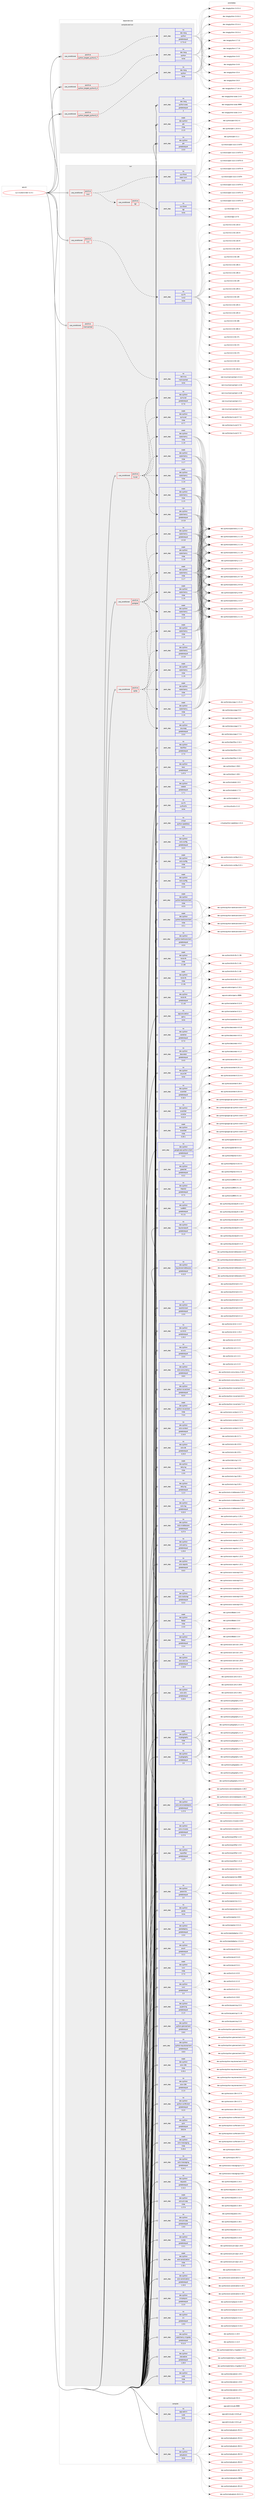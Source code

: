 digraph prolog {

# *************
# Graph options
# *************

newrank=true;
concentrate=true;
compound=true;
graph [rankdir=LR,fontname=Helvetica,fontsize=10,ranksep=1.5];#, ranksep=2.5, nodesep=0.2];
edge  [arrowhead=vee];
node  [fontname=Helvetica,fontsize=10];

# **********
# The ebuild
# **********

subgraph cluster_leftcol {
color=gray;
rank=same;
label=<<i>ebuild</i>>;
id [label="sys-cluster/cinder-11.0.1", color=red, width=4, href="../sys-cluster/cinder-11.0.1.svg"];
}

# ****************
# The dependencies
# ****************

subgraph cluster_midcol {
color=gray;
label=<<i>dependencies</i>>;
subgraph cluster_compile {
fillcolor="#eeeeee";
style=filled;
label=<<i>compile</i>>;
subgraph pack3315 {
dependency3532 [label=<<TABLE BORDER="0" CELLBORDER="1" CELLSPACING="0" CELLPADDING="4" WIDTH="220"><TR><TD ROWSPAN="6" CELLPADDING="30">pack_dep</TD></TR><TR><TD WIDTH="110">no</TD></TR><TR><TD>app-admin</TD></TR><TR><TD>sudo</TD></TR><TR><TD>none</TD></TR><TR><TD></TD></TR></TABLE>>, shape=none, color=blue];
}
id:e -> dependency3532:w [weight=20,style="solid",arrowhead="vee"];
subgraph pack3316 {
dependency3533 [label=<<TABLE BORDER="0" CELLBORDER="1" CELLSPACING="0" CELLPADDING="4" WIDTH="220"><TR><TD ROWSPAN="6" CELLPADDING="30">pack_dep</TD></TR><TR><TD WIDTH="110">no</TD></TR><TR><TD>dev-python</TD></TR><TR><TD>setuptools</TD></TR><TR><TD>none</TD></TR><TR><TD></TD></TR></TABLE>>, shape=none, color=blue];
}
id:e -> dependency3533:w [weight=20,style="solid",arrowhead="vee"];
}
subgraph cluster_compileandrun {
fillcolor="#eeeeee";
style=filled;
label=<<i>compile and run</i>>;
subgraph cond213 {
dependency3534 [label=<<TABLE BORDER="0" CELLBORDER="1" CELLSPACING="0" CELLPADDING="4"><TR><TD ROWSPAN="3" CELLPADDING="10">use_conditional</TD></TR><TR><TD>positive</TD></TR><TR><TD>python_targets_python2_7</TD></TR></TABLE>>, shape=none, color=red];
subgraph pack3317 {
dependency3535 [label=<<TABLE BORDER="0" CELLBORDER="1" CELLSPACING="0" CELLPADDING="4" WIDTH="220"><TR><TD ROWSPAN="6" CELLPADDING="30">pack_dep</TD></TR><TR><TD WIDTH="110">no</TD></TR><TR><TD>dev-lang</TD></TR><TR><TD>python</TD></TR><TR><TD>greaterequal</TD></TR><TR><TD>2.7.5-r2</TD></TR></TABLE>>, shape=none, color=blue];
}
dependency3534:e -> dependency3535:w [weight=20,style="dashed",arrowhead="vee"];
}
id:e -> dependency3534:w [weight=20,style="solid",arrowhead="odotvee"];
subgraph cond214 {
dependency3536 [label=<<TABLE BORDER="0" CELLBORDER="1" CELLSPACING="0" CELLPADDING="4"><TR><TD ROWSPAN="3" CELLPADDING="10">use_conditional</TD></TR><TR><TD>positive</TD></TR><TR><TD>python_targets_python3_4</TD></TR></TABLE>>, shape=none, color=red];
subgraph pack3318 {
dependency3537 [label=<<TABLE BORDER="0" CELLBORDER="1" CELLSPACING="0" CELLPADDING="4" WIDTH="220"><TR><TD ROWSPAN="6" CELLPADDING="30">pack_dep</TD></TR><TR><TD WIDTH="110">no</TD></TR><TR><TD>dev-lang</TD></TR><TR><TD>python</TD></TR><TR><TD>none</TD></TR><TR><TD></TD></TR></TABLE>>, shape=none, color=blue];
}
dependency3536:e -> dependency3537:w [weight=20,style="dashed",arrowhead="vee"];
}
id:e -> dependency3536:w [weight=20,style="solid",arrowhead="odotvee"];
subgraph cond215 {
dependency3538 [label=<<TABLE BORDER="0" CELLBORDER="1" CELLSPACING="0" CELLPADDING="4"><TR><TD ROWSPAN="3" CELLPADDING="10">use_conditional</TD></TR><TR><TD>positive</TD></TR><TR><TD>python_targets_python3_5</TD></TR></TABLE>>, shape=none, color=red];
subgraph pack3319 {
dependency3539 [label=<<TABLE BORDER="0" CELLBORDER="1" CELLSPACING="0" CELLPADDING="4" WIDTH="220"><TR><TD ROWSPAN="6" CELLPADDING="30">pack_dep</TD></TR><TR><TD WIDTH="110">no</TD></TR><TR><TD>dev-lang</TD></TR><TR><TD>python</TD></TR><TR><TD>none</TD></TR><TR><TD></TD></TR></TABLE>>, shape=none, color=blue];
}
dependency3538:e -> dependency3539:w [weight=20,style="dashed",arrowhead="vee"];
}
id:e -> dependency3538:w [weight=20,style="solid",arrowhead="odotvee"];
subgraph pack3320 {
dependency3540 [label=<<TABLE BORDER="0" CELLBORDER="1" CELLSPACING="0" CELLPADDING="4" WIDTH="220"><TR><TD ROWSPAN="6" CELLPADDING="30">pack_dep</TD></TR><TR><TD WIDTH="110">no</TD></TR><TR><TD>dev-lang</TD></TR><TR><TD>python-exec</TD></TR><TR><TD>greaterequal</TD></TR><TR><TD>2</TD></TR></TABLE>>, shape=none, color=blue];
}
id:e -> dependency3540:w [weight=20,style="solid",arrowhead="odotvee"];
subgraph pack3321 {
dependency3541 [label=<<TABLE BORDER="0" CELLBORDER="1" CELLSPACING="0" CELLPADDING="4" WIDTH="220"><TR><TD ROWSPAN="6" CELLPADDING="30">pack_dep</TD></TR><TR><TD WIDTH="110">no</TD></TR><TR><TD>dev-python</TD></TR><TR><TD>pbr</TD></TR><TR><TD>greaterequal</TD></TR><TR><TD>2.0.0</TD></TR></TABLE>>, shape=none, color=blue];
}
id:e -> dependency3541:w [weight=20,style="solid",arrowhead="odotvee"];
subgraph pack3322 {
dependency3542 [label=<<TABLE BORDER="0" CELLBORDER="1" CELLSPACING="0" CELLPADDING="4" WIDTH="220"><TR><TD ROWSPAN="6" CELLPADDING="30">pack_dep</TD></TR><TR><TD WIDTH="110">weak</TD></TR><TR><TD>dev-python</TD></TR><TR><TD>pbr</TD></TR><TR><TD>tilde</TD></TR><TR><TD>2.1.0</TD></TR></TABLE>>, shape=none, color=blue];
}
id:e -> dependency3542:w [weight=20,style="solid",arrowhead="odotvee"];
}
subgraph cluster_run {
fillcolor="#eeeeee";
style=filled;
label=<<i>run</i>>;
subgraph cond216 {
dependency3543 [label=<<TABLE BORDER="0" CELLBORDER="1" CELLSPACING="0" CELLPADDING="4"><TR><TD ROWSPAN="3" CELLPADDING="10">use_conditional</TD></TR><TR><TD>positive</TD></TR><TR><TD>iscsi</TD></TR></TABLE>>, shape=none, color=red];
subgraph cond217 {
dependency3544 [label=<<TABLE BORDER="0" CELLBORDER="1" CELLSPACING="0" CELLPADDING="4"><TR><TD ROWSPAN="3" CELLPADDING="10">use_conditional</TD></TR><TR><TD>positive</TD></TR><TR><TD>tgt</TD></TR></TABLE>>, shape=none, color=red];
subgraph pack3323 {
dependency3545 [label=<<TABLE BORDER="0" CELLBORDER="1" CELLSPACING="0" CELLPADDING="4" WIDTH="220"><TR><TD ROWSPAN="6" CELLPADDING="30">pack_dep</TD></TR><TR><TD WIDTH="110">no</TD></TR><TR><TD>sys-block</TD></TR><TR><TD>tgt</TD></TR><TR><TD>none</TD></TR><TR><TD></TD></TR></TABLE>>, shape=none, color=blue];
}
dependency3544:e -> dependency3545:w [weight=20,style="dashed",arrowhead="vee"];
}
dependency3543:e -> dependency3544:w [weight=20,style="dashed",arrowhead="vee"];
subgraph pack3324 {
dependency3546 [label=<<TABLE BORDER="0" CELLBORDER="1" CELLSPACING="0" CELLPADDING="4" WIDTH="220"><TR><TD ROWSPAN="6" CELLPADDING="30">pack_dep</TD></TR><TR><TD WIDTH="110">no</TD></TR><TR><TD>sys-block</TD></TR><TR><TD>open-iscsi</TD></TR><TR><TD>none</TD></TR><TR><TD></TD></TR></TABLE>>, shape=none, color=blue];
}
dependency3543:e -> dependency3546:w [weight=20,style="dashed",arrowhead="vee"];
}
id:e -> dependency3543:w [weight=20,style="solid",arrowhead="odot"];
subgraph cond218 {
dependency3547 [label=<<TABLE BORDER="0" CELLBORDER="1" CELLSPACING="0" CELLPADDING="4"><TR><TD ROWSPAN="3" CELLPADDING="10">use_conditional</TD></TR><TR><TD>positive</TD></TR><TR><TD>lvm</TD></TR></TABLE>>, shape=none, color=red];
subgraph pack3325 {
dependency3548 [label=<<TABLE BORDER="0" CELLBORDER="1" CELLSPACING="0" CELLPADDING="4" WIDTH="220"><TR><TD ROWSPAN="6" CELLPADDING="30">pack_dep</TD></TR><TR><TD WIDTH="110">no</TD></TR><TR><TD>sys-fs</TD></TR><TR><TD>lvm2</TD></TR><TR><TD>none</TD></TR><TR><TD></TD></TR></TABLE>>, shape=none, color=blue];
}
dependency3547:e -> dependency3548:w [weight=20,style="dashed",arrowhead="vee"];
}
id:e -> dependency3547:w [weight=20,style="solid",arrowhead="odot"];
subgraph cond219 {
dependency3549 [label=<<TABLE BORDER="0" CELLBORDER="1" CELLSPACING="0" CELLPADDING="4"><TR><TD ROWSPAN="3" CELLPADDING="10">use_conditional</TD></TR><TR><TD>positive</TD></TR><TR><TD>memcached</TD></TR></TABLE>>, shape=none, color=red];
subgraph pack3326 {
dependency3550 [label=<<TABLE BORDER="0" CELLBORDER="1" CELLSPACING="0" CELLPADDING="4" WIDTH="220"><TR><TD ROWSPAN="6" CELLPADDING="30">pack_dep</TD></TR><TR><TD WIDTH="110">no</TD></TR><TR><TD>net-misc</TD></TR><TR><TD>memcached</TD></TR><TR><TD>none</TD></TR><TR><TD></TD></TR></TABLE>>, shape=none, color=blue];
}
dependency3549:e -> dependency3550:w [weight=20,style="dashed",arrowhead="vee"];
}
id:e -> dependency3549:w [weight=20,style="solid",arrowhead="odot"];
subgraph cond220 {
dependency3551 [label=<<TABLE BORDER="0" CELLBORDER="1" CELLSPACING="0" CELLPADDING="4"><TR><TD ROWSPAN="3" CELLPADDING="10">use_conditional</TD></TR><TR><TD>positive</TD></TR><TR><TD>mysql</TD></TR></TABLE>>, shape=none, color=red];
subgraph pack3327 {
dependency3552 [label=<<TABLE BORDER="0" CELLBORDER="1" CELLSPACING="0" CELLPADDING="4" WIDTH="220"><TR><TD ROWSPAN="6" CELLPADDING="30">pack_dep</TD></TR><TR><TD WIDTH="110">no</TD></TR><TR><TD>dev-python</TD></TR><TR><TD>pymysql</TD></TR><TR><TD>greaterequal</TD></TR><TR><TD>0.7.6</TD></TR></TABLE>>, shape=none, color=blue];
}
dependency3551:e -> dependency3552:w [weight=20,style="dashed",arrowhead="vee"];
subgraph pack3328 {
dependency3553 [label=<<TABLE BORDER="0" CELLBORDER="1" CELLSPACING="0" CELLPADDING="4" WIDTH="220"><TR><TD ROWSPAN="6" CELLPADDING="30">pack_dep</TD></TR><TR><TD WIDTH="110">weak</TD></TR><TR><TD>dev-python</TD></TR><TR><TD>pymysql</TD></TR><TR><TD>tilde</TD></TR><TR><TD>0.7.7</TD></TR></TABLE>>, shape=none, color=blue];
}
dependency3551:e -> dependency3553:w [weight=20,style="dashed",arrowhead="vee"];
subgraph pack3329 {
dependency3554 [label=<<TABLE BORDER="0" CELLBORDER="1" CELLSPACING="0" CELLPADDING="4" WIDTH="220"><TR><TD ROWSPAN="6" CELLPADDING="30">pack_dep</TD></TR><TR><TD WIDTH="110">no</TD></TR><TR><TD>dev-python</TD></TR><TR><TD>sqlalchemy</TD></TR><TR><TD>greaterequal</TD></TR><TR><TD>1.0.10</TD></TR></TABLE>>, shape=none, color=blue];
}
dependency3551:e -> dependency3554:w [weight=20,style="dashed",arrowhead="vee"];
subgraph pack3330 {
dependency3555 [label=<<TABLE BORDER="0" CELLBORDER="1" CELLSPACING="0" CELLPADDING="4" WIDTH="220"><TR><TD ROWSPAN="6" CELLPADDING="30">pack_dep</TD></TR><TR><TD WIDTH="110">weak</TD></TR><TR><TD>dev-python</TD></TR><TR><TD>sqlalchemy</TD></TR><TR><TD>tilde</TD></TR><TR><TD>1.1.5</TD></TR></TABLE>>, shape=none, color=blue];
}
dependency3551:e -> dependency3555:w [weight=20,style="dashed",arrowhead="vee"];
subgraph pack3331 {
dependency3556 [label=<<TABLE BORDER="0" CELLBORDER="1" CELLSPACING="0" CELLPADDING="4" WIDTH="220"><TR><TD ROWSPAN="6" CELLPADDING="30">pack_dep</TD></TR><TR><TD WIDTH="110">weak</TD></TR><TR><TD>dev-python</TD></TR><TR><TD>sqlalchemy</TD></TR><TR><TD>tilde</TD></TR><TR><TD>1.1.6</TD></TR></TABLE>>, shape=none, color=blue];
}
dependency3551:e -> dependency3556:w [weight=20,style="dashed",arrowhead="vee"];
subgraph pack3332 {
dependency3557 [label=<<TABLE BORDER="0" CELLBORDER="1" CELLSPACING="0" CELLPADDING="4" WIDTH="220"><TR><TD ROWSPAN="6" CELLPADDING="30">pack_dep</TD></TR><TR><TD WIDTH="110">weak</TD></TR><TR><TD>dev-python</TD></TR><TR><TD>sqlalchemy</TD></TR><TR><TD>tilde</TD></TR><TR><TD>1.1.7</TD></TR></TABLE>>, shape=none, color=blue];
}
dependency3551:e -> dependency3557:w [weight=20,style="dashed",arrowhead="vee"];
subgraph pack3333 {
dependency3558 [label=<<TABLE BORDER="0" CELLBORDER="1" CELLSPACING="0" CELLPADDING="4" WIDTH="220"><TR><TD ROWSPAN="6" CELLPADDING="30">pack_dep</TD></TR><TR><TD WIDTH="110">weak</TD></TR><TR><TD>dev-python</TD></TR><TR><TD>sqlalchemy</TD></TR><TR><TD>tilde</TD></TR><TR><TD>1.1.8</TD></TR></TABLE>>, shape=none, color=blue];
}
dependency3551:e -> dependency3558:w [weight=20,style="dashed",arrowhead="vee"];
}
id:e -> dependency3551:w [weight=20,style="solid",arrowhead="odot"];
subgraph cond221 {
dependency3559 [label=<<TABLE BORDER="0" CELLBORDER="1" CELLSPACING="0" CELLPADDING="4"><TR><TD ROWSPAN="3" CELLPADDING="10">use_conditional</TD></TR><TR><TD>positive</TD></TR><TR><TD>postgres</TD></TR></TABLE>>, shape=none, color=red];
subgraph pack3334 {
dependency3560 [label=<<TABLE BORDER="0" CELLBORDER="1" CELLSPACING="0" CELLPADDING="4" WIDTH="220"><TR><TD ROWSPAN="6" CELLPADDING="30">pack_dep</TD></TR><TR><TD WIDTH="110">no</TD></TR><TR><TD>dev-python</TD></TR><TR><TD>psycopg</TD></TR><TR><TD>greaterequal</TD></TR><TR><TD>2.5.0</TD></TR></TABLE>>, shape=none, color=blue];
}
dependency3559:e -> dependency3560:w [weight=20,style="dashed",arrowhead="vee"];
subgraph pack3335 {
dependency3561 [label=<<TABLE BORDER="0" CELLBORDER="1" CELLSPACING="0" CELLPADDING="4" WIDTH="220"><TR><TD ROWSPAN="6" CELLPADDING="30">pack_dep</TD></TR><TR><TD WIDTH="110">no</TD></TR><TR><TD>dev-python</TD></TR><TR><TD>sqlalchemy</TD></TR><TR><TD>greaterequal</TD></TR><TR><TD>1.0.10</TD></TR></TABLE>>, shape=none, color=blue];
}
dependency3559:e -> dependency3561:w [weight=20,style="dashed",arrowhead="vee"];
subgraph pack3336 {
dependency3562 [label=<<TABLE BORDER="0" CELLBORDER="1" CELLSPACING="0" CELLPADDING="4" WIDTH="220"><TR><TD ROWSPAN="6" CELLPADDING="30">pack_dep</TD></TR><TR><TD WIDTH="110">weak</TD></TR><TR><TD>dev-python</TD></TR><TR><TD>sqlalchemy</TD></TR><TR><TD>tilde</TD></TR><TR><TD>1.1.5</TD></TR></TABLE>>, shape=none, color=blue];
}
dependency3559:e -> dependency3562:w [weight=20,style="dashed",arrowhead="vee"];
subgraph pack3337 {
dependency3563 [label=<<TABLE BORDER="0" CELLBORDER="1" CELLSPACING="0" CELLPADDING="4" WIDTH="220"><TR><TD ROWSPAN="6" CELLPADDING="30">pack_dep</TD></TR><TR><TD WIDTH="110">weak</TD></TR><TR><TD>dev-python</TD></TR><TR><TD>sqlalchemy</TD></TR><TR><TD>tilde</TD></TR><TR><TD>1.1.6</TD></TR></TABLE>>, shape=none, color=blue];
}
dependency3559:e -> dependency3563:w [weight=20,style="dashed",arrowhead="vee"];
subgraph pack3338 {
dependency3564 [label=<<TABLE BORDER="0" CELLBORDER="1" CELLSPACING="0" CELLPADDING="4" WIDTH="220"><TR><TD ROWSPAN="6" CELLPADDING="30">pack_dep</TD></TR><TR><TD WIDTH="110">weak</TD></TR><TR><TD>dev-python</TD></TR><TR><TD>sqlalchemy</TD></TR><TR><TD>tilde</TD></TR><TR><TD>1.1.7</TD></TR></TABLE>>, shape=none, color=blue];
}
dependency3559:e -> dependency3564:w [weight=20,style="dashed",arrowhead="vee"];
subgraph pack3339 {
dependency3565 [label=<<TABLE BORDER="0" CELLBORDER="1" CELLSPACING="0" CELLPADDING="4" WIDTH="220"><TR><TD ROWSPAN="6" CELLPADDING="30">pack_dep</TD></TR><TR><TD WIDTH="110">weak</TD></TR><TR><TD>dev-python</TD></TR><TR><TD>sqlalchemy</TD></TR><TR><TD>tilde</TD></TR><TR><TD>1.1.8</TD></TR></TABLE>>, shape=none, color=blue];
}
dependency3559:e -> dependency3565:w [weight=20,style="dashed",arrowhead="vee"];
}
id:e -> dependency3559:w [weight=20,style="solid",arrowhead="odot"];
subgraph cond222 {
dependency3566 [label=<<TABLE BORDER="0" CELLBORDER="1" CELLSPACING="0" CELLPADDING="4"><TR><TD ROWSPAN="3" CELLPADDING="10">use_conditional</TD></TR><TR><TD>positive</TD></TR><TR><TD>sqlite</TD></TR></TABLE>>, shape=none, color=red];
subgraph pack3340 {
dependency3567 [label=<<TABLE BORDER="0" CELLBORDER="1" CELLSPACING="0" CELLPADDING="4" WIDTH="220"><TR><TD ROWSPAN="6" CELLPADDING="30">pack_dep</TD></TR><TR><TD WIDTH="110">no</TD></TR><TR><TD>dev-python</TD></TR><TR><TD>sqlalchemy</TD></TR><TR><TD>greaterequal</TD></TR><TR><TD>1.0.10</TD></TR></TABLE>>, shape=none, color=blue];
}
dependency3566:e -> dependency3567:w [weight=20,style="dashed",arrowhead="vee"];
subgraph pack3341 {
dependency3568 [label=<<TABLE BORDER="0" CELLBORDER="1" CELLSPACING="0" CELLPADDING="4" WIDTH="220"><TR><TD ROWSPAN="6" CELLPADDING="30">pack_dep</TD></TR><TR><TD WIDTH="110">weak</TD></TR><TR><TD>dev-python</TD></TR><TR><TD>sqlalchemy</TD></TR><TR><TD>tilde</TD></TR><TR><TD>1.1.5</TD></TR></TABLE>>, shape=none, color=blue];
}
dependency3566:e -> dependency3568:w [weight=20,style="dashed",arrowhead="vee"];
subgraph pack3342 {
dependency3569 [label=<<TABLE BORDER="0" CELLBORDER="1" CELLSPACING="0" CELLPADDING="4" WIDTH="220"><TR><TD ROWSPAN="6" CELLPADDING="30">pack_dep</TD></TR><TR><TD WIDTH="110">weak</TD></TR><TR><TD>dev-python</TD></TR><TR><TD>sqlalchemy</TD></TR><TR><TD>tilde</TD></TR><TR><TD>1.1.6</TD></TR></TABLE>>, shape=none, color=blue];
}
dependency3566:e -> dependency3569:w [weight=20,style="dashed",arrowhead="vee"];
subgraph pack3343 {
dependency3570 [label=<<TABLE BORDER="0" CELLBORDER="1" CELLSPACING="0" CELLPADDING="4" WIDTH="220"><TR><TD ROWSPAN="6" CELLPADDING="30">pack_dep</TD></TR><TR><TD WIDTH="110">weak</TD></TR><TR><TD>dev-python</TD></TR><TR><TD>sqlalchemy</TD></TR><TR><TD>tilde</TD></TR><TR><TD>1.1.7</TD></TR></TABLE>>, shape=none, color=blue];
}
dependency3566:e -> dependency3570:w [weight=20,style="dashed",arrowhead="vee"];
subgraph pack3344 {
dependency3571 [label=<<TABLE BORDER="0" CELLBORDER="1" CELLSPACING="0" CELLPADDING="4" WIDTH="220"><TR><TD ROWSPAN="6" CELLPADDING="30">pack_dep</TD></TR><TR><TD WIDTH="110">weak</TD></TR><TR><TD>dev-python</TD></TR><TR><TD>sqlalchemy</TD></TR><TR><TD>tilde</TD></TR><TR><TD>1.1.8</TD></TR></TABLE>>, shape=none, color=blue];
}
dependency3566:e -> dependency3571:w [weight=20,style="dashed",arrowhead="vee"];
}
id:e -> dependency3566:w [weight=20,style="solid",arrowhead="odot"];
subgraph pack3345 {
dependency3572 [label=<<TABLE BORDER="0" CELLBORDER="1" CELLSPACING="0" CELLPADDING="4" WIDTH="220"><TR><TD ROWSPAN="6" CELLPADDING="30">pack_dep</TD></TR><TR><TD WIDTH="110">no</TD></TR><TR><TD>app-emulation</TD></TR><TR><TD>qemu</TD></TR><TR><TD>none</TD></TR><TR><TD></TD></TR></TABLE>>, shape=none, color=blue];
}
id:e -> dependency3572:w [weight=20,style="solid",arrowhead="odot"];
subgraph pack3346 {
dependency3573 [label=<<TABLE BORDER="0" CELLBORDER="1" CELLSPACING="0" CELLPADDING="4" WIDTH="220"><TR><TD ROWSPAN="6" CELLPADDING="30">pack_dep</TD></TR><TR><TD WIDTH="110">no</TD></TR><TR><TD>dev-python</TD></TR><TR><TD>Babel</TD></TR><TR><TD>greaterequal</TD></TR><TR><TD>2.3.4</TD></TR></TABLE>>, shape=none, color=blue];
}
id:e -> dependency3573:w [weight=20,style="solid",arrowhead="odot"];
subgraph pack3347 {
dependency3574 [label=<<TABLE BORDER="0" CELLBORDER="1" CELLSPACING="0" CELLPADDING="4" WIDTH="220"><TR><TD ROWSPAN="6" CELLPADDING="30">pack_dep</TD></TR><TR><TD WIDTH="110">no</TD></TR><TR><TD>dev-python</TD></TR><TR><TD>castellan</TD></TR><TR><TD>greaterequal</TD></TR><TR><TD>0.7.0</TD></TR></TABLE>>, shape=none, color=blue];
}
id:e -> dependency3574:w [weight=20,style="solid",arrowhead="odot"];
subgraph pack3348 {
dependency3575 [label=<<TABLE BORDER="0" CELLBORDER="1" CELLSPACING="0" CELLPADDING="4" WIDTH="220"><TR><TD ROWSPAN="6" CELLPADDING="30">pack_dep</TD></TR><TR><TD WIDTH="110">no</TD></TR><TR><TD>dev-python</TD></TR><TR><TD>cryptography</TD></TR><TR><TD>greaterequal</TD></TR><TR><TD>1.6</TD></TR></TABLE>>, shape=none, color=blue];
}
id:e -> dependency3575:w [weight=20,style="solid",arrowhead="odot"];
subgraph pack3349 {
dependency3576 [label=<<TABLE BORDER="0" CELLBORDER="1" CELLSPACING="0" CELLPADDING="4" WIDTH="220"><TR><TD ROWSPAN="6" CELLPADDING="30">pack_dep</TD></TR><TR><TD WIDTH="110">no</TD></TR><TR><TD>dev-python</TD></TR><TR><TD>decorator</TD></TR><TR><TD>greaterequal</TD></TR><TR><TD>3.4.0</TD></TR></TABLE>>, shape=none, color=blue];
}
id:e -> dependency3576:w [weight=20,style="solid",arrowhead="odot"];
subgraph pack3350 {
dependency3577 [label=<<TABLE BORDER="0" CELLBORDER="1" CELLSPACING="0" CELLPADDING="4" WIDTH="220"><TR><TD ROWSPAN="6" CELLPADDING="30">pack_dep</TD></TR><TR><TD WIDTH="110">no</TD></TR><TR><TD>dev-python</TD></TR><TR><TD>enum34</TD></TR><TR><TD>none</TD></TR><TR><TD></TD></TR></TABLE>>, shape=none, color=blue];
}
id:e -> dependency3577:w [weight=20,style="solid",arrowhead="odot"];
subgraph pack3351 {
dependency3578 [label=<<TABLE BORDER="0" CELLBORDER="1" CELLSPACING="0" CELLPADDING="4" WIDTH="220"><TR><TD ROWSPAN="6" CELLPADDING="30">pack_dep</TD></TR><TR><TD WIDTH="110">no</TD></TR><TR><TD>dev-python</TD></TR><TR><TD>eventlet</TD></TR><TR><TD>greaterequal</TD></TR><TR><TD>0.18.4</TD></TR></TABLE>>, shape=none, color=blue];
}
id:e -> dependency3578:w [weight=20,style="solid",arrowhead="odot"];
subgraph pack3352 {
dependency3579 [label=<<TABLE BORDER="0" CELLBORDER="1" CELLSPACING="0" CELLPADDING="4" WIDTH="220"><TR><TD ROWSPAN="6" CELLPADDING="30">pack_dep</TD></TR><TR><TD WIDTH="110">no</TD></TR><TR><TD>dev-python</TD></TR><TR><TD>eventlet</TD></TR><TR><TD>smaller</TD></TR><TR><TD>0.21.0</TD></TR></TABLE>>, shape=none, color=blue];
}
id:e -> dependency3579:w [weight=20,style="solid",arrowhead="odot"];
subgraph pack3353 {
dependency3580 [label=<<TABLE BORDER="0" CELLBORDER="1" CELLSPACING="0" CELLPADDING="4" WIDTH="220"><TR><TD ROWSPAN="6" CELLPADDING="30">pack_dep</TD></TR><TR><TD WIDTH="110">no</TD></TR><TR><TD>dev-python</TD></TR><TR><TD>google-api-python-client</TD></TR><TR><TD>greaterequal</TD></TR><TR><TD>1.4.2</TD></TR></TABLE>>, shape=none, color=blue];
}
id:e -> dependency3580:w [weight=20,style="solid",arrowhead="odot"];
subgraph pack3354 {
dependency3581 [label=<<TABLE BORDER="0" CELLBORDER="1" CELLSPACING="0" CELLPADDING="4" WIDTH="220"><TR><TD ROWSPAN="6" CELLPADDING="30">pack_dep</TD></TR><TR><TD WIDTH="110">no</TD></TR><TR><TD>dev-python</TD></TR><TR><TD>greenlet</TD></TR><TR><TD>greaterequal</TD></TR><TR><TD>0.3.2</TD></TR></TABLE>>, shape=none, color=blue];
}
id:e -> dependency3581:w [weight=20,style="solid",arrowhead="odot"];
subgraph pack3355 {
dependency3582 [label=<<TABLE BORDER="0" CELLBORDER="1" CELLSPACING="0" CELLPADDING="4" WIDTH="220"><TR><TD ROWSPAN="6" CELLPADDING="30">pack_dep</TD></TR><TR><TD WIDTH="110">no</TD></TR><TR><TD>dev-python</TD></TR><TR><TD>httplib2</TD></TR><TR><TD>greaterequal</TD></TR><TR><TD>0.7.5</TD></TR></TABLE>>, shape=none, color=blue];
}
id:e -> dependency3582:w [weight=20,style="solid",arrowhead="odot"];
subgraph pack3356 {
dependency3583 [label=<<TABLE BORDER="0" CELLBORDER="1" CELLSPACING="0" CELLPADDING="4" WIDTH="220"><TR><TD ROWSPAN="6" CELLPADDING="30">pack_dep</TD></TR><TR><TD WIDTH="110">no</TD></TR><TR><TD>dev-python</TD></TR><TR><TD>iso8601</TD></TR><TR><TD>greaterequal</TD></TR><TR><TD>0.1.11</TD></TR></TABLE>>, shape=none, color=blue];
}
id:e -> dependency3583:w [weight=20,style="solid",arrowhead="odot"];
subgraph pack3357 {
dependency3584 [label=<<TABLE BORDER="0" CELLBORDER="1" CELLSPACING="0" CELLPADDING="4" WIDTH="220"><TR><TD ROWSPAN="6" CELLPADDING="30">pack_dep</TD></TR><TR><TD WIDTH="110">no</TD></TR><TR><TD>dev-python</TD></TR><TR><TD>keystoneauth</TD></TR><TR><TD>greaterequal</TD></TR><TR><TD>3.1.0</TD></TR></TABLE>>, shape=none, color=blue];
}
id:e -> dependency3584:w [weight=20,style="solid",arrowhead="odot"];
subgraph pack3358 {
dependency3585 [label=<<TABLE BORDER="0" CELLBORDER="1" CELLSPACING="0" CELLPADDING="4" WIDTH="220"><TR><TD ROWSPAN="6" CELLPADDING="30">pack_dep</TD></TR><TR><TD WIDTH="110">no</TD></TR><TR><TD>dev-python</TD></TR><TR><TD>keystonemiddleware</TD></TR><TR><TD>greaterequal</TD></TR><TR><TD>4.12.0</TD></TR></TABLE>>, shape=none, color=blue];
}
id:e -> dependency3585:w [weight=20,style="solid",arrowhead="odot"];
subgraph pack3359 {
dependency3586 [label=<<TABLE BORDER="0" CELLBORDER="1" CELLSPACING="0" CELLPADDING="4" WIDTH="220"><TR><TD ROWSPAN="6" CELLPADDING="30">pack_dep</TD></TR><TR><TD WIDTH="110">no</TD></TR><TR><TD>dev-python</TD></TR><TR><TD>lxml</TD></TR><TR><TD>greaterequal</TD></TR><TR><TD>2.3</TD></TR></TABLE>>, shape=none, color=blue];
}
id:e -> dependency3586:w [weight=20,style="solid",arrowhead="odot"];
subgraph pack3360 {
dependency3587 [label=<<TABLE BORDER="0" CELLBORDER="1" CELLSPACING="0" CELLPADDING="4" WIDTH="220"><TR><TD ROWSPAN="6" CELLPADDING="30">pack_dep</TD></TR><TR><TD WIDTH="110">no</TD></TR><TR><TD>dev-python</TD></TR><TR><TD>oauth2client</TD></TR><TR><TD>greaterequal</TD></TR><TR><TD>1.5.0</TD></TR></TABLE>>, shape=none, color=blue];
}
id:e -> dependency3587:w [weight=20,style="solid",arrowhead="odot"];
subgraph pack3361 {
dependency3588 [label=<<TABLE BORDER="0" CELLBORDER="1" CELLSPACING="0" CELLPADDING="4" WIDTH="220"><TR><TD ROWSPAN="6" CELLPADDING="30">pack_dep</TD></TR><TR><TD WIDTH="110">no</TD></TR><TR><TD>dev-python</TD></TR><TR><TD>os-brick</TD></TR><TR><TD>greaterequal</TD></TR><TR><TD>1.15.2</TD></TR></TABLE>>, shape=none, color=blue];
}
id:e -> dependency3588:w [weight=20,style="solid",arrowhead="odot"];
subgraph pack3362 {
dependency3589 [label=<<TABLE BORDER="0" CELLBORDER="1" CELLSPACING="0" CELLPADDING="4" WIDTH="220"><TR><TD ROWSPAN="6" CELLPADDING="30">pack_dep</TD></TR><TR><TD WIDTH="110">no</TD></TR><TR><TD>dev-python</TD></TR><TR><TD>os-win</TD></TR><TR><TD>greaterequal</TD></TR><TR><TD>2.0.0</TD></TR></TABLE>>, shape=none, color=blue];
}
id:e -> dependency3589:w [weight=20,style="solid",arrowhead="odot"];
subgraph pack3363 {
dependency3590 [label=<<TABLE BORDER="0" CELLBORDER="1" CELLSPACING="0" CELLPADDING="4" WIDTH="220"><TR><TD ROWSPAN="6" CELLPADDING="30">pack_dep</TD></TR><TR><TD WIDTH="110">no</TD></TR><TR><TD>dev-python</TD></TR><TR><TD>oslo-concurrency</TD></TR><TR><TD>greaterequal</TD></TR><TR><TD>3.8.0</TD></TR></TABLE>>, shape=none, color=blue];
}
id:e -> dependency3590:w [weight=20,style="solid",arrowhead="odot"];
subgraph pack3364 {
dependency3591 [label=<<TABLE BORDER="0" CELLBORDER="1" CELLSPACING="0" CELLPADDING="4" WIDTH="220"><TR><TD ROWSPAN="6" CELLPADDING="30">pack_dep</TD></TR><TR><TD WIDTH="110">no</TD></TR><TR><TD>dev-python</TD></TR><TR><TD>oslo-config</TD></TR><TR><TD>greaterequal</TD></TR><TR><TD>4.0.0</TD></TR></TABLE>>, shape=none, color=blue];
}
id:e -> dependency3591:w [weight=20,style="solid",arrowhead="odot"];
subgraph pack3365 {
dependency3592 [label=<<TABLE BORDER="0" CELLBORDER="1" CELLSPACING="0" CELLPADDING="4" WIDTH="220"><TR><TD ROWSPAN="6" CELLPADDING="30">pack_dep</TD></TR><TR><TD WIDTH="110">no</TD></TR><TR><TD>dev-python</TD></TR><TR><TD>oslo-context</TD></TR><TR><TD>greaterequal</TD></TR><TR><TD>2.14.0</TD></TR></TABLE>>, shape=none, color=blue];
}
id:e -> dependency3592:w [weight=20,style="solid",arrowhead="odot"];
subgraph pack3366 {
dependency3593 [label=<<TABLE BORDER="0" CELLBORDER="1" CELLSPACING="0" CELLPADDING="4" WIDTH="220"><TR><TD ROWSPAN="6" CELLPADDING="30">pack_dep</TD></TR><TR><TD WIDTH="110">no</TD></TR><TR><TD>dev-python</TD></TR><TR><TD>oslo-db</TD></TR><TR><TD>greaterequal</TD></TR><TR><TD>4.24.0</TD></TR></TABLE>>, shape=none, color=blue];
}
id:e -> dependency3593:w [weight=20,style="solid",arrowhead="odot"];
subgraph pack3367 {
dependency3594 [label=<<TABLE BORDER="0" CELLBORDER="1" CELLSPACING="0" CELLPADDING="4" WIDTH="220"><TR><TD ROWSPAN="6" CELLPADDING="30">pack_dep</TD></TR><TR><TD WIDTH="110">no</TD></TR><TR><TD>dev-python</TD></TR><TR><TD>oslo-i18n</TD></TR><TR><TD>greaterequal</TD></TR><TR><TD>2.1.0</TD></TR></TABLE>>, shape=none, color=blue];
}
id:e -> dependency3594:w [weight=20,style="solid",arrowhead="odot"];
subgraph pack3368 {
dependency3595 [label=<<TABLE BORDER="0" CELLBORDER="1" CELLSPACING="0" CELLPADDING="4" WIDTH="220"><TR><TD ROWSPAN="6" CELLPADDING="30">pack_dep</TD></TR><TR><TD WIDTH="110">no</TD></TR><TR><TD>dev-python</TD></TR><TR><TD>oslo-log</TD></TR><TR><TD>greaterequal</TD></TR><TR><TD>3.22.0</TD></TR></TABLE>>, shape=none, color=blue];
}
id:e -> dependency3595:w [weight=20,style="solid",arrowhead="odot"];
subgraph pack3369 {
dependency3596 [label=<<TABLE BORDER="0" CELLBORDER="1" CELLSPACING="0" CELLPADDING="4" WIDTH="220"><TR><TD ROWSPAN="6" CELLPADDING="30">pack_dep</TD></TR><TR><TD WIDTH="110">no</TD></TR><TR><TD>dev-python</TD></TR><TR><TD>oslo-messaging</TD></TR><TR><TD>greaterequal</TD></TR><TR><TD>5.24.2</TD></TR></TABLE>>, shape=none, color=blue];
}
id:e -> dependency3596:w [weight=20,style="solid",arrowhead="odot"];
subgraph pack3370 {
dependency3597 [label=<<TABLE BORDER="0" CELLBORDER="1" CELLSPACING="0" CELLPADDING="4" WIDTH="220"><TR><TD ROWSPAN="6" CELLPADDING="30">pack_dep</TD></TR><TR><TD WIDTH="110">no</TD></TR><TR><TD>dev-python</TD></TR><TR><TD>oslo-middleware</TD></TR><TR><TD>greaterequal</TD></TR><TR><TD>3.27.0</TD></TR></TABLE>>, shape=none, color=blue];
}
id:e -> dependency3597:w [weight=20,style="solid",arrowhead="odot"];
subgraph pack3371 {
dependency3598 [label=<<TABLE BORDER="0" CELLBORDER="1" CELLSPACING="0" CELLPADDING="4" WIDTH="220"><TR><TD ROWSPAN="6" CELLPADDING="30">pack_dep</TD></TR><TR><TD WIDTH="110">no</TD></TR><TR><TD>dev-python</TD></TR><TR><TD>oslo-policy</TD></TR><TR><TD>greaterequal</TD></TR><TR><TD>1.23.0</TD></TR></TABLE>>, shape=none, color=blue];
}
id:e -> dependency3598:w [weight=20,style="solid",arrowhead="odot"];
subgraph pack3372 {
dependency3599 [label=<<TABLE BORDER="0" CELLBORDER="1" CELLSPACING="0" CELLPADDING="4" WIDTH="220"><TR><TD ROWSPAN="6" CELLPADDING="30">pack_dep</TD></TR><TR><TD WIDTH="110">no</TD></TR><TR><TD>dev-python</TD></TR><TR><TD>oslo-privsep</TD></TR><TR><TD>greaterequal</TD></TR><TR><TD>1.9.0</TD></TR></TABLE>>, shape=none, color=blue];
}
id:e -> dependency3599:w [weight=20,style="solid",arrowhead="odot"];
subgraph pack3373 {
dependency3600 [label=<<TABLE BORDER="0" CELLBORDER="1" CELLSPACING="0" CELLPADDING="4" WIDTH="220"><TR><TD ROWSPAN="6" CELLPADDING="30">pack_dep</TD></TR><TR><TD WIDTH="110">no</TD></TR><TR><TD>dev-python</TD></TR><TR><TD>oslo-reports</TD></TR><TR><TD>greaterequal</TD></TR><TR><TD>0.6.0</TD></TR></TABLE>>, shape=none, color=blue];
}
id:e -> dependency3600:w [weight=20,style="solid",arrowhead="odot"];
subgraph pack3374 {
dependency3601 [label=<<TABLE BORDER="0" CELLBORDER="1" CELLSPACING="0" CELLPADDING="4" WIDTH="220"><TR><TD ROWSPAN="6" CELLPADDING="30">pack_dep</TD></TR><TR><TD WIDTH="110">no</TD></TR><TR><TD>dev-python</TD></TR><TR><TD>oslo-rootwrap</TD></TR><TR><TD>greaterequal</TD></TR><TR><TD>5.0.0</TD></TR></TABLE>>, shape=none, color=blue];
}
id:e -> dependency3601:w [weight=20,style="solid",arrowhead="odot"];
subgraph pack3375 {
dependency3602 [label=<<TABLE BORDER="0" CELLBORDER="1" CELLSPACING="0" CELLPADDING="4" WIDTH="220"><TR><TD ROWSPAN="6" CELLPADDING="30">pack_dep</TD></TR><TR><TD WIDTH="110">no</TD></TR><TR><TD>dev-python</TD></TR><TR><TD>oslo-serialization</TD></TR><TR><TD>greaterequal</TD></TR><TR><TD>1.10.0</TD></TR></TABLE>>, shape=none, color=blue];
}
id:e -> dependency3602:w [weight=20,style="solid",arrowhead="odot"];
subgraph pack3376 {
dependency3603 [label=<<TABLE BORDER="0" CELLBORDER="1" CELLSPACING="0" CELLPADDING="4" WIDTH="220"><TR><TD ROWSPAN="6" CELLPADDING="30">pack_dep</TD></TR><TR><TD WIDTH="110">no</TD></TR><TR><TD>dev-python</TD></TR><TR><TD>oslo-service</TD></TR><TR><TD>greaterequal</TD></TR><TR><TD>1.10.0</TD></TR></TABLE>>, shape=none, color=blue];
}
id:e -> dependency3603:w [weight=20,style="solid",arrowhead="odot"];
subgraph pack3377 {
dependency3604 [label=<<TABLE BORDER="0" CELLBORDER="1" CELLSPACING="0" CELLPADDING="4" WIDTH="220"><TR><TD ROWSPAN="6" CELLPADDING="30">pack_dep</TD></TR><TR><TD WIDTH="110">no</TD></TR><TR><TD>dev-python</TD></TR><TR><TD>oslo-utils</TD></TR><TR><TD>greaterequal</TD></TR><TR><TD>3.20.0</TD></TR></TABLE>>, shape=none, color=blue];
}
id:e -> dependency3604:w [weight=20,style="solid",arrowhead="odot"];
subgraph pack3378 {
dependency3605 [label=<<TABLE BORDER="0" CELLBORDER="1" CELLSPACING="0" CELLPADDING="4" WIDTH="220"><TR><TD ROWSPAN="6" CELLPADDING="30">pack_dep</TD></TR><TR><TD WIDTH="110">no</TD></TR><TR><TD>dev-python</TD></TR><TR><TD>oslo-versionedobjects</TD></TR><TR><TD>greaterequal</TD></TR><TR><TD>1.17.0</TD></TR></TABLE>>, shape=none, color=blue];
}
id:e -> dependency3605:w [weight=20,style="solid",arrowhead="odot"];
subgraph pack3379 {
dependency3606 [label=<<TABLE BORDER="0" CELLBORDER="1" CELLSPACING="0" CELLPADDING="4" WIDTH="220"><TR><TD ROWSPAN="6" CELLPADDING="30">pack_dep</TD></TR><TR><TD WIDTH="110">no</TD></TR><TR><TD>dev-python</TD></TR><TR><TD>oslo-vmware</TD></TR><TR><TD>greaterequal</TD></TR><TR><TD>2.17.0</TD></TR></TABLE>>, shape=none, color=blue];
}
id:e -> dependency3606:w [weight=20,style="solid",arrowhead="odot"];
subgraph pack3380 {
dependency3607 [label=<<TABLE BORDER="0" CELLBORDER="1" CELLSPACING="0" CELLPADDING="4" WIDTH="220"><TR><TD ROWSPAN="6" CELLPADDING="30">pack_dep</TD></TR><TR><TD WIDTH="110">no</TD></TR><TR><TD>dev-python</TD></TR><TR><TD>osprofiler</TD></TR><TR><TD>greaterequal</TD></TR><TR><TD>1.4.0</TD></TR></TABLE>>, shape=none, color=blue];
}
id:e -> dependency3607:w [weight=20,style="solid",arrowhead="odot"];
subgraph pack3381 {
dependency3608 [label=<<TABLE BORDER="0" CELLBORDER="1" CELLSPACING="0" CELLPADDING="4" WIDTH="220"><TR><TD ROWSPAN="6" CELLPADDING="30">pack_dep</TD></TR><TR><TD WIDTH="110">no</TD></TR><TR><TD>dev-python</TD></TR><TR><TD>paramiko</TD></TR><TR><TD>greaterequal</TD></TR><TR><TD>2.0</TD></TR></TABLE>>, shape=none, color=blue];
}
id:e -> dependency3608:w [weight=20,style="solid",arrowhead="odot"];
subgraph pack3382 {
dependency3609 [label=<<TABLE BORDER="0" CELLBORDER="1" CELLSPACING="0" CELLPADDING="4" WIDTH="220"><TR><TD ROWSPAN="6" CELLPADDING="30">pack_dep</TD></TR><TR><TD WIDTH="110">no</TD></TR><TR><TD>dev-python</TD></TR><TR><TD>paste</TD></TR><TR><TD>none</TD></TR><TR><TD></TD></TR></TABLE>>, shape=none, color=blue];
}
id:e -> dependency3609:w [weight=20,style="solid",arrowhead="odot"];
subgraph pack3383 {
dependency3610 [label=<<TABLE BORDER="0" CELLBORDER="1" CELLSPACING="0" CELLPADDING="4" WIDTH="220"><TR><TD ROWSPAN="6" CELLPADDING="30">pack_dep</TD></TR><TR><TD WIDTH="110">no</TD></TR><TR><TD>dev-python</TD></TR><TR><TD>pastedeploy</TD></TR><TR><TD>greaterequal</TD></TR><TR><TD>1.5.0</TD></TR></TABLE>>, shape=none, color=blue];
}
id:e -> dependency3610:w [weight=20,style="solid",arrowhead="odot"];
subgraph pack3384 {
dependency3611 [label=<<TABLE BORDER="0" CELLBORDER="1" CELLSPACING="0" CELLPADDING="4" WIDTH="220"><TR><TD ROWSPAN="6" CELLPADDING="30">pack_dep</TD></TR><TR><TD WIDTH="110">no</TD></TR><TR><TD>dev-python</TD></TR><TR><TD>psutil</TD></TR><TR><TD>greaterequal</TD></TR><TR><TD>3.2.2</TD></TR></TABLE>>, shape=none, color=blue];
}
id:e -> dependency3611:w [weight=20,style="solid",arrowhead="odot"];
subgraph pack3385 {
dependency3612 [label=<<TABLE BORDER="0" CELLBORDER="1" CELLSPACING="0" CELLPADDING="4" WIDTH="220"><TR><TD ROWSPAN="6" CELLPADDING="30">pack_dep</TD></TR><TR><TD WIDTH="110">no</TD></TR><TR><TD>dev-python</TD></TR><TR><TD>pyparsing</TD></TR><TR><TD>greaterequal</TD></TR><TR><TD>2.1.0</TD></TR></TABLE>>, shape=none, color=blue];
}
id:e -> dependency3612:w [weight=20,style="solid",arrowhead="odot"];
subgraph pack3386 {
dependency3613 [label=<<TABLE BORDER="0" CELLBORDER="1" CELLSPACING="0" CELLPADDING="4" WIDTH="220"><TR><TD ROWSPAN="6" CELLPADDING="30">pack_dep</TD></TR><TR><TD WIDTH="110">no</TD></TR><TR><TD>dev-python</TD></TR><TR><TD>python-barbicanclient</TD></TR><TR><TD>greaterequal</TD></TR><TR><TD>4.0.0</TD></TR></TABLE>>, shape=none, color=blue];
}
id:e -> dependency3613:w [weight=20,style="solid",arrowhead="odot"];
subgraph pack3387 {
dependency3614 [label=<<TABLE BORDER="0" CELLBORDER="1" CELLSPACING="0" CELLPADDING="4" WIDTH="220"><TR><TD ROWSPAN="6" CELLPADDING="30">pack_dep</TD></TR><TR><TD WIDTH="110">no</TD></TR><TR><TD>dev-python</TD></TR><TR><TD>python-glanceclient</TD></TR><TR><TD>greaterequal</TD></TR><TR><TD>2.8.0</TD></TR></TABLE>>, shape=none, color=blue];
}
id:e -> dependency3614:w [weight=20,style="solid",arrowhead="odot"];
subgraph pack3388 {
dependency3615 [label=<<TABLE BORDER="0" CELLBORDER="1" CELLSPACING="0" CELLPADDING="4" WIDTH="220"><TR><TD ROWSPAN="6" CELLPADDING="30">pack_dep</TD></TR><TR><TD WIDTH="110">no</TD></TR><TR><TD>dev-python</TD></TR><TR><TD>python-keystoneclient</TD></TR><TR><TD>greaterequal</TD></TR><TR><TD>3.8.0</TD></TR></TABLE>>, shape=none, color=blue];
}
id:e -> dependency3615:w [weight=20,style="solid",arrowhead="odot"];
subgraph pack3389 {
dependency3616 [label=<<TABLE BORDER="0" CELLBORDER="1" CELLSPACING="0" CELLPADDING="4" WIDTH="220"><TR><TD ROWSPAN="6" CELLPADDING="30">pack_dep</TD></TR><TR><TD WIDTH="110">no</TD></TR><TR><TD>dev-python</TD></TR><TR><TD>python-novaclient</TD></TR><TR><TD>greaterequal</TD></TR><TR><TD>6.0.0</TD></TR></TABLE>>, shape=none, color=blue];
}
id:e -> dependency3616:w [weight=20,style="solid",arrowhead="odot"];
subgraph pack3390 {
dependency3617 [label=<<TABLE BORDER="0" CELLBORDER="1" CELLSPACING="0" CELLPADDING="4" WIDTH="220"><TR><TD ROWSPAN="6" CELLPADDING="30">pack_dep</TD></TR><TR><TD WIDTH="110">no</TD></TR><TR><TD>dev-python</TD></TR><TR><TD>python-swiftclient</TD></TR><TR><TD>greaterequal</TD></TR><TR><TD>3.2.0</TD></TR></TABLE>>, shape=none, color=blue];
}
id:e -> dependency3617:w [weight=20,style="solid",arrowhead="odot"];
subgraph pack3391 {
dependency3618 [label=<<TABLE BORDER="0" CELLBORDER="1" CELLSPACING="0" CELLPADDING="4" WIDTH="220"><TR><TD ROWSPAN="6" CELLPADDING="30">pack_dep</TD></TR><TR><TD WIDTH="110">no</TD></TR><TR><TD>dev-python</TD></TR><TR><TD>pytz</TD></TR><TR><TD>greaterequal</TD></TR><TR><TD>2013.6</TD></TR></TABLE>>, shape=none, color=blue];
}
id:e -> dependency3618:w [weight=20,style="solid",arrowhead="odot"];
subgraph pack3392 {
dependency3619 [label=<<TABLE BORDER="0" CELLBORDER="1" CELLSPACING="0" CELLPADDING="4" WIDTH="220"><TR><TD ROWSPAN="6" CELLPADDING="30">pack_dep</TD></TR><TR><TD WIDTH="110">no</TD></TR><TR><TD>dev-python</TD></TR><TR><TD>requests</TD></TR><TR><TD>greaterequal</TD></TR><TR><TD>2.14.2</TD></TR></TABLE>>, shape=none, color=blue];
}
id:e -> dependency3619:w [weight=20,style="solid",arrowhead="odot"];
subgraph pack3393 {
dependency3620 [label=<<TABLE BORDER="0" CELLBORDER="1" CELLSPACING="0" CELLPADDING="4" WIDTH="220"><TR><TD ROWSPAN="6" CELLPADDING="30">pack_dep</TD></TR><TR><TD WIDTH="110">no</TD></TR><TR><TD>dev-python</TD></TR><TR><TD>retrying</TD></TR><TR><TD>greaterequal</TD></TR><TR><TD>1.2.3</TD></TR></TABLE>>, shape=none, color=blue];
}
id:e -> dependency3620:w [weight=20,style="solid",arrowhead="odot"];
subgraph pack3394 {
dependency3621 [label=<<TABLE BORDER="0" CELLBORDER="1" CELLSPACING="0" CELLPADDING="4" WIDTH="220"><TR><TD ROWSPAN="6" CELLPADDING="30">pack_dep</TD></TR><TR><TD WIDTH="110">no</TD></TR><TR><TD>dev-python</TD></TR><TR><TD>routes</TD></TR><TR><TD>greaterequal</TD></TR><TR><TD>2.3.1</TD></TR></TABLE>>, shape=none, color=blue];
}
id:e -> dependency3621:w [weight=20,style="solid",arrowhead="odot"];
subgraph pack3395 {
dependency3622 [label=<<TABLE BORDER="0" CELLBORDER="1" CELLSPACING="0" CELLPADDING="4" WIDTH="220"><TR><TD ROWSPAN="6" CELLPADDING="30">pack_dep</TD></TR><TR><TD WIDTH="110">no</TD></TR><TR><TD>dev-python</TD></TR><TR><TD>rtslib-fb</TD></TR><TR><TD>greaterequal</TD></TR><TR><TD>2.1.43</TD></TR></TABLE>>, shape=none, color=blue];
}
id:e -> dependency3622:w [weight=20,style="solid",arrowhead="odot"];
subgraph pack3396 {
dependency3623 [label=<<TABLE BORDER="0" CELLBORDER="1" CELLSPACING="0" CELLPADDING="4" WIDTH="220"><TR><TD ROWSPAN="6" CELLPADDING="30">pack_dep</TD></TR><TR><TD WIDTH="110">no</TD></TR><TR><TD>dev-python</TD></TR><TR><TD>simplejson</TD></TR><TR><TD>greaterequal</TD></TR><TR><TD>2.2.0</TD></TR></TABLE>>, shape=none, color=blue];
}
id:e -> dependency3623:w [weight=20,style="solid",arrowhead="odot"];
subgraph pack3397 {
dependency3624 [label=<<TABLE BORDER="0" CELLBORDER="1" CELLSPACING="0" CELLPADDING="4" WIDTH="220"><TR><TD ROWSPAN="6" CELLPADDING="30">pack_dep</TD></TR><TR><TD WIDTH="110">no</TD></TR><TR><TD>dev-python</TD></TR><TR><TD>six</TD></TR><TR><TD>greaterequal</TD></TR><TR><TD>1.9.0</TD></TR></TABLE>>, shape=none, color=blue];
}
id:e -> dependency3624:w [weight=20,style="solid",arrowhead="odot"];
subgraph pack3398 {
dependency3625 [label=<<TABLE BORDER="0" CELLBORDER="1" CELLSPACING="0" CELLPADDING="4" WIDTH="220"><TR><TD ROWSPAN="6" CELLPADDING="30">pack_dep</TD></TR><TR><TD WIDTH="110">no</TD></TR><TR><TD>dev-python</TD></TR><TR><TD>sqlalchemy-migrate</TD></TR><TR><TD>greaterequal</TD></TR><TR><TD>0.11.0</TD></TR></TABLE>>, shape=none, color=blue];
}
id:e -> dependency3625:w [weight=20,style="solid",arrowhead="odot"];
subgraph pack3399 {
dependency3626 [label=<<TABLE BORDER="0" CELLBORDER="1" CELLSPACING="0" CELLPADDING="4" WIDTH="220"><TR><TD ROWSPAN="6" CELLPADDING="30">pack_dep</TD></TR><TR><TD WIDTH="110">no</TD></TR><TR><TD>dev-python</TD></TR><TR><TD>stevedore</TD></TR><TR><TD>greaterequal</TD></TR><TR><TD>1.20.0</TD></TR></TABLE>>, shape=none, color=blue];
}
id:e -> dependency3626:w [weight=20,style="solid",arrowhead="odot"];
subgraph pack3400 {
dependency3627 [label=<<TABLE BORDER="0" CELLBORDER="1" CELLSPACING="0" CELLPADDING="4" WIDTH="220"><TR><TD ROWSPAN="6" CELLPADDING="30">pack_dep</TD></TR><TR><TD WIDTH="110">no</TD></TR><TR><TD>dev-python</TD></TR><TR><TD>suds</TD></TR><TR><TD>tilde</TD></TR><TR><TD>0.6</TD></TR></TABLE>>, shape=none, color=blue];
}
id:e -> dependency3627:w [weight=20,style="solid",arrowhead="odot"];
subgraph pack3401 {
dependency3628 [label=<<TABLE BORDER="0" CELLBORDER="1" CELLSPACING="0" CELLPADDING="4" WIDTH="220"><TR><TD ROWSPAN="6" CELLPADDING="30">pack_dep</TD></TR><TR><TD WIDTH="110">no</TD></TR><TR><TD>dev-python</TD></TR><TR><TD>taskflow</TD></TR><TR><TD>greaterequal</TD></TR><TR><TD>2.7.0</TD></TR></TABLE>>, shape=none, color=blue];
}
id:e -> dependency3628:w [weight=20,style="solid",arrowhead="odot"];
subgraph pack3402 {
dependency3629 [label=<<TABLE BORDER="0" CELLBORDER="1" CELLSPACING="0" CELLPADDING="4" WIDTH="220"><TR><TD ROWSPAN="6" CELLPADDING="30">pack_dep</TD></TR><TR><TD WIDTH="110">no</TD></TR><TR><TD>dev-python</TD></TR><TR><TD>tooz</TD></TR><TR><TD>greaterequal</TD></TR><TR><TD>1.47.0</TD></TR></TABLE>>, shape=none, color=blue];
}
id:e -> dependency3629:w [weight=20,style="solid",arrowhead="odot"];
subgraph pack3403 {
dependency3630 [label=<<TABLE BORDER="0" CELLBORDER="1" CELLSPACING="0" CELLPADDING="4" WIDTH="220"><TR><TD ROWSPAN="6" CELLPADDING="30">pack_dep</TD></TR><TR><TD WIDTH="110">no</TD></TR><TR><TD>dev-python</TD></TR><TR><TD>webob</TD></TR><TR><TD>greaterequal</TD></TR><TR><TD>1.7.1</TD></TR></TABLE>>, shape=none, color=blue];
}
id:e -> dependency3630:w [weight=20,style="solid",arrowhead="odot"];
subgraph pack3404 {
dependency3631 [label=<<TABLE BORDER="0" CELLBORDER="1" CELLSPACING="0" CELLPADDING="4" WIDTH="220"><TR><TD ROWSPAN="6" CELLPADDING="30">pack_dep</TD></TR><TR><TD WIDTH="110">no</TD></TR><TR><TD>sys-fs</TD></TR><TR><TD>sysfsutils</TD></TR><TR><TD>none</TD></TR><TR><TD></TD></TR></TABLE>>, shape=none, color=blue];
}
id:e -> dependency3631:w [weight=20,style="solid",arrowhead="odot"];
subgraph pack3405 {
dependency3632 [label=<<TABLE BORDER="0" CELLBORDER="1" CELLSPACING="0" CELLPADDING="4" WIDTH="220"><TR><TD ROWSPAN="6" CELLPADDING="30">pack_dep</TD></TR><TR><TD WIDTH="110">no</TD></TR><TR><TD>virtual</TD></TR><TR><TD>python-ipaddress</TD></TR><TR><TD>none</TD></TR><TR><TD></TD></TR></TABLE>>, shape=none, color=blue];
}
id:e -> dependency3632:w [weight=20,style="solid",arrowhead="odot"];
subgraph pack3406 {
dependency3633 [label=<<TABLE BORDER="0" CELLBORDER="1" CELLSPACING="0" CELLPADDING="4" WIDTH="220"><TR><TD ROWSPAN="6" CELLPADDING="30">pack_dep</TD></TR><TR><TD WIDTH="110">weak</TD></TR><TR><TD>dev-python</TD></TR><TR><TD>Babel</TD></TR><TR><TD>tilde</TD></TR><TR><TD>2.4.0</TD></TR></TABLE>>, shape=none, color=blue];
}
id:e -> dependency3633:w [weight=20,style="solid",arrowhead="odot"];
subgraph pack3407 {
dependency3634 [label=<<TABLE BORDER="0" CELLBORDER="1" CELLSPACING="0" CELLPADDING="4" WIDTH="220"><TR><TD ROWSPAN="6" CELLPADDING="30">pack_dep</TD></TR><TR><TD WIDTH="110">weak</TD></TR><TR><TD>dev-python</TD></TR><TR><TD>cryptography</TD></TR><TR><TD>tilde</TD></TR><TR><TD>2.0</TD></TR></TABLE>>, shape=none, color=blue];
}
id:e -> dependency3634:w [weight=20,style="solid",arrowhead="odot"];
subgraph pack3408 {
dependency3635 [label=<<TABLE BORDER="0" CELLBORDER="1" CELLSPACING="0" CELLPADDING="4" WIDTH="220"><TR><TD ROWSPAN="6" CELLPADDING="30">pack_dep</TD></TR><TR><TD WIDTH="110">weak</TD></TR><TR><TD>dev-python</TD></TR><TR><TD>eventlet</TD></TR><TR><TD>tilde</TD></TR><TR><TD>0.20.1</TD></TR></TABLE>>, shape=none, color=blue];
}
id:e -> dependency3635:w [weight=20,style="solid",arrowhead="odot"];
subgraph pack3409 {
dependency3636 [label=<<TABLE BORDER="0" CELLBORDER="1" CELLSPACING="0" CELLPADDING="4" WIDTH="220"><TR><TD ROWSPAN="6" CELLPADDING="30">pack_dep</TD></TR><TR><TD WIDTH="110">weak</TD></TR><TR><TD>dev-python</TD></TR><TR><TD>lxml</TD></TR><TR><TD>tilde</TD></TR><TR><TD>3.7.0</TD></TR></TABLE>>, shape=none, color=blue];
}
id:e -> dependency3636:w [weight=20,style="solid",arrowhead="odot"];
subgraph pack3410 {
dependency3637 [label=<<TABLE BORDER="0" CELLBORDER="1" CELLSPACING="0" CELLPADDING="4" WIDTH="220"><TR><TD ROWSPAN="6" CELLPADDING="30">pack_dep</TD></TR><TR><TD WIDTH="110">weak</TD></TR><TR><TD>dev-python</TD></TR><TR><TD>oslo-config</TD></TR><TR><TD>tilde</TD></TR><TR><TD>4.3.0</TD></TR></TABLE>>, shape=none, color=blue];
}
id:e -> dependency3637:w [weight=20,style="solid",arrowhead="odot"];
subgraph pack3411 {
dependency3638 [label=<<TABLE BORDER="0" CELLBORDER="1" CELLSPACING="0" CELLPADDING="4" WIDTH="220"><TR><TD ROWSPAN="6" CELLPADDING="30">pack_dep</TD></TR><TR><TD WIDTH="110">weak</TD></TR><TR><TD>dev-python</TD></TR><TR><TD>oslo-config</TD></TR><TR><TD>tilde</TD></TR><TR><TD>4.4.0</TD></TR></TABLE>>, shape=none, color=blue];
}
id:e -> dependency3638:w [weight=20,style="solid",arrowhead="odot"];
subgraph pack3412 {
dependency3639 [label=<<TABLE BORDER="0" CELLBORDER="1" CELLSPACING="0" CELLPADDING="4" WIDTH="220"><TR><TD ROWSPAN="6" CELLPADDING="30">pack_dep</TD></TR><TR><TD WIDTH="110">weak</TD></TR><TR><TD>dev-python</TD></TR><TR><TD>oslo-i18n</TD></TR><TR><TD>tilde</TD></TR><TR><TD>3.15.2</TD></TR></TABLE>>, shape=none, color=blue];
}
id:e -> dependency3639:w [weight=20,style="solid",arrowhead="odot"];
subgraph pack3413 {
dependency3640 [label=<<TABLE BORDER="0" CELLBORDER="1" CELLSPACING="0" CELLPADDING="4" WIDTH="220"><TR><TD ROWSPAN="6" CELLPADDING="30">pack_dep</TD></TR><TR><TD WIDTH="110">weak</TD></TR><TR><TD>dev-python</TD></TR><TR><TD>oslo-messaging</TD></TR><TR><TD>tilde</TD></TR><TR><TD>5.25.0</TD></TR></TABLE>>, shape=none, color=blue];
}
id:e -> dependency3640:w [weight=20,style="solid",arrowhead="odot"];
subgraph pack3414 {
dependency3641 [label=<<TABLE BORDER="0" CELLBORDER="1" CELLSPACING="0" CELLPADDING="4" WIDTH="220"><TR><TD ROWSPAN="6" CELLPADDING="30">pack_dep</TD></TR><TR><TD WIDTH="110">weak</TD></TR><TR><TD>dev-python</TD></TR><TR><TD>oslo-privsep</TD></TR><TR><TD>tilde</TD></TR><TR><TD>1.17.0</TD></TR></TABLE>>, shape=none, color=blue];
}
id:e -> dependency3641:w [weight=20,style="solid",arrowhead="odot"];
subgraph pack3415 {
dependency3642 [label=<<TABLE BORDER="0" CELLBORDER="1" CELLSPACING="0" CELLPADDING="4" WIDTH="220"><TR><TD ROWSPAN="6" CELLPADDING="30">pack_dep</TD></TR><TR><TD WIDTH="110">weak</TD></TR><TR><TD>dev-python</TD></TR><TR><TD>oslo-serialization</TD></TR><TR><TD>tilde</TD></TR><TR><TD>2.19.1</TD></TR></TABLE>>, shape=none, color=blue];
}
id:e -> dependency3642:w [weight=20,style="solid",arrowhead="odot"];
subgraph pack3416 {
dependency3643 [label=<<TABLE BORDER="0" CELLBORDER="1" CELLSPACING="0" CELLPADDING="4" WIDTH="220"><TR><TD ROWSPAN="6" CELLPADDING="30">pack_dep</TD></TR><TR><TD WIDTH="110">weak</TD></TR><TR><TD>dev-python</TD></TR><TR><TD>python-barbicanclient</TD></TR><TR><TD>tilde</TD></TR><TR><TD>4.5.0</TD></TR></TABLE>>, shape=none, color=blue];
}
id:e -> dependency3643:w [weight=20,style="solid",arrowhead="odot"];
subgraph pack3417 {
dependency3644 [label=<<TABLE BORDER="0" CELLBORDER="1" CELLSPACING="0" CELLPADDING="4" WIDTH="220"><TR><TD ROWSPAN="6" CELLPADDING="30">pack_dep</TD></TR><TR><TD WIDTH="110">weak</TD></TR><TR><TD>dev-python</TD></TR><TR><TD>python-barbicanclient</TD></TR><TR><TD>tilde</TD></TR><TR><TD>4.5.1</TD></TR></TABLE>>, shape=none, color=blue];
}
id:e -> dependency3644:w [weight=20,style="solid",arrowhead="odot"];
subgraph pack3418 {
dependency3645 [label=<<TABLE BORDER="0" CELLBORDER="1" CELLSPACING="0" CELLPADDING="4" WIDTH="220"><TR><TD ROWSPAN="6" CELLPADDING="30">pack_dep</TD></TR><TR><TD WIDTH="110">weak</TD></TR><TR><TD>dev-python</TD></TR><TR><TD>python-novaclient</TD></TR><TR><TD>tilde</TD></TR><TR><TD>7.0.0</TD></TR></TABLE>>, shape=none, color=blue];
}
id:e -> dependency3645:w [weight=20,style="solid",arrowhead="odot"];
subgraph pack3419 {
dependency3646 [label=<<TABLE BORDER="0" CELLBORDER="1" CELLSPACING="0" CELLPADDING="4" WIDTH="220"><TR><TD ROWSPAN="6" CELLPADDING="30">pack_dep</TD></TR><TR><TD WIDTH="110">weak</TD></TR><TR><TD>dev-python</TD></TR><TR><TD>retrying</TD></TR><TR><TD>tilde</TD></TR><TR><TD>1.3.0</TD></TR></TABLE>>, shape=none, color=blue];
}
id:e -> dependency3646:w [weight=20,style="solid",arrowhead="odot"];
subgraph pack3420 {
dependency3647 [label=<<TABLE BORDER="0" CELLBORDER="1" CELLSPACING="0" CELLPADDING="4" WIDTH="220"><TR><TD ROWSPAN="6" CELLPADDING="30">pack_dep</TD></TR><TR><TD WIDTH="110">weak</TD></TR><TR><TD>dev-python</TD></TR><TR><TD>rtslib-fb</TD></TR><TR><TD>tilde</TD></TR><TR><TD>2.1.60</TD></TR></TABLE>>, shape=none, color=blue];
}
id:e -> dependency3647:w [weight=20,style="solid",arrowhead="odot"];
subgraph pack3421 {
dependency3648 [label=<<TABLE BORDER="0" CELLBORDER="1" CELLSPACING="0" CELLPADDING="4" WIDTH="220"><TR><TD ROWSPAN="6" CELLPADDING="30">pack_dep</TD></TR><TR><TD WIDTH="110">weak</TD></TR><TR><TD>dev-python</TD></TR><TR><TD>rtslib-fb</TD></TR><TR><TD>tilde</TD></TR><TR><TD>2.1.61</TD></TR></TABLE>>, shape=none, color=blue];
}
id:e -> dependency3648:w [weight=20,style="solid",arrowhead="odot"];
}
}

# **************
# The candidates
# **************

subgraph cluster_choices {
rank=same;
color=gray;
label=<<i>candidates</i>>;

subgraph choice3315 {
color=black;
nodesep=1;
choice97112112459710010910511047115117100111454946564650489511250 [label="app-admin/sudo-1.8.20_p2", color=red, width=4,href="../app-admin/sudo-1.8.20_p2.svg"];
choice97112112459710010910511047115117100111454946564650499511250 [label="app-admin/sudo-1.8.21_p2", color=red, width=4,href="../app-admin/sudo-1.8.21_p2.svg"];
choice971121124597100109105110471151171001114557575757 [label="app-admin/sudo-9999", color=red, width=4,href="../app-admin/sudo-9999.svg"];
dependency3532:e -> choice97112112459710010910511047115117100111454946564650489511250:w [style=dotted,weight="100"];
dependency3532:e -> choice97112112459710010910511047115117100111454946564650499511250:w [style=dotted,weight="100"];
dependency3532:e -> choice971121124597100109105110471151171001114557575757:w [style=dotted,weight="100"];
}
subgraph choice3316 {
color=black;
nodesep=1;
choice100101118451121211161041111104711510111611711211611111110811545514846524648 [label="dev-python/setuptools-30.4.0", color=red, width=4,href="../dev-python/setuptools-30.4.0.svg"];
choice1001011184511212111610411111047115101116117112116111111108115455152464846504511449 [label="dev-python/setuptools-34.0.2-r1", color=red, width=4,href="../dev-python/setuptools-34.0.2-r1.svg"];
choice100101118451121211161041111104711510111611711211611111110811545515346484649 [label="dev-python/setuptools-35.0.1", color=red, width=4,href="../dev-python/setuptools-35.0.1.svg"];
choice100101118451121211161041111104711510111611711211611111110811545515346484650 [label="dev-python/setuptools-35.0.2", color=red, width=4,href="../dev-python/setuptools-35.0.2.svg"];
choice100101118451121211161041111104711510111611711211611111110811545515446484649 [label="dev-python/setuptools-36.0.1", color=red, width=4,href="../dev-python/setuptools-36.0.1.svg"];
choice100101118451121211161041111104711510111611711211611111110811545515446534648 [label="dev-python/setuptools-36.5.0", color=red, width=4,href="../dev-python/setuptools-36.5.0.svg"];
choice100101118451121211161041111104711510111611711211611111110811545515446544648 [label="dev-python/setuptools-36.6.0", color=red, width=4,href="../dev-python/setuptools-36.6.0.svg"];
choice100101118451121211161041111104711510111611711211611111110811545515446554650 [label="dev-python/setuptools-36.7.2", color=red, width=4,href="../dev-python/setuptools-36.7.2.svg"];
choice10010111845112121116104111110471151011161171121161111111081154557575757 [label="dev-python/setuptools-9999", color=red, width=4,href="../dev-python/setuptools-9999.svg"];
dependency3533:e -> choice100101118451121211161041111104711510111611711211611111110811545514846524648:w [style=dotted,weight="100"];
dependency3533:e -> choice1001011184511212111610411111047115101116117112116111111108115455152464846504511449:w [style=dotted,weight="100"];
dependency3533:e -> choice100101118451121211161041111104711510111611711211611111110811545515346484649:w [style=dotted,weight="100"];
dependency3533:e -> choice100101118451121211161041111104711510111611711211611111110811545515346484650:w [style=dotted,weight="100"];
dependency3533:e -> choice100101118451121211161041111104711510111611711211611111110811545515446484649:w [style=dotted,weight="100"];
dependency3533:e -> choice100101118451121211161041111104711510111611711211611111110811545515446534648:w [style=dotted,weight="100"];
dependency3533:e -> choice100101118451121211161041111104711510111611711211611111110811545515446544648:w [style=dotted,weight="100"];
dependency3533:e -> choice100101118451121211161041111104711510111611711211611111110811545515446554650:w [style=dotted,weight="100"];
dependency3533:e -> choice10010111845112121116104111110471151011161171121161111111081154557575757:w [style=dotted,weight="100"];
}
subgraph choice3317 {
color=black;
nodesep=1;
choice10010111845108971101034711212111610411111045504655464950 [label="dev-lang/python-2.7.12", color=red, width=4,href="../dev-lang/python-2.7.12.svg"];
choice10010111845108971101034711212111610411111045504655464952 [label="dev-lang/python-2.7.14", color=red, width=4,href="../dev-lang/python-2.7.14.svg"];
choice100101118451089711010347112121116104111110455146524653 [label="dev-lang/python-3.4.5", color=red, width=4,href="../dev-lang/python-3.4.5.svg"];
choice100101118451089711010347112121116104111110455146524654 [label="dev-lang/python-3.4.6", color=red, width=4,href="../dev-lang/python-3.4.6.svg"];
choice100101118451089711010347112121116104111110455146534652 [label="dev-lang/python-3.5.4", color=red, width=4,href="../dev-lang/python-3.5.4.svg"];
choice100101118451089711010347112121116104111110455146544651 [label="dev-lang/python-3.6.3", color=red, width=4,href="../dev-lang/python-3.6.3.svg"];
choice100101118451089711010347112121116104111110455046554649524511449 [label="dev-lang/python-2.7.14-r1", color=red, width=4,href="../dev-lang/python-2.7.14-r1.svg"];
choice1001011184510897110103471121211161041111104551465246534511449 [label="dev-lang/python-3.4.5-r1", color=red, width=4,href="../dev-lang/python-3.4.5-r1.svg"];
choice1001011184510897110103471121211161041111104551465246544511449 [label="dev-lang/python-3.4.6-r1", color=red, width=4,href="../dev-lang/python-3.4.6-r1.svg"];
choice1001011184510897110103471121211161041111104551465346524511449 [label="dev-lang/python-3.5.4-r1", color=red, width=4,href="../dev-lang/python-3.5.4-r1.svg"];
choice1001011184510897110103471121211161041111104551465446514511449 [label="dev-lang/python-3.6.3-r1", color=red, width=4,href="../dev-lang/python-3.6.3-r1.svg"];
dependency3535:e -> choice10010111845108971101034711212111610411111045504655464950:w [style=dotted,weight="100"];
dependency3535:e -> choice10010111845108971101034711212111610411111045504655464952:w [style=dotted,weight="100"];
dependency3535:e -> choice100101118451089711010347112121116104111110455146524653:w [style=dotted,weight="100"];
dependency3535:e -> choice100101118451089711010347112121116104111110455146524654:w [style=dotted,weight="100"];
dependency3535:e -> choice100101118451089711010347112121116104111110455146534652:w [style=dotted,weight="100"];
dependency3535:e -> choice100101118451089711010347112121116104111110455146544651:w [style=dotted,weight="100"];
dependency3535:e -> choice100101118451089711010347112121116104111110455046554649524511449:w [style=dotted,weight="100"];
dependency3535:e -> choice1001011184510897110103471121211161041111104551465246534511449:w [style=dotted,weight="100"];
dependency3535:e -> choice1001011184510897110103471121211161041111104551465246544511449:w [style=dotted,weight="100"];
dependency3535:e -> choice1001011184510897110103471121211161041111104551465346524511449:w [style=dotted,weight="100"];
dependency3535:e -> choice1001011184510897110103471121211161041111104551465446514511449:w [style=dotted,weight="100"];
}
subgraph choice3318 {
color=black;
nodesep=1;
choice10010111845108971101034711212111610411111045504655464950 [label="dev-lang/python-2.7.12", color=red, width=4,href="../dev-lang/python-2.7.12.svg"];
choice10010111845108971101034711212111610411111045504655464952 [label="dev-lang/python-2.7.14", color=red, width=4,href="../dev-lang/python-2.7.14.svg"];
choice100101118451089711010347112121116104111110455146524653 [label="dev-lang/python-3.4.5", color=red, width=4,href="../dev-lang/python-3.4.5.svg"];
choice100101118451089711010347112121116104111110455146524654 [label="dev-lang/python-3.4.6", color=red, width=4,href="../dev-lang/python-3.4.6.svg"];
choice100101118451089711010347112121116104111110455146534652 [label="dev-lang/python-3.5.4", color=red, width=4,href="../dev-lang/python-3.5.4.svg"];
choice100101118451089711010347112121116104111110455146544651 [label="dev-lang/python-3.6.3", color=red, width=4,href="../dev-lang/python-3.6.3.svg"];
choice100101118451089711010347112121116104111110455046554649524511449 [label="dev-lang/python-2.7.14-r1", color=red, width=4,href="../dev-lang/python-2.7.14-r1.svg"];
choice1001011184510897110103471121211161041111104551465246534511449 [label="dev-lang/python-3.4.5-r1", color=red, width=4,href="../dev-lang/python-3.4.5-r1.svg"];
choice1001011184510897110103471121211161041111104551465246544511449 [label="dev-lang/python-3.4.6-r1", color=red, width=4,href="../dev-lang/python-3.4.6-r1.svg"];
choice1001011184510897110103471121211161041111104551465346524511449 [label="dev-lang/python-3.5.4-r1", color=red, width=4,href="../dev-lang/python-3.5.4-r1.svg"];
choice1001011184510897110103471121211161041111104551465446514511449 [label="dev-lang/python-3.6.3-r1", color=red, width=4,href="../dev-lang/python-3.6.3-r1.svg"];
dependency3537:e -> choice10010111845108971101034711212111610411111045504655464950:w [style=dotted,weight="100"];
dependency3537:e -> choice10010111845108971101034711212111610411111045504655464952:w [style=dotted,weight="100"];
dependency3537:e -> choice100101118451089711010347112121116104111110455146524653:w [style=dotted,weight="100"];
dependency3537:e -> choice100101118451089711010347112121116104111110455146524654:w [style=dotted,weight="100"];
dependency3537:e -> choice100101118451089711010347112121116104111110455146534652:w [style=dotted,weight="100"];
dependency3537:e -> choice100101118451089711010347112121116104111110455146544651:w [style=dotted,weight="100"];
dependency3537:e -> choice100101118451089711010347112121116104111110455046554649524511449:w [style=dotted,weight="100"];
dependency3537:e -> choice1001011184510897110103471121211161041111104551465246534511449:w [style=dotted,weight="100"];
dependency3537:e -> choice1001011184510897110103471121211161041111104551465246544511449:w [style=dotted,weight="100"];
dependency3537:e -> choice1001011184510897110103471121211161041111104551465346524511449:w [style=dotted,weight="100"];
dependency3537:e -> choice1001011184510897110103471121211161041111104551465446514511449:w [style=dotted,weight="100"];
}
subgraph choice3319 {
color=black;
nodesep=1;
choice10010111845108971101034711212111610411111045504655464950 [label="dev-lang/python-2.7.12", color=red, width=4,href="../dev-lang/python-2.7.12.svg"];
choice10010111845108971101034711212111610411111045504655464952 [label="dev-lang/python-2.7.14", color=red, width=4,href="../dev-lang/python-2.7.14.svg"];
choice100101118451089711010347112121116104111110455146524653 [label="dev-lang/python-3.4.5", color=red, width=4,href="../dev-lang/python-3.4.5.svg"];
choice100101118451089711010347112121116104111110455146524654 [label="dev-lang/python-3.4.6", color=red, width=4,href="../dev-lang/python-3.4.6.svg"];
choice100101118451089711010347112121116104111110455146534652 [label="dev-lang/python-3.5.4", color=red, width=4,href="../dev-lang/python-3.5.4.svg"];
choice100101118451089711010347112121116104111110455146544651 [label="dev-lang/python-3.6.3", color=red, width=4,href="../dev-lang/python-3.6.3.svg"];
choice100101118451089711010347112121116104111110455046554649524511449 [label="dev-lang/python-2.7.14-r1", color=red, width=4,href="../dev-lang/python-2.7.14-r1.svg"];
choice1001011184510897110103471121211161041111104551465246534511449 [label="dev-lang/python-3.4.5-r1", color=red, width=4,href="../dev-lang/python-3.4.5-r1.svg"];
choice1001011184510897110103471121211161041111104551465246544511449 [label="dev-lang/python-3.4.6-r1", color=red, width=4,href="../dev-lang/python-3.4.6-r1.svg"];
choice1001011184510897110103471121211161041111104551465346524511449 [label="dev-lang/python-3.5.4-r1", color=red, width=4,href="../dev-lang/python-3.5.4-r1.svg"];
choice1001011184510897110103471121211161041111104551465446514511449 [label="dev-lang/python-3.6.3-r1", color=red, width=4,href="../dev-lang/python-3.6.3-r1.svg"];
dependency3539:e -> choice10010111845108971101034711212111610411111045504655464950:w [style=dotted,weight="100"];
dependency3539:e -> choice10010111845108971101034711212111610411111045504655464952:w [style=dotted,weight="100"];
dependency3539:e -> choice100101118451089711010347112121116104111110455146524653:w [style=dotted,weight="100"];
dependency3539:e -> choice100101118451089711010347112121116104111110455146524654:w [style=dotted,weight="100"];
dependency3539:e -> choice100101118451089711010347112121116104111110455146534652:w [style=dotted,weight="100"];
dependency3539:e -> choice100101118451089711010347112121116104111110455146544651:w [style=dotted,weight="100"];
dependency3539:e -> choice100101118451089711010347112121116104111110455046554649524511449:w [style=dotted,weight="100"];
dependency3539:e -> choice1001011184510897110103471121211161041111104551465246534511449:w [style=dotted,weight="100"];
dependency3539:e -> choice1001011184510897110103471121211161041111104551465246544511449:w [style=dotted,weight="100"];
dependency3539:e -> choice1001011184510897110103471121211161041111104551465346524511449:w [style=dotted,weight="100"];
dependency3539:e -> choice1001011184510897110103471121211161041111104551465446514511449:w [style=dotted,weight="100"];
}
subgraph choice3320 {
color=black;
nodesep=1;
choice1001011184510897110103471121211161041111104510112010199455046524652 [label="dev-lang/python-exec-2.4.4", color=red, width=4,href="../dev-lang/python-exec-2.4.4.svg"];
choice1001011184510897110103471121211161041111104510112010199455046524653 [label="dev-lang/python-exec-2.4.5", color=red, width=4,href="../dev-lang/python-exec-2.4.5.svg"];
choice10010111845108971101034711212111610411111045101120101994557575757 [label="dev-lang/python-exec-9999", color=red, width=4,href="../dev-lang/python-exec-9999.svg"];
dependency3540:e -> choice1001011184510897110103471121211161041111104510112010199455046524652:w [style=dotted,weight="100"];
dependency3540:e -> choice1001011184510897110103471121211161041111104510112010199455046524653:w [style=dotted,weight="100"];
dependency3540:e -> choice10010111845108971101034711212111610411111045101120101994557575757:w [style=dotted,weight="100"];
}
subgraph choice3321 {
color=black;
nodesep=1;
choice1001011184511212111610411111047112981144548465646504511449 [label="dev-python/pbr-0.8.2-r1", color=red, width=4,href="../dev-python/pbr-0.8.2-r1.svg"];
choice100101118451121211161041111104711298114454946494846484511449 [label="dev-python/pbr-1.10.0-r1", color=red, width=4,href="../dev-python/pbr-1.10.0-r1.svg"];
choice100101118451121211161041111104711298114455146494649 [label="dev-python/pbr-3.1.1", color=red, width=4,href="../dev-python/pbr-3.1.1.svg"];
dependency3541:e -> choice1001011184511212111610411111047112981144548465646504511449:w [style=dotted,weight="100"];
dependency3541:e -> choice100101118451121211161041111104711298114454946494846484511449:w [style=dotted,weight="100"];
dependency3541:e -> choice100101118451121211161041111104711298114455146494649:w [style=dotted,weight="100"];
}
subgraph choice3322 {
color=black;
nodesep=1;
choice1001011184511212111610411111047112981144548465646504511449 [label="dev-python/pbr-0.8.2-r1", color=red, width=4,href="../dev-python/pbr-0.8.2-r1.svg"];
choice100101118451121211161041111104711298114454946494846484511449 [label="dev-python/pbr-1.10.0-r1", color=red, width=4,href="../dev-python/pbr-1.10.0-r1.svg"];
choice100101118451121211161041111104711298114455146494649 [label="dev-python/pbr-3.1.1", color=red, width=4,href="../dev-python/pbr-3.1.1.svg"];
dependency3542:e -> choice1001011184511212111610411111047112981144548465646504511449:w [style=dotted,weight="100"];
dependency3542:e -> choice100101118451121211161041111104711298114454946494846484511449:w [style=dotted,weight="100"];
dependency3542:e -> choice100101118451121211161041111104711298114455146494649:w [style=dotted,weight="100"];
}
subgraph choice3323 {
color=black;
nodesep=1;
choice1151211154598108111991074711610311645494648465549 [label="sys-block/tgt-1.0.71", color=red, width=4,href="../sys-block/tgt-1.0.71.svg"];
choice1151211154598108111991074711610311645494648465550 [label="sys-block/tgt-1.0.72", color=red, width=4,href="../sys-block/tgt-1.0.72.svg"];
dependency3545:e -> choice1151211154598108111991074711610311645494648465549:w [style=dotted,weight="100"];
dependency3545:e -> choice1151211154598108111991074711610311645494648465550:w [style=dotted,weight="100"];
}
subgraph choice3324 {
color=black;
nodesep=1;
choice11512111545981081119910747111112101110451051159911510545504648465655504511450 [label="sys-block/open-iscsi-2.0.872-r2", color=red, width=4,href="../sys-block/open-iscsi-2.0.872-r2.svg"];
choice11512111545981081119910747111112101110451051159911510545504648465655504511451 [label="sys-block/open-iscsi-2.0.872-r3", color=red, width=4,href="../sys-block/open-iscsi-2.0.872-r3.svg"];
choice1151211154598108111991074711111210111045105115991151054550464846565551 [label="sys-block/open-iscsi-2.0.873", color=red, width=4,href="../sys-block/open-iscsi-2.0.873.svg"];
choice11512111545981081119910747111112101110451051159911510545504648465655514511449 [label="sys-block/open-iscsi-2.0.873-r1", color=red, width=4,href="../sys-block/open-iscsi-2.0.873-r1.svg"];
choice11512111545981081119910747111112101110451051159911510545504648465655514511450 [label="sys-block/open-iscsi-2.0.873-r2", color=red, width=4,href="../sys-block/open-iscsi-2.0.873-r2.svg"];
choice11512111545981081119910747111112101110451051159911510545504648465655514511451 [label="sys-block/open-iscsi-2.0.873-r3", color=red, width=4,href="../sys-block/open-iscsi-2.0.873-r3.svg"];
choice1151211154598108111991074711111210111045105115991151054550464846565552 [label="sys-block/open-iscsi-2.0.874", color=red, width=4,href="../sys-block/open-iscsi-2.0.874.svg"];
choice11512111545981081119910747111112101110451051159911510545504648465655524511449 [label="sys-block/open-iscsi-2.0.874-r1", color=red, width=4,href="../sys-block/open-iscsi-2.0.874-r1.svg"];
dependency3546:e -> choice11512111545981081119910747111112101110451051159911510545504648465655504511450:w [style=dotted,weight="100"];
dependency3546:e -> choice11512111545981081119910747111112101110451051159911510545504648465655504511451:w [style=dotted,weight="100"];
dependency3546:e -> choice1151211154598108111991074711111210111045105115991151054550464846565551:w [style=dotted,weight="100"];
dependency3546:e -> choice11512111545981081119910747111112101110451051159911510545504648465655514511449:w [style=dotted,weight="100"];
dependency3546:e -> choice11512111545981081119910747111112101110451051159911510545504648465655514511450:w [style=dotted,weight="100"];
dependency3546:e -> choice11512111545981081119910747111112101110451051159911510545504648465655514511451:w [style=dotted,weight="100"];
dependency3546:e -> choice1151211154598108111991074711111210111045105115991151054550464846565552:w [style=dotted,weight="100"];
dependency3546:e -> choice11512111545981081119910747111112101110451051159911510545504648465655524511449:w [style=dotted,weight="100"];
}
subgraph choice3325 {
color=black;
nodesep=1;
choice115121115451021154710811810950455046485046494954 [label="sys-fs/lvm2-2.02.116", color=red, width=4,href="../sys-fs/lvm2-2.02.116.svg"];
choice1151211154510211547108118109504550464850464949544511449 [label="sys-fs/lvm2-2.02.116-r1", color=red, width=4,href="../sys-fs/lvm2-2.02.116-r1.svg"];
choice1151211154510211547108118109504550464850464949544511450 [label="sys-fs/lvm2-2.02.116-r2", color=red, width=4,href="../sys-fs/lvm2-2.02.116-r2.svg"];
choice1151211154510211547108118109504550464850464949544511452 [label="sys-fs/lvm2-2.02.116-r4", color=red, width=4,href="../sys-fs/lvm2-2.02.116-r4.svg"];
choice1151211154510211547108118109504550464850464949544511453 [label="sys-fs/lvm2-2.02.116-r5", color=red, width=4,href="../sys-fs/lvm2-2.02.116-r5.svg"];
choice1151211154510211547108118109504550464850464949544511454 [label="sys-fs/lvm2-2.02.116-r6", color=red, width=4,href="../sys-fs/lvm2-2.02.116-r6.svg"];
choice115121115451021154710811810950455046485046495154 [label="sys-fs/lvm2-2.02.136", color=red, width=4,href="../sys-fs/lvm2-2.02.136.svg"];
choice1151211154510211547108118109504550464850464951544511449 [label="sys-fs/lvm2-2.02.136-r1", color=red, width=4,href="../sys-fs/lvm2-2.02.136-r1.svg"];
choice1151211154510211547108118109504550464850464951544511450 [label="sys-fs/lvm2-2.02.136-r2", color=red, width=4,href="../sys-fs/lvm2-2.02.136-r2.svg"];
choice115121115451021154710811810950455046485046495157 [label="sys-fs/lvm2-2.02.139", color=red, width=4,href="../sys-fs/lvm2-2.02.139.svg"];
choice1151211154510211547108118109504550464850464951574511449 [label="sys-fs/lvm2-2.02.139-r1", color=red, width=4,href="../sys-fs/lvm2-2.02.139-r1.svg"];
choice115121115451021154710811810950455046485046495253 [label="sys-fs/lvm2-2.02.145", color=red, width=4,href="../sys-fs/lvm2-2.02.145.svg"];
choice1151211154510211547108118109504550464850464952534511449 [label="sys-fs/lvm2-2.02.145-r1", color=red, width=4,href="../sys-fs/lvm2-2.02.145-r1.svg"];
choice1151211154510211547108118109504550464850464952534511450 [label="sys-fs/lvm2-2.02.145-r2", color=red, width=4,href="../sys-fs/lvm2-2.02.145-r2.svg"];
choice115121115451021154710811810950455046485046495454 [label="sys-fs/lvm2-2.02.166", color=red, width=4,href="../sys-fs/lvm2-2.02.166.svg"];
choice1151211154510211547108118109504550464850464954544511450 [label="sys-fs/lvm2-2.02.166-r2", color=red, width=4,href="../sys-fs/lvm2-2.02.166-r2.svg"];
choice115121115451021154710811810950455046485046495549 [label="sys-fs/lvm2-2.02.171", color=red, width=4,href="../sys-fs/lvm2-2.02.171.svg"];
choice115121115451021154710811810950455046485046495550 [label="sys-fs/lvm2-2.02.172", color=red, width=4,href="../sys-fs/lvm2-2.02.172.svg"];
choice115121115451021154710811810950455046485046495551 [label="sys-fs/lvm2-2.02.173", color=red, width=4,href="../sys-fs/lvm2-2.02.173.svg"];
dependency3548:e -> choice115121115451021154710811810950455046485046494954:w [style=dotted,weight="100"];
dependency3548:e -> choice1151211154510211547108118109504550464850464949544511449:w [style=dotted,weight="100"];
dependency3548:e -> choice1151211154510211547108118109504550464850464949544511450:w [style=dotted,weight="100"];
dependency3548:e -> choice1151211154510211547108118109504550464850464949544511452:w [style=dotted,weight="100"];
dependency3548:e -> choice1151211154510211547108118109504550464850464949544511453:w [style=dotted,weight="100"];
dependency3548:e -> choice1151211154510211547108118109504550464850464949544511454:w [style=dotted,weight="100"];
dependency3548:e -> choice115121115451021154710811810950455046485046495154:w [style=dotted,weight="100"];
dependency3548:e -> choice1151211154510211547108118109504550464850464951544511449:w [style=dotted,weight="100"];
dependency3548:e -> choice1151211154510211547108118109504550464850464951544511450:w [style=dotted,weight="100"];
dependency3548:e -> choice115121115451021154710811810950455046485046495157:w [style=dotted,weight="100"];
dependency3548:e -> choice1151211154510211547108118109504550464850464951574511449:w [style=dotted,weight="100"];
dependency3548:e -> choice115121115451021154710811810950455046485046495253:w [style=dotted,weight="100"];
dependency3548:e -> choice1151211154510211547108118109504550464850464952534511449:w [style=dotted,weight="100"];
dependency3548:e -> choice1151211154510211547108118109504550464850464952534511450:w [style=dotted,weight="100"];
dependency3548:e -> choice115121115451021154710811810950455046485046495454:w [style=dotted,weight="100"];
dependency3548:e -> choice1151211154510211547108118109504550464850464954544511450:w [style=dotted,weight="100"];
dependency3548:e -> choice115121115451021154710811810950455046485046495549:w [style=dotted,weight="100"];
dependency3548:e -> choice115121115451021154710811810950455046485046495550:w [style=dotted,weight="100"];
dependency3548:e -> choice115121115451021154710811810950455046485046495551:w [style=dotted,weight="100"];
}
subgraph choice3326 {
color=black;
nodesep=1;
choice11010111645109105115994710910110999979910410110045494652465151 [label="net-misc/memcached-1.4.33", color=red, width=4,href="../net-misc/memcached-1.4.33.svg"];
choice11010111645109105115994710910110999979910410110045494652465157 [label="net-misc/memcached-1.4.39", color=red, width=4,href="../net-misc/memcached-1.4.39.svg"];
choice110101116451091051159947109101109999799104101100454946534649 [label="net-misc/memcached-1.5.1", color=red, width=4,href="../net-misc/memcached-1.5.1.svg"];
choice110101116451091051159947109101109999799104101100454946534650 [label="net-misc/memcached-1.5.2", color=red, width=4,href="../net-misc/memcached-1.5.2.svg"];
choice1101011164510910511599471091011099997991041011004549465346514511449 [label="net-misc/memcached-1.5.3-r1", color=red, width=4,href="../net-misc/memcached-1.5.3-r1.svg"];
dependency3550:e -> choice11010111645109105115994710910110999979910410110045494652465151:w [style=dotted,weight="100"];
dependency3550:e -> choice11010111645109105115994710910110999979910410110045494652465157:w [style=dotted,weight="100"];
dependency3550:e -> choice110101116451091051159947109101109999799104101100454946534649:w [style=dotted,weight="100"];
dependency3550:e -> choice110101116451091051159947109101109999799104101100454946534650:w [style=dotted,weight="100"];
dependency3550:e -> choice1101011164510910511599471091011099997991041011004549465346514511449:w [style=dotted,weight="100"];
}
subgraph choice3327 {
color=black;
nodesep=1;
choice100101118451121211161041111104711212110912111511310845484655464949 [label="dev-python/pymysql-0.7.11", color=red, width=4,href="../dev-python/pymysql-0.7.11.svg"];
choice1001011184511212111610411111047112121109121115113108454846554654 [label="dev-python/pymysql-0.7.6", color=red, width=4,href="../dev-python/pymysql-0.7.6.svg"];
choice1001011184511212111610411111047112121109121115113108454846554657 [label="dev-python/pymysql-0.7.9", color=red, width=4,href="../dev-python/pymysql-0.7.9.svg"];
dependency3552:e -> choice100101118451121211161041111104711212110912111511310845484655464949:w [style=dotted,weight="100"];
dependency3552:e -> choice1001011184511212111610411111047112121109121115113108454846554654:w [style=dotted,weight="100"];
dependency3552:e -> choice1001011184511212111610411111047112121109121115113108454846554657:w [style=dotted,weight="100"];
}
subgraph choice3328 {
color=black;
nodesep=1;
choice100101118451121211161041111104711212110912111511310845484655464949 [label="dev-python/pymysql-0.7.11", color=red, width=4,href="../dev-python/pymysql-0.7.11.svg"];
choice1001011184511212111610411111047112121109121115113108454846554654 [label="dev-python/pymysql-0.7.6", color=red, width=4,href="../dev-python/pymysql-0.7.6.svg"];
choice1001011184511212111610411111047112121109121115113108454846554657 [label="dev-python/pymysql-0.7.9", color=red, width=4,href="../dev-python/pymysql-0.7.9.svg"];
dependency3553:e -> choice100101118451121211161041111104711212110912111511310845484655464949:w [style=dotted,weight="100"];
dependency3553:e -> choice1001011184511212111610411111047112121109121115113108454846554654:w [style=dotted,weight="100"];
dependency3553:e -> choice1001011184511212111610411111047112121109121115113108454846554657:w [style=dotted,weight="100"];
}
subgraph choice3329 {
color=black;
nodesep=1;
choice1001011184511212111610411111047115113108971089910410110912145484655464948 [label="dev-python/sqlalchemy-0.7.10", color=red, width=4,href="../dev-python/sqlalchemy-0.7.10.svg"];
choice1001011184511212111610411111047115113108971089910410110912145484657464948 [label="dev-python/sqlalchemy-0.9.10", color=red, width=4,href="../dev-python/sqlalchemy-0.9.10.svg"];
choice10010111845112121116104111110471151131089710899104101109121454846574656 [label="dev-python/sqlalchemy-0.9.8", color=red, width=4,href="../dev-python/sqlalchemy-0.9.8.svg"];
choice1001011184511212111610411111047115113108971089910410110912145494648464955 [label="dev-python/sqlalchemy-1.0.17", color=red, width=4,href="../dev-python/sqlalchemy-1.0.17.svg"];
choice1001011184511212111610411111047115113108971089910410110912145494648464957 [label="dev-python/sqlalchemy-1.0.19", color=red, width=4,href="../dev-python/sqlalchemy-1.0.19.svg"];
choice1001011184511212111610411111047115113108971089910410110912145494649464949 [label="dev-python/sqlalchemy-1.1.11", color=red, width=4,href="../dev-python/sqlalchemy-1.1.11.svg"];
choice1001011184511212111610411111047115113108971089910410110912145494649464950 [label="dev-python/sqlalchemy-1.1.12", color=red, width=4,href="../dev-python/sqlalchemy-1.1.12.svg"];
choice1001011184511212111610411111047115113108971089910410110912145494649464951 [label="dev-python/sqlalchemy-1.1.13", color=red, width=4,href="../dev-python/sqlalchemy-1.1.13.svg"];
choice1001011184511212111610411111047115113108971089910410110912145494649464952 [label="dev-python/sqlalchemy-1.1.14", color=red, width=4,href="../dev-python/sqlalchemy-1.1.14.svg"];
choice1001011184511212111610411111047115113108971089910410110912145494649464953 [label="dev-python/sqlalchemy-1.1.15", color=red, width=4,href="../dev-python/sqlalchemy-1.1.15.svg"];
choice10010111845112121116104111110471151131089710899104101109121454946494653 [label="dev-python/sqlalchemy-1.1.5", color=red, width=4,href="../dev-python/sqlalchemy-1.1.5.svg"];
choice10010111845112121116104111110471151131089710899104101109121454946494657 [label="dev-python/sqlalchemy-1.1.9", color=red, width=4,href="../dev-python/sqlalchemy-1.1.9.svg"];
dependency3554:e -> choice1001011184511212111610411111047115113108971089910410110912145484655464948:w [style=dotted,weight="100"];
dependency3554:e -> choice1001011184511212111610411111047115113108971089910410110912145484657464948:w [style=dotted,weight="100"];
dependency3554:e -> choice10010111845112121116104111110471151131089710899104101109121454846574656:w [style=dotted,weight="100"];
dependency3554:e -> choice1001011184511212111610411111047115113108971089910410110912145494648464955:w [style=dotted,weight="100"];
dependency3554:e -> choice1001011184511212111610411111047115113108971089910410110912145494648464957:w [style=dotted,weight="100"];
dependency3554:e -> choice1001011184511212111610411111047115113108971089910410110912145494649464949:w [style=dotted,weight="100"];
dependency3554:e -> choice1001011184511212111610411111047115113108971089910410110912145494649464950:w [style=dotted,weight="100"];
dependency3554:e -> choice1001011184511212111610411111047115113108971089910410110912145494649464951:w [style=dotted,weight="100"];
dependency3554:e -> choice1001011184511212111610411111047115113108971089910410110912145494649464952:w [style=dotted,weight="100"];
dependency3554:e -> choice1001011184511212111610411111047115113108971089910410110912145494649464953:w [style=dotted,weight="100"];
dependency3554:e -> choice10010111845112121116104111110471151131089710899104101109121454946494653:w [style=dotted,weight="100"];
dependency3554:e -> choice10010111845112121116104111110471151131089710899104101109121454946494657:w [style=dotted,weight="100"];
}
subgraph choice3330 {
color=black;
nodesep=1;
choice1001011184511212111610411111047115113108971089910410110912145484655464948 [label="dev-python/sqlalchemy-0.7.10", color=red, width=4,href="../dev-python/sqlalchemy-0.7.10.svg"];
choice1001011184511212111610411111047115113108971089910410110912145484657464948 [label="dev-python/sqlalchemy-0.9.10", color=red, width=4,href="../dev-python/sqlalchemy-0.9.10.svg"];
choice10010111845112121116104111110471151131089710899104101109121454846574656 [label="dev-python/sqlalchemy-0.9.8", color=red, width=4,href="../dev-python/sqlalchemy-0.9.8.svg"];
choice1001011184511212111610411111047115113108971089910410110912145494648464955 [label="dev-python/sqlalchemy-1.0.17", color=red, width=4,href="../dev-python/sqlalchemy-1.0.17.svg"];
choice1001011184511212111610411111047115113108971089910410110912145494648464957 [label="dev-python/sqlalchemy-1.0.19", color=red, width=4,href="../dev-python/sqlalchemy-1.0.19.svg"];
choice1001011184511212111610411111047115113108971089910410110912145494649464949 [label="dev-python/sqlalchemy-1.1.11", color=red, width=4,href="../dev-python/sqlalchemy-1.1.11.svg"];
choice1001011184511212111610411111047115113108971089910410110912145494649464950 [label="dev-python/sqlalchemy-1.1.12", color=red, width=4,href="../dev-python/sqlalchemy-1.1.12.svg"];
choice1001011184511212111610411111047115113108971089910410110912145494649464951 [label="dev-python/sqlalchemy-1.1.13", color=red, width=4,href="../dev-python/sqlalchemy-1.1.13.svg"];
choice1001011184511212111610411111047115113108971089910410110912145494649464952 [label="dev-python/sqlalchemy-1.1.14", color=red, width=4,href="../dev-python/sqlalchemy-1.1.14.svg"];
choice1001011184511212111610411111047115113108971089910410110912145494649464953 [label="dev-python/sqlalchemy-1.1.15", color=red, width=4,href="../dev-python/sqlalchemy-1.1.15.svg"];
choice10010111845112121116104111110471151131089710899104101109121454946494653 [label="dev-python/sqlalchemy-1.1.5", color=red, width=4,href="../dev-python/sqlalchemy-1.1.5.svg"];
choice10010111845112121116104111110471151131089710899104101109121454946494657 [label="dev-python/sqlalchemy-1.1.9", color=red, width=4,href="../dev-python/sqlalchemy-1.1.9.svg"];
dependency3555:e -> choice1001011184511212111610411111047115113108971089910410110912145484655464948:w [style=dotted,weight="100"];
dependency3555:e -> choice1001011184511212111610411111047115113108971089910410110912145484657464948:w [style=dotted,weight="100"];
dependency3555:e -> choice10010111845112121116104111110471151131089710899104101109121454846574656:w [style=dotted,weight="100"];
dependency3555:e -> choice1001011184511212111610411111047115113108971089910410110912145494648464955:w [style=dotted,weight="100"];
dependency3555:e -> choice1001011184511212111610411111047115113108971089910410110912145494648464957:w [style=dotted,weight="100"];
dependency3555:e -> choice1001011184511212111610411111047115113108971089910410110912145494649464949:w [style=dotted,weight="100"];
dependency3555:e -> choice1001011184511212111610411111047115113108971089910410110912145494649464950:w [style=dotted,weight="100"];
dependency3555:e -> choice1001011184511212111610411111047115113108971089910410110912145494649464951:w [style=dotted,weight="100"];
dependency3555:e -> choice1001011184511212111610411111047115113108971089910410110912145494649464952:w [style=dotted,weight="100"];
dependency3555:e -> choice1001011184511212111610411111047115113108971089910410110912145494649464953:w [style=dotted,weight="100"];
dependency3555:e -> choice10010111845112121116104111110471151131089710899104101109121454946494653:w [style=dotted,weight="100"];
dependency3555:e -> choice10010111845112121116104111110471151131089710899104101109121454946494657:w [style=dotted,weight="100"];
}
subgraph choice3331 {
color=black;
nodesep=1;
choice1001011184511212111610411111047115113108971089910410110912145484655464948 [label="dev-python/sqlalchemy-0.7.10", color=red, width=4,href="../dev-python/sqlalchemy-0.7.10.svg"];
choice1001011184511212111610411111047115113108971089910410110912145484657464948 [label="dev-python/sqlalchemy-0.9.10", color=red, width=4,href="../dev-python/sqlalchemy-0.9.10.svg"];
choice10010111845112121116104111110471151131089710899104101109121454846574656 [label="dev-python/sqlalchemy-0.9.8", color=red, width=4,href="../dev-python/sqlalchemy-0.9.8.svg"];
choice1001011184511212111610411111047115113108971089910410110912145494648464955 [label="dev-python/sqlalchemy-1.0.17", color=red, width=4,href="../dev-python/sqlalchemy-1.0.17.svg"];
choice1001011184511212111610411111047115113108971089910410110912145494648464957 [label="dev-python/sqlalchemy-1.0.19", color=red, width=4,href="../dev-python/sqlalchemy-1.0.19.svg"];
choice1001011184511212111610411111047115113108971089910410110912145494649464949 [label="dev-python/sqlalchemy-1.1.11", color=red, width=4,href="../dev-python/sqlalchemy-1.1.11.svg"];
choice1001011184511212111610411111047115113108971089910410110912145494649464950 [label="dev-python/sqlalchemy-1.1.12", color=red, width=4,href="../dev-python/sqlalchemy-1.1.12.svg"];
choice1001011184511212111610411111047115113108971089910410110912145494649464951 [label="dev-python/sqlalchemy-1.1.13", color=red, width=4,href="../dev-python/sqlalchemy-1.1.13.svg"];
choice1001011184511212111610411111047115113108971089910410110912145494649464952 [label="dev-python/sqlalchemy-1.1.14", color=red, width=4,href="../dev-python/sqlalchemy-1.1.14.svg"];
choice1001011184511212111610411111047115113108971089910410110912145494649464953 [label="dev-python/sqlalchemy-1.1.15", color=red, width=4,href="../dev-python/sqlalchemy-1.1.15.svg"];
choice10010111845112121116104111110471151131089710899104101109121454946494653 [label="dev-python/sqlalchemy-1.1.5", color=red, width=4,href="../dev-python/sqlalchemy-1.1.5.svg"];
choice10010111845112121116104111110471151131089710899104101109121454946494657 [label="dev-python/sqlalchemy-1.1.9", color=red, width=4,href="../dev-python/sqlalchemy-1.1.9.svg"];
dependency3556:e -> choice1001011184511212111610411111047115113108971089910410110912145484655464948:w [style=dotted,weight="100"];
dependency3556:e -> choice1001011184511212111610411111047115113108971089910410110912145484657464948:w [style=dotted,weight="100"];
dependency3556:e -> choice10010111845112121116104111110471151131089710899104101109121454846574656:w [style=dotted,weight="100"];
dependency3556:e -> choice1001011184511212111610411111047115113108971089910410110912145494648464955:w [style=dotted,weight="100"];
dependency3556:e -> choice1001011184511212111610411111047115113108971089910410110912145494648464957:w [style=dotted,weight="100"];
dependency3556:e -> choice1001011184511212111610411111047115113108971089910410110912145494649464949:w [style=dotted,weight="100"];
dependency3556:e -> choice1001011184511212111610411111047115113108971089910410110912145494649464950:w [style=dotted,weight="100"];
dependency3556:e -> choice1001011184511212111610411111047115113108971089910410110912145494649464951:w [style=dotted,weight="100"];
dependency3556:e -> choice1001011184511212111610411111047115113108971089910410110912145494649464952:w [style=dotted,weight="100"];
dependency3556:e -> choice1001011184511212111610411111047115113108971089910410110912145494649464953:w [style=dotted,weight="100"];
dependency3556:e -> choice10010111845112121116104111110471151131089710899104101109121454946494653:w [style=dotted,weight="100"];
dependency3556:e -> choice10010111845112121116104111110471151131089710899104101109121454946494657:w [style=dotted,weight="100"];
}
subgraph choice3332 {
color=black;
nodesep=1;
choice1001011184511212111610411111047115113108971089910410110912145484655464948 [label="dev-python/sqlalchemy-0.7.10", color=red, width=4,href="../dev-python/sqlalchemy-0.7.10.svg"];
choice1001011184511212111610411111047115113108971089910410110912145484657464948 [label="dev-python/sqlalchemy-0.9.10", color=red, width=4,href="../dev-python/sqlalchemy-0.9.10.svg"];
choice10010111845112121116104111110471151131089710899104101109121454846574656 [label="dev-python/sqlalchemy-0.9.8", color=red, width=4,href="../dev-python/sqlalchemy-0.9.8.svg"];
choice1001011184511212111610411111047115113108971089910410110912145494648464955 [label="dev-python/sqlalchemy-1.0.17", color=red, width=4,href="../dev-python/sqlalchemy-1.0.17.svg"];
choice1001011184511212111610411111047115113108971089910410110912145494648464957 [label="dev-python/sqlalchemy-1.0.19", color=red, width=4,href="../dev-python/sqlalchemy-1.0.19.svg"];
choice1001011184511212111610411111047115113108971089910410110912145494649464949 [label="dev-python/sqlalchemy-1.1.11", color=red, width=4,href="../dev-python/sqlalchemy-1.1.11.svg"];
choice1001011184511212111610411111047115113108971089910410110912145494649464950 [label="dev-python/sqlalchemy-1.1.12", color=red, width=4,href="../dev-python/sqlalchemy-1.1.12.svg"];
choice1001011184511212111610411111047115113108971089910410110912145494649464951 [label="dev-python/sqlalchemy-1.1.13", color=red, width=4,href="../dev-python/sqlalchemy-1.1.13.svg"];
choice1001011184511212111610411111047115113108971089910410110912145494649464952 [label="dev-python/sqlalchemy-1.1.14", color=red, width=4,href="../dev-python/sqlalchemy-1.1.14.svg"];
choice1001011184511212111610411111047115113108971089910410110912145494649464953 [label="dev-python/sqlalchemy-1.1.15", color=red, width=4,href="../dev-python/sqlalchemy-1.1.15.svg"];
choice10010111845112121116104111110471151131089710899104101109121454946494653 [label="dev-python/sqlalchemy-1.1.5", color=red, width=4,href="../dev-python/sqlalchemy-1.1.5.svg"];
choice10010111845112121116104111110471151131089710899104101109121454946494657 [label="dev-python/sqlalchemy-1.1.9", color=red, width=4,href="../dev-python/sqlalchemy-1.1.9.svg"];
dependency3557:e -> choice1001011184511212111610411111047115113108971089910410110912145484655464948:w [style=dotted,weight="100"];
dependency3557:e -> choice1001011184511212111610411111047115113108971089910410110912145484657464948:w [style=dotted,weight="100"];
dependency3557:e -> choice10010111845112121116104111110471151131089710899104101109121454846574656:w [style=dotted,weight="100"];
dependency3557:e -> choice1001011184511212111610411111047115113108971089910410110912145494648464955:w [style=dotted,weight="100"];
dependency3557:e -> choice1001011184511212111610411111047115113108971089910410110912145494648464957:w [style=dotted,weight="100"];
dependency3557:e -> choice1001011184511212111610411111047115113108971089910410110912145494649464949:w [style=dotted,weight="100"];
dependency3557:e -> choice1001011184511212111610411111047115113108971089910410110912145494649464950:w [style=dotted,weight="100"];
dependency3557:e -> choice1001011184511212111610411111047115113108971089910410110912145494649464951:w [style=dotted,weight="100"];
dependency3557:e -> choice1001011184511212111610411111047115113108971089910410110912145494649464952:w [style=dotted,weight="100"];
dependency3557:e -> choice1001011184511212111610411111047115113108971089910410110912145494649464953:w [style=dotted,weight="100"];
dependency3557:e -> choice10010111845112121116104111110471151131089710899104101109121454946494653:w [style=dotted,weight="100"];
dependency3557:e -> choice10010111845112121116104111110471151131089710899104101109121454946494657:w [style=dotted,weight="100"];
}
subgraph choice3333 {
color=black;
nodesep=1;
choice1001011184511212111610411111047115113108971089910410110912145484655464948 [label="dev-python/sqlalchemy-0.7.10", color=red, width=4,href="../dev-python/sqlalchemy-0.7.10.svg"];
choice1001011184511212111610411111047115113108971089910410110912145484657464948 [label="dev-python/sqlalchemy-0.9.10", color=red, width=4,href="../dev-python/sqlalchemy-0.9.10.svg"];
choice10010111845112121116104111110471151131089710899104101109121454846574656 [label="dev-python/sqlalchemy-0.9.8", color=red, width=4,href="../dev-python/sqlalchemy-0.9.8.svg"];
choice1001011184511212111610411111047115113108971089910410110912145494648464955 [label="dev-python/sqlalchemy-1.0.17", color=red, width=4,href="../dev-python/sqlalchemy-1.0.17.svg"];
choice1001011184511212111610411111047115113108971089910410110912145494648464957 [label="dev-python/sqlalchemy-1.0.19", color=red, width=4,href="../dev-python/sqlalchemy-1.0.19.svg"];
choice1001011184511212111610411111047115113108971089910410110912145494649464949 [label="dev-python/sqlalchemy-1.1.11", color=red, width=4,href="../dev-python/sqlalchemy-1.1.11.svg"];
choice1001011184511212111610411111047115113108971089910410110912145494649464950 [label="dev-python/sqlalchemy-1.1.12", color=red, width=4,href="../dev-python/sqlalchemy-1.1.12.svg"];
choice1001011184511212111610411111047115113108971089910410110912145494649464951 [label="dev-python/sqlalchemy-1.1.13", color=red, width=4,href="../dev-python/sqlalchemy-1.1.13.svg"];
choice1001011184511212111610411111047115113108971089910410110912145494649464952 [label="dev-python/sqlalchemy-1.1.14", color=red, width=4,href="../dev-python/sqlalchemy-1.1.14.svg"];
choice1001011184511212111610411111047115113108971089910410110912145494649464953 [label="dev-python/sqlalchemy-1.1.15", color=red, width=4,href="../dev-python/sqlalchemy-1.1.15.svg"];
choice10010111845112121116104111110471151131089710899104101109121454946494653 [label="dev-python/sqlalchemy-1.1.5", color=red, width=4,href="../dev-python/sqlalchemy-1.1.5.svg"];
choice10010111845112121116104111110471151131089710899104101109121454946494657 [label="dev-python/sqlalchemy-1.1.9", color=red, width=4,href="../dev-python/sqlalchemy-1.1.9.svg"];
dependency3558:e -> choice1001011184511212111610411111047115113108971089910410110912145484655464948:w [style=dotted,weight="100"];
dependency3558:e -> choice1001011184511212111610411111047115113108971089910410110912145484657464948:w [style=dotted,weight="100"];
dependency3558:e -> choice10010111845112121116104111110471151131089710899104101109121454846574656:w [style=dotted,weight="100"];
dependency3558:e -> choice1001011184511212111610411111047115113108971089910410110912145494648464955:w [style=dotted,weight="100"];
dependency3558:e -> choice1001011184511212111610411111047115113108971089910410110912145494648464957:w [style=dotted,weight="100"];
dependency3558:e -> choice1001011184511212111610411111047115113108971089910410110912145494649464949:w [style=dotted,weight="100"];
dependency3558:e -> choice1001011184511212111610411111047115113108971089910410110912145494649464950:w [style=dotted,weight="100"];
dependency3558:e -> choice1001011184511212111610411111047115113108971089910410110912145494649464951:w [style=dotted,weight="100"];
dependency3558:e -> choice1001011184511212111610411111047115113108971089910410110912145494649464952:w [style=dotted,weight="100"];
dependency3558:e -> choice1001011184511212111610411111047115113108971089910410110912145494649464953:w [style=dotted,weight="100"];
dependency3558:e -> choice10010111845112121116104111110471151131089710899104101109121454946494653:w [style=dotted,weight="100"];
dependency3558:e -> choice10010111845112121116104111110471151131089710899104101109121454946494657:w [style=dotted,weight="100"];
}
subgraph choice3334 {
color=black;
nodesep=1;
choice100101118451121211161041111104711211512199111112103454946494650494511449 [label="dev-python/psycopg-1.1.21-r1", color=red, width=4,href="../dev-python/psycopg-1.1.21-r1.svg"];
choice100101118451121211161041111104711211512199111112103455046534651 [label="dev-python/psycopg-2.5.3", color=red, width=4,href="../dev-python/psycopg-2.5.3.svg"];
choice100101118451121211161041111104711211512199111112103455046544650 [label="dev-python/psycopg-2.6.2", color=red, width=4,href="../dev-python/psycopg-2.6.2.svg"];
choice100101118451121211161041111104711211512199111112103455046554651 [label="dev-python/psycopg-2.7.3", color=red, width=4,href="../dev-python/psycopg-2.7.3.svg"];
choice1001011184511212111610411111047112115121991111121034550465546514649 [label="dev-python/psycopg-2.7.3.1", color=red, width=4,href="../dev-python/psycopg-2.7.3.1.svg"];
dependency3560:e -> choice100101118451121211161041111104711211512199111112103454946494650494511449:w [style=dotted,weight="100"];
dependency3560:e -> choice100101118451121211161041111104711211512199111112103455046534651:w [style=dotted,weight="100"];
dependency3560:e -> choice100101118451121211161041111104711211512199111112103455046544650:w [style=dotted,weight="100"];
dependency3560:e -> choice100101118451121211161041111104711211512199111112103455046554651:w [style=dotted,weight="100"];
dependency3560:e -> choice1001011184511212111610411111047112115121991111121034550465546514649:w [style=dotted,weight="100"];
}
subgraph choice3335 {
color=black;
nodesep=1;
choice1001011184511212111610411111047115113108971089910410110912145484655464948 [label="dev-python/sqlalchemy-0.7.10", color=red, width=4,href="../dev-python/sqlalchemy-0.7.10.svg"];
choice1001011184511212111610411111047115113108971089910410110912145484657464948 [label="dev-python/sqlalchemy-0.9.10", color=red, width=4,href="../dev-python/sqlalchemy-0.9.10.svg"];
choice10010111845112121116104111110471151131089710899104101109121454846574656 [label="dev-python/sqlalchemy-0.9.8", color=red, width=4,href="../dev-python/sqlalchemy-0.9.8.svg"];
choice1001011184511212111610411111047115113108971089910410110912145494648464955 [label="dev-python/sqlalchemy-1.0.17", color=red, width=4,href="../dev-python/sqlalchemy-1.0.17.svg"];
choice1001011184511212111610411111047115113108971089910410110912145494648464957 [label="dev-python/sqlalchemy-1.0.19", color=red, width=4,href="../dev-python/sqlalchemy-1.0.19.svg"];
choice1001011184511212111610411111047115113108971089910410110912145494649464949 [label="dev-python/sqlalchemy-1.1.11", color=red, width=4,href="../dev-python/sqlalchemy-1.1.11.svg"];
choice1001011184511212111610411111047115113108971089910410110912145494649464950 [label="dev-python/sqlalchemy-1.1.12", color=red, width=4,href="../dev-python/sqlalchemy-1.1.12.svg"];
choice1001011184511212111610411111047115113108971089910410110912145494649464951 [label="dev-python/sqlalchemy-1.1.13", color=red, width=4,href="../dev-python/sqlalchemy-1.1.13.svg"];
choice1001011184511212111610411111047115113108971089910410110912145494649464952 [label="dev-python/sqlalchemy-1.1.14", color=red, width=4,href="../dev-python/sqlalchemy-1.1.14.svg"];
choice1001011184511212111610411111047115113108971089910410110912145494649464953 [label="dev-python/sqlalchemy-1.1.15", color=red, width=4,href="../dev-python/sqlalchemy-1.1.15.svg"];
choice10010111845112121116104111110471151131089710899104101109121454946494653 [label="dev-python/sqlalchemy-1.1.5", color=red, width=4,href="../dev-python/sqlalchemy-1.1.5.svg"];
choice10010111845112121116104111110471151131089710899104101109121454946494657 [label="dev-python/sqlalchemy-1.1.9", color=red, width=4,href="../dev-python/sqlalchemy-1.1.9.svg"];
dependency3561:e -> choice1001011184511212111610411111047115113108971089910410110912145484655464948:w [style=dotted,weight="100"];
dependency3561:e -> choice1001011184511212111610411111047115113108971089910410110912145484657464948:w [style=dotted,weight="100"];
dependency3561:e -> choice10010111845112121116104111110471151131089710899104101109121454846574656:w [style=dotted,weight="100"];
dependency3561:e -> choice1001011184511212111610411111047115113108971089910410110912145494648464955:w [style=dotted,weight="100"];
dependency3561:e -> choice1001011184511212111610411111047115113108971089910410110912145494648464957:w [style=dotted,weight="100"];
dependency3561:e -> choice1001011184511212111610411111047115113108971089910410110912145494649464949:w [style=dotted,weight="100"];
dependency3561:e -> choice1001011184511212111610411111047115113108971089910410110912145494649464950:w [style=dotted,weight="100"];
dependency3561:e -> choice1001011184511212111610411111047115113108971089910410110912145494649464951:w [style=dotted,weight="100"];
dependency3561:e -> choice1001011184511212111610411111047115113108971089910410110912145494649464952:w [style=dotted,weight="100"];
dependency3561:e -> choice1001011184511212111610411111047115113108971089910410110912145494649464953:w [style=dotted,weight="100"];
dependency3561:e -> choice10010111845112121116104111110471151131089710899104101109121454946494653:w [style=dotted,weight="100"];
dependency3561:e -> choice10010111845112121116104111110471151131089710899104101109121454946494657:w [style=dotted,weight="100"];
}
subgraph choice3336 {
color=black;
nodesep=1;
choice1001011184511212111610411111047115113108971089910410110912145484655464948 [label="dev-python/sqlalchemy-0.7.10", color=red, width=4,href="../dev-python/sqlalchemy-0.7.10.svg"];
choice1001011184511212111610411111047115113108971089910410110912145484657464948 [label="dev-python/sqlalchemy-0.9.10", color=red, width=4,href="../dev-python/sqlalchemy-0.9.10.svg"];
choice10010111845112121116104111110471151131089710899104101109121454846574656 [label="dev-python/sqlalchemy-0.9.8", color=red, width=4,href="../dev-python/sqlalchemy-0.9.8.svg"];
choice1001011184511212111610411111047115113108971089910410110912145494648464955 [label="dev-python/sqlalchemy-1.0.17", color=red, width=4,href="../dev-python/sqlalchemy-1.0.17.svg"];
choice1001011184511212111610411111047115113108971089910410110912145494648464957 [label="dev-python/sqlalchemy-1.0.19", color=red, width=4,href="../dev-python/sqlalchemy-1.0.19.svg"];
choice1001011184511212111610411111047115113108971089910410110912145494649464949 [label="dev-python/sqlalchemy-1.1.11", color=red, width=4,href="../dev-python/sqlalchemy-1.1.11.svg"];
choice1001011184511212111610411111047115113108971089910410110912145494649464950 [label="dev-python/sqlalchemy-1.1.12", color=red, width=4,href="../dev-python/sqlalchemy-1.1.12.svg"];
choice1001011184511212111610411111047115113108971089910410110912145494649464951 [label="dev-python/sqlalchemy-1.1.13", color=red, width=4,href="../dev-python/sqlalchemy-1.1.13.svg"];
choice1001011184511212111610411111047115113108971089910410110912145494649464952 [label="dev-python/sqlalchemy-1.1.14", color=red, width=4,href="../dev-python/sqlalchemy-1.1.14.svg"];
choice1001011184511212111610411111047115113108971089910410110912145494649464953 [label="dev-python/sqlalchemy-1.1.15", color=red, width=4,href="../dev-python/sqlalchemy-1.1.15.svg"];
choice10010111845112121116104111110471151131089710899104101109121454946494653 [label="dev-python/sqlalchemy-1.1.5", color=red, width=4,href="../dev-python/sqlalchemy-1.1.5.svg"];
choice10010111845112121116104111110471151131089710899104101109121454946494657 [label="dev-python/sqlalchemy-1.1.9", color=red, width=4,href="../dev-python/sqlalchemy-1.1.9.svg"];
dependency3562:e -> choice1001011184511212111610411111047115113108971089910410110912145484655464948:w [style=dotted,weight="100"];
dependency3562:e -> choice1001011184511212111610411111047115113108971089910410110912145484657464948:w [style=dotted,weight="100"];
dependency3562:e -> choice10010111845112121116104111110471151131089710899104101109121454846574656:w [style=dotted,weight="100"];
dependency3562:e -> choice1001011184511212111610411111047115113108971089910410110912145494648464955:w [style=dotted,weight="100"];
dependency3562:e -> choice1001011184511212111610411111047115113108971089910410110912145494648464957:w [style=dotted,weight="100"];
dependency3562:e -> choice1001011184511212111610411111047115113108971089910410110912145494649464949:w [style=dotted,weight="100"];
dependency3562:e -> choice1001011184511212111610411111047115113108971089910410110912145494649464950:w [style=dotted,weight="100"];
dependency3562:e -> choice1001011184511212111610411111047115113108971089910410110912145494649464951:w [style=dotted,weight="100"];
dependency3562:e -> choice1001011184511212111610411111047115113108971089910410110912145494649464952:w [style=dotted,weight="100"];
dependency3562:e -> choice1001011184511212111610411111047115113108971089910410110912145494649464953:w [style=dotted,weight="100"];
dependency3562:e -> choice10010111845112121116104111110471151131089710899104101109121454946494653:w [style=dotted,weight="100"];
dependency3562:e -> choice10010111845112121116104111110471151131089710899104101109121454946494657:w [style=dotted,weight="100"];
}
subgraph choice3337 {
color=black;
nodesep=1;
choice1001011184511212111610411111047115113108971089910410110912145484655464948 [label="dev-python/sqlalchemy-0.7.10", color=red, width=4,href="../dev-python/sqlalchemy-0.7.10.svg"];
choice1001011184511212111610411111047115113108971089910410110912145484657464948 [label="dev-python/sqlalchemy-0.9.10", color=red, width=4,href="../dev-python/sqlalchemy-0.9.10.svg"];
choice10010111845112121116104111110471151131089710899104101109121454846574656 [label="dev-python/sqlalchemy-0.9.8", color=red, width=4,href="../dev-python/sqlalchemy-0.9.8.svg"];
choice1001011184511212111610411111047115113108971089910410110912145494648464955 [label="dev-python/sqlalchemy-1.0.17", color=red, width=4,href="../dev-python/sqlalchemy-1.0.17.svg"];
choice1001011184511212111610411111047115113108971089910410110912145494648464957 [label="dev-python/sqlalchemy-1.0.19", color=red, width=4,href="../dev-python/sqlalchemy-1.0.19.svg"];
choice1001011184511212111610411111047115113108971089910410110912145494649464949 [label="dev-python/sqlalchemy-1.1.11", color=red, width=4,href="../dev-python/sqlalchemy-1.1.11.svg"];
choice1001011184511212111610411111047115113108971089910410110912145494649464950 [label="dev-python/sqlalchemy-1.1.12", color=red, width=4,href="../dev-python/sqlalchemy-1.1.12.svg"];
choice1001011184511212111610411111047115113108971089910410110912145494649464951 [label="dev-python/sqlalchemy-1.1.13", color=red, width=4,href="../dev-python/sqlalchemy-1.1.13.svg"];
choice1001011184511212111610411111047115113108971089910410110912145494649464952 [label="dev-python/sqlalchemy-1.1.14", color=red, width=4,href="../dev-python/sqlalchemy-1.1.14.svg"];
choice1001011184511212111610411111047115113108971089910410110912145494649464953 [label="dev-python/sqlalchemy-1.1.15", color=red, width=4,href="../dev-python/sqlalchemy-1.1.15.svg"];
choice10010111845112121116104111110471151131089710899104101109121454946494653 [label="dev-python/sqlalchemy-1.1.5", color=red, width=4,href="../dev-python/sqlalchemy-1.1.5.svg"];
choice10010111845112121116104111110471151131089710899104101109121454946494657 [label="dev-python/sqlalchemy-1.1.9", color=red, width=4,href="../dev-python/sqlalchemy-1.1.9.svg"];
dependency3563:e -> choice1001011184511212111610411111047115113108971089910410110912145484655464948:w [style=dotted,weight="100"];
dependency3563:e -> choice1001011184511212111610411111047115113108971089910410110912145484657464948:w [style=dotted,weight="100"];
dependency3563:e -> choice10010111845112121116104111110471151131089710899104101109121454846574656:w [style=dotted,weight="100"];
dependency3563:e -> choice1001011184511212111610411111047115113108971089910410110912145494648464955:w [style=dotted,weight="100"];
dependency3563:e -> choice1001011184511212111610411111047115113108971089910410110912145494648464957:w [style=dotted,weight="100"];
dependency3563:e -> choice1001011184511212111610411111047115113108971089910410110912145494649464949:w [style=dotted,weight="100"];
dependency3563:e -> choice1001011184511212111610411111047115113108971089910410110912145494649464950:w [style=dotted,weight="100"];
dependency3563:e -> choice1001011184511212111610411111047115113108971089910410110912145494649464951:w [style=dotted,weight="100"];
dependency3563:e -> choice1001011184511212111610411111047115113108971089910410110912145494649464952:w [style=dotted,weight="100"];
dependency3563:e -> choice1001011184511212111610411111047115113108971089910410110912145494649464953:w [style=dotted,weight="100"];
dependency3563:e -> choice10010111845112121116104111110471151131089710899104101109121454946494653:w [style=dotted,weight="100"];
dependency3563:e -> choice10010111845112121116104111110471151131089710899104101109121454946494657:w [style=dotted,weight="100"];
}
subgraph choice3338 {
color=black;
nodesep=1;
choice1001011184511212111610411111047115113108971089910410110912145484655464948 [label="dev-python/sqlalchemy-0.7.10", color=red, width=4,href="../dev-python/sqlalchemy-0.7.10.svg"];
choice1001011184511212111610411111047115113108971089910410110912145484657464948 [label="dev-python/sqlalchemy-0.9.10", color=red, width=4,href="../dev-python/sqlalchemy-0.9.10.svg"];
choice10010111845112121116104111110471151131089710899104101109121454846574656 [label="dev-python/sqlalchemy-0.9.8", color=red, width=4,href="../dev-python/sqlalchemy-0.9.8.svg"];
choice1001011184511212111610411111047115113108971089910410110912145494648464955 [label="dev-python/sqlalchemy-1.0.17", color=red, width=4,href="../dev-python/sqlalchemy-1.0.17.svg"];
choice1001011184511212111610411111047115113108971089910410110912145494648464957 [label="dev-python/sqlalchemy-1.0.19", color=red, width=4,href="../dev-python/sqlalchemy-1.0.19.svg"];
choice1001011184511212111610411111047115113108971089910410110912145494649464949 [label="dev-python/sqlalchemy-1.1.11", color=red, width=4,href="../dev-python/sqlalchemy-1.1.11.svg"];
choice1001011184511212111610411111047115113108971089910410110912145494649464950 [label="dev-python/sqlalchemy-1.1.12", color=red, width=4,href="../dev-python/sqlalchemy-1.1.12.svg"];
choice1001011184511212111610411111047115113108971089910410110912145494649464951 [label="dev-python/sqlalchemy-1.1.13", color=red, width=4,href="../dev-python/sqlalchemy-1.1.13.svg"];
choice1001011184511212111610411111047115113108971089910410110912145494649464952 [label="dev-python/sqlalchemy-1.1.14", color=red, width=4,href="../dev-python/sqlalchemy-1.1.14.svg"];
choice1001011184511212111610411111047115113108971089910410110912145494649464953 [label="dev-python/sqlalchemy-1.1.15", color=red, width=4,href="../dev-python/sqlalchemy-1.1.15.svg"];
choice10010111845112121116104111110471151131089710899104101109121454946494653 [label="dev-python/sqlalchemy-1.1.5", color=red, width=4,href="../dev-python/sqlalchemy-1.1.5.svg"];
choice10010111845112121116104111110471151131089710899104101109121454946494657 [label="dev-python/sqlalchemy-1.1.9", color=red, width=4,href="../dev-python/sqlalchemy-1.1.9.svg"];
dependency3564:e -> choice1001011184511212111610411111047115113108971089910410110912145484655464948:w [style=dotted,weight="100"];
dependency3564:e -> choice1001011184511212111610411111047115113108971089910410110912145484657464948:w [style=dotted,weight="100"];
dependency3564:e -> choice10010111845112121116104111110471151131089710899104101109121454846574656:w [style=dotted,weight="100"];
dependency3564:e -> choice1001011184511212111610411111047115113108971089910410110912145494648464955:w [style=dotted,weight="100"];
dependency3564:e -> choice1001011184511212111610411111047115113108971089910410110912145494648464957:w [style=dotted,weight="100"];
dependency3564:e -> choice1001011184511212111610411111047115113108971089910410110912145494649464949:w [style=dotted,weight="100"];
dependency3564:e -> choice1001011184511212111610411111047115113108971089910410110912145494649464950:w [style=dotted,weight="100"];
dependency3564:e -> choice1001011184511212111610411111047115113108971089910410110912145494649464951:w [style=dotted,weight="100"];
dependency3564:e -> choice1001011184511212111610411111047115113108971089910410110912145494649464952:w [style=dotted,weight="100"];
dependency3564:e -> choice1001011184511212111610411111047115113108971089910410110912145494649464953:w [style=dotted,weight="100"];
dependency3564:e -> choice10010111845112121116104111110471151131089710899104101109121454946494653:w [style=dotted,weight="100"];
dependency3564:e -> choice10010111845112121116104111110471151131089710899104101109121454946494657:w [style=dotted,weight="100"];
}
subgraph choice3339 {
color=black;
nodesep=1;
choice1001011184511212111610411111047115113108971089910410110912145484655464948 [label="dev-python/sqlalchemy-0.7.10", color=red, width=4,href="../dev-python/sqlalchemy-0.7.10.svg"];
choice1001011184511212111610411111047115113108971089910410110912145484657464948 [label="dev-python/sqlalchemy-0.9.10", color=red, width=4,href="../dev-python/sqlalchemy-0.9.10.svg"];
choice10010111845112121116104111110471151131089710899104101109121454846574656 [label="dev-python/sqlalchemy-0.9.8", color=red, width=4,href="../dev-python/sqlalchemy-0.9.8.svg"];
choice1001011184511212111610411111047115113108971089910410110912145494648464955 [label="dev-python/sqlalchemy-1.0.17", color=red, width=4,href="../dev-python/sqlalchemy-1.0.17.svg"];
choice1001011184511212111610411111047115113108971089910410110912145494648464957 [label="dev-python/sqlalchemy-1.0.19", color=red, width=4,href="../dev-python/sqlalchemy-1.0.19.svg"];
choice1001011184511212111610411111047115113108971089910410110912145494649464949 [label="dev-python/sqlalchemy-1.1.11", color=red, width=4,href="../dev-python/sqlalchemy-1.1.11.svg"];
choice1001011184511212111610411111047115113108971089910410110912145494649464950 [label="dev-python/sqlalchemy-1.1.12", color=red, width=4,href="../dev-python/sqlalchemy-1.1.12.svg"];
choice1001011184511212111610411111047115113108971089910410110912145494649464951 [label="dev-python/sqlalchemy-1.1.13", color=red, width=4,href="../dev-python/sqlalchemy-1.1.13.svg"];
choice1001011184511212111610411111047115113108971089910410110912145494649464952 [label="dev-python/sqlalchemy-1.1.14", color=red, width=4,href="../dev-python/sqlalchemy-1.1.14.svg"];
choice1001011184511212111610411111047115113108971089910410110912145494649464953 [label="dev-python/sqlalchemy-1.1.15", color=red, width=4,href="../dev-python/sqlalchemy-1.1.15.svg"];
choice10010111845112121116104111110471151131089710899104101109121454946494653 [label="dev-python/sqlalchemy-1.1.5", color=red, width=4,href="../dev-python/sqlalchemy-1.1.5.svg"];
choice10010111845112121116104111110471151131089710899104101109121454946494657 [label="dev-python/sqlalchemy-1.1.9", color=red, width=4,href="../dev-python/sqlalchemy-1.1.9.svg"];
dependency3565:e -> choice1001011184511212111610411111047115113108971089910410110912145484655464948:w [style=dotted,weight="100"];
dependency3565:e -> choice1001011184511212111610411111047115113108971089910410110912145484657464948:w [style=dotted,weight="100"];
dependency3565:e -> choice10010111845112121116104111110471151131089710899104101109121454846574656:w [style=dotted,weight="100"];
dependency3565:e -> choice1001011184511212111610411111047115113108971089910410110912145494648464955:w [style=dotted,weight="100"];
dependency3565:e -> choice1001011184511212111610411111047115113108971089910410110912145494648464957:w [style=dotted,weight="100"];
dependency3565:e -> choice1001011184511212111610411111047115113108971089910410110912145494649464949:w [style=dotted,weight="100"];
dependency3565:e -> choice1001011184511212111610411111047115113108971089910410110912145494649464950:w [style=dotted,weight="100"];
dependency3565:e -> choice1001011184511212111610411111047115113108971089910410110912145494649464951:w [style=dotted,weight="100"];
dependency3565:e -> choice1001011184511212111610411111047115113108971089910410110912145494649464952:w [style=dotted,weight="100"];
dependency3565:e -> choice1001011184511212111610411111047115113108971089910410110912145494649464953:w [style=dotted,weight="100"];
dependency3565:e -> choice10010111845112121116104111110471151131089710899104101109121454946494653:w [style=dotted,weight="100"];
dependency3565:e -> choice10010111845112121116104111110471151131089710899104101109121454946494657:w [style=dotted,weight="100"];
}
subgraph choice3340 {
color=black;
nodesep=1;
choice1001011184511212111610411111047115113108971089910410110912145484655464948 [label="dev-python/sqlalchemy-0.7.10", color=red, width=4,href="../dev-python/sqlalchemy-0.7.10.svg"];
choice1001011184511212111610411111047115113108971089910410110912145484657464948 [label="dev-python/sqlalchemy-0.9.10", color=red, width=4,href="../dev-python/sqlalchemy-0.9.10.svg"];
choice10010111845112121116104111110471151131089710899104101109121454846574656 [label="dev-python/sqlalchemy-0.9.8", color=red, width=4,href="../dev-python/sqlalchemy-0.9.8.svg"];
choice1001011184511212111610411111047115113108971089910410110912145494648464955 [label="dev-python/sqlalchemy-1.0.17", color=red, width=4,href="../dev-python/sqlalchemy-1.0.17.svg"];
choice1001011184511212111610411111047115113108971089910410110912145494648464957 [label="dev-python/sqlalchemy-1.0.19", color=red, width=4,href="../dev-python/sqlalchemy-1.0.19.svg"];
choice1001011184511212111610411111047115113108971089910410110912145494649464949 [label="dev-python/sqlalchemy-1.1.11", color=red, width=4,href="../dev-python/sqlalchemy-1.1.11.svg"];
choice1001011184511212111610411111047115113108971089910410110912145494649464950 [label="dev-python/sqlalchemy-1.1.12", color=red, width=4,href="../dev-python/sqlalchemy-1.1.12.svg"];
choice1001011184511212111610411111047115113108971089910410110912145494649464951 [label="dev-python/sqlalchemy-1.1.13", color=red, width=4,href="../dev-python/sqlalchemy-1.1.13.svg"];
choice1001011184511212111610411111047115113108971089910410110912145494649464952 [label="dev-python/sqlalchemy-1.1.14", color=red, width=4,href="../dev-python/sqlalchemy-1.1.14.svg"];
choice1001011184511212111610411111047115113108971089910410110912145494649464953 [label="dev-python/sqlalchemy-1.1.15", color=red, width=4,href="../dev-python/sqlalchemy-1.1.15.svg"];
choice10010111845112121116104111110471151131089710899104101109121454946494653 [label="dev-python/sqlalchemy-1.1.5", color=red, width=4,href="../dev-python/sqlalchemy-1.1.5.svg"];
choice10010111845112121116104111110471151131089710899104101109121454946494657 [label="dev-python/sqlalchemy-1.1.9", color=red, width=4,href="../dev-python/sqlalchemy-1.1.9.svg"];
dependency3567:e -> choice1001011184511212111610411111047115113108971089910410110912145484655464948:w [style=dotted,weight="100"];
dependency3567:e -> choice1001011184511212111610411111047115113108971089910410110912145484657464948:w [style=dotted,weight="100"];
dependency3567:e -> choice10010111845112121116104111110471151131089710899104101109121454846574656:w [style=dotted,weight="100"];
dependency3567:e -> choice1001011184511212111610411111047115113108971089910410110912145494648464955:w [style=dotted,weight="100"];
dependency3567:e -> choice1001011184511212111610411111047115113108971089910410110912145494648464957:w [style=dotted,weight="100"];
dependency3567:e -> choice1001011184511212111610411111047115113108971089910410110912145494649464949:w [style=dotted,weight="100"];
dependency3567:e -> choice1001011184511212111610411111047115113108971089910410110912145494649464950:w [style=dotted,weight="100"];
dependency3567:e -> choice1001011184511212111610411111047115113108971089910410110912145494649464951:w [style=dotted,weight="100"];
dependency3567:e -> choice1001011184511212111610411111047115113108971089910410110912145494649464952:w [style=dotted,weight="100"];
dependency3567:e -> choice1001011184511212111610411111047115113108971089910410110912145494649464953:w [style=dotted,weight="100"];
dependency3567:e -> choice10010111845112121116104111110471151131089710899104101109121454946494653:w [style=dotted,weight="100"];
dependency3567:e -> choice10010111845112121116104111110471151131089710899104101109121454946494657:w [style=dotted,weight="100"];
}
subgraph choice3341 {
color=black;
nodesep=1;
choice1001011184511212111610411111047115113108971089910410110912145484655464948 [label="dev-python/sqlalchemy-0.7.10", color=red, width=4,href="../dev-python/sqlalchemy-0.7.10.svg"];
choice1001011184511212111610411111047115113108971089910410110912145484657464948 [label="dev-python/sqlalchemy-0.9.10", color=red, width=4,href="../dev-python/sqlalchemy-0.9.10.svg"];
choice10010111845112121116104111110471151131089710899104101109121454846574656 [label="dev-python/sqlalchemy-0.9.8", color=red, width=4,href="../dev-python/sqlalchemy-0.9.8.svg"];
choice1001011184511212111610411111047115113108971089910410110912145494648464955 [label="dev-python/sqlalchemy-1.0.17", color=red, width=4,href="../dev-python/sqlalchemy-1.0.17.svg"];
choice1001011184511212111610411111047115113108971089910410110912145494648464957 [label="dev-python/sqlalchemy-1.0.19", color=red, width=4,href="../dev-python/sqlalchemy-1.0.19.svg"];
choice1001011184511212111610411111047115113108971089910410110912145494649464949 [label="dev-python/sqlalchemy-1.1.11", color=red, width=4,href="../dev-python/sqlalchemy-1.1.11.svg"];
choice1001011184511212111610411111047115113108971089910410110912145494649464950 [label="dev-python/sqlalchemy-1.1.12", color=red, width=4,href="../dev-python/sqlalchemy-1.1.12.svg"];
choice1001011184511212111610411111047115113108971089910410110912145494649464951 [label="dev-python/sqlalchemy-1.1.13", color=red, width=4,href="../dev-python/sqlalchemy-1.1.13.svg"];
choice1001011184511212111610411111047115113108971089910410110912145494649464952 [label="dev-python/sqlalchemy-1.1.14", color=red, width=4,href="../dev-python/sqlalchemy-1.1.14.svg"];
choice1001011184511212111610411111047115113108971089910410110912145494649464953 [label="dev-python/sqlalchemy-1.1.15", color=red, width=4,href="../dev-python/sqlalchemy-1.1.15.svg"];
choice10010111845112121116104111110471151131089710899104101109121454946494653 [label="dev-python/sqlalchemy-1.1.5", color=red, width=4,href="../dev-python/sqlalchemy-1.1.5.svg"];
choice10010111845112121116104111110471151131089710899104101109121454946494657 [label="dev-python/sqlalchemy-1.1.9", color=red, width=4,href="../dev-python/sqlalchemy-1.1.9.svg"];
dependency3568:e -> choice1001011184511212111610411111047115113108971089910410110912145484655464948:w [style=dotted,weight="100"];
dependency3568:e -> choice1001011184511212111610411111047115113108971089910410110912145484657464948:w [style=dotted,weight="100"];
dependency3568:e -> choice10010111845112121116104111110471151131089710899104101109121454846574656:w [style=dotted,weight="100"];
dependency3568:e -> choice1001011184511212111610411111047115113108971089910410110912145494648464955:w [style=dotted,weight="100"];
dependency3568:e -> choice1001011184511212111610411111047115113108971089910410110912145494648464957:w [style=dotted,weight="100"];
dependency3568:e -> choice1001011184511212111610411111047115113108971089910410110912145494649464949:w [style=dotted,weight="100"];
dependency3568:e -> choice1001011184511212111610411111047115113108971089910410110912145494649464950:w [style=dotted,weight="100"];
dependency3568:e -> choice1001011184511212111610411111047115113108971089910410110912145494649464951:w [style=dotted,weight="100"];
dependency3568:e -> choice1001011184511212111610411111047115113108971089910410110912145494649464952:w [style=dotted,weight="100"];
dependency3568:e -> choice1001011184511212111610411111047115113108971089910410110912145494649464953:w [style=dotted,weight="100"];
dependency3568:e -> choice10010111845112121116104111110471151131089710899104101109121454946494653:w [style=dotted,weight="100"];
dependency3568:e -> choice10010111845112121116104111110471151131089710899104101109121454946494657:w [style=dotted,weight="100"];
}
subgraph choice3342 {
color=black;
nodesep=1;
choice1001011184511212111610411111047115113108971089910410110912145484655464948 [label="dev-python/sqlalchemy-0.7.10", color=red, width=4,href="../dev-python/sqlalchemy-0.7.10.svg"];
choice1001011184511212111610411111047115113108971089910410110912145484657464948 [label="dev-python/sqlalchemy-0.9.10", color=red, width=4,href="../dev-python/sqlalchemy-0.9.10.svg"];
choice10010111845112121116104111110471151131089710899104101109121454846574656 [label="dev-python/sqlalchemy-0.9.8", color=red, width=4,href="../dev-python/sqlalchemy-0.9.8.svg"];
choice1001011184511212111610411111047115113108971089910410110912145494648464955 [label="dev-python/sqlalchemy-1.0.17", color=red, width=4,href="../dev-python/sqlalchemy-1.0.17.svg"];
choice1001011184511212111610411111047115113108971089910410110912145494648464957 [label="dev-python/sqlalchemy-1.0.19", color=red, width=4,href="../dev-python/sqlalchemy-1.0.19.svg"];
choice1001011184511212111610411111047115113108971089910410110912145494649464949 [label="dev-python/sqlalchemy-1.1.11", color=red, width=4,href="../dev-python/sqlalchemy-1.1.11.svg"];
choice1001011184511212111610411111047115113108971089910410110912145494649464950 [label="dev-python/sqlalchemy-1.1.12", color=red, width=4,href="../dev-python/sqlalchemy-1.1.12.svg"];
choice1001011184511212111610411111047115113108971089910410110912145494649464951 [label="dev-python/sqlalchemy-1.1.13", color=red, width=4,href="../dev-python/sqlalchemy-1.1.13.svg"];
choice1001011184511212111610411111047115113108971089910410110912145494649464952 [label="dev-python/sqlalchemy-1.1.14", color=red, width=4,href="../dev-python/sqlalchemy-1.1.14.svg"];
choice1001011184511212111610411111047115113108971089910410110912145494649464953 [label="dev-python/sqlalchemy-1.1.15", color=red, width=4,href="../dev-python/sqlalchemy-1.1.15.svg"];
choice10010111845112121116104111110471151131089710899104101109121454946494653 [label="dev-python/sqlalchemy-1.1.5", color=red, width=4,href="../dev-python/sqlalchemy-1.1.5.svg"];
choice10010111845112121116104111110471151131089710899104101109121454946494657 [label="dev-python/sqlalchemy-1.1.9", color=red, width=4,href="../dev-python/sqlalchemy-1.1.9.svg"];
dependency3569:e -> choice1001011184511212111610411111047115113108971089910410110912145484655464948:w [style=dotted,weight="100"];
dependency3569:e -> choice1001011184511212111610411111047115113108971089910410110912145484657464948:w [style=dotted,weight="100"];
dependency3569:e -> choice10010111845112121116104111110471151131089710899104101109121454846574656:w [style=dotted,weight="100"];
dependency3569:e -> choice1001011184511212111610411111047115113108971089910410110912145494648464955:w [style=dotted,weight="100"];
dependency3569:e -> choice1001011184511212111610411111047115113108971089910410110912145494648464957:w [style=dotted,weight="100"];
dependency3569:e -> choice1001011184511212111610411111047115113108971089910410110912145494649464949:w [style=dotted,weight="100"];
dependency3569:e -> choice1001011184511212111610411111047115113108971089910410110912145494649464950:w [style=dotted,weight="100"];
dependency3569:e -> choice1001011184511212111610411111047115113108971089910410110912145494649464951:w [style=dotted,weight="100"];
dependency3569:e -> choice1001011184511212111610411111047115113108971089910410110912145494649464952:w [style=dotted,weight="100"];
dependency3569:e -> choice1001011184511212111610411111047115113108971089910410110912145494649464953:w [style=dotted,weight="100"];
dependency3569:e -> choice10010111845112121116104111110471151131089710899104101109121454946494653:w [style=dotted,weight="100"];
dependency3569:e -> choice10010111845112121116104111110471151131089710899104101109121454946494657:w [style=dotted,weight="100"];
}
subgraph choice3343 {
color=black;
nodesep=1;
choice1001011184511212111610411111047115113108971089910410110912145484655464948 [label="dev-python/sqlalchemy-0.7.10", color=red, width=4,href="../dev-python/sqlalchemy-0.7.10.svg"];
choice1001011184511212111610411111047115113108971089910410110912145484657464948 [label="dev-python/sqlalchemy-0.9.10", color=red, width=4,href="../dev-python/sqlalchemy-0.9.10.svg"];
choice10010111845112121116104111110471151131089710899104101109121454846574656 [label="dev-python/sqlalchemy-0.9.8", color=red, width=4,href="../dev-python/sqlalchemy-0.9.8.svg"];
choice1001011184511212111610411111047115113108971089910410110912145494648464955 [label="dev-python/sqlalchemy-1.0.17", color=red, width=4,href="../dev-python/sqlalchemy-1.0.17.svg"];
choice1001011184511212111610411111047115113108971089910410110912145494648464957 [label="dev-python/sqlalchemy-1.0.19", color=red, width=4,href="../dev-python/sqlalchemy-1.0.19.svg"];
choice1001011184511212111610411111047115113108971089910410110912145494649464949 [label="dev-python/sqlalchemy-1.1.11", color=red, width=4,href="../dev-python/sqlalchemy-1.1.11.svg"];
choice1001011184511212111610411111047115113108971089910410110912145494649464950 [label="dev-python/sqlalchemy-1.1.12", color=red, width=4,href="../dev-python/sqlalchemy-1.1.12.svg"];
choice1001011184511212111610411111047115113108971089910410110912145494649464951 [label="dev-python/sqlalchemy-1.1.13", color=red, width=4,href="../dev-python/sqlalchemy-1.1.13.svg"];
choice1001011184511212111610411111047115113108971089910410110912145494649464952 [label="dev-python/sqlalchemy-1.1.14", color=red, width=4,href="../dev-python/sqlalchemy-1.1.14.svg"];
choice1001011184511212111610411111047115113108971089910410110912145494649464953 [label="dev-python/sqlalchemy-1.1.15", color=red, width=4,href="../dev-python/sqlalchemy-1.1.15.svg"];
choice10010111845112121116104111110471151131089710899104101109121454946494653 [label="dev-python/sqlalchemy-1.1.5", color=red, width=4,href="../dev-python/sqlalchemy-1.1.5.svg"];
choice10010111845112121116104111110471151131089710899104101109121454946494657 [label="dev-python/sqlalchemy-1.1.9", color=red, width=4,href="../dev-python/sqlalchemy-1.1.9.svg"];
dependency3570:e -> choice1001011184511212111610411111047115113108971089910410110912145484655464948:w [style=dotted,weight="100"];
dependency3570:e -> choice1001011184511212111610411111047115113108971089910410110912145484657464948:w [style=dotted,weight="100"];
dependency3570:e -> choice10010111845112121116104111110471151131089710899104101109121454846574656:w [style=dotted,weight="100"];
dependency3570:e -> choice1001011184511212111610411111047115113108971089910410110912145494648464955:w [style=dotted,weight="100"];
dependency3570:e -> choice1001011184511212111610411111047115113108971089910410110912145494648464957:w [style=dotted,weight="100"];
dependency3570:e -> choice1001011184511212111610411111047115113108971089910410110912145494649464949:w [style=dotted,weight="100"];
dependency3570:e -> choice1001011184511212111610411111047115113108971089910410110912145494649464950:w [style=dotted,weight="100"];
dependency3570:e -> choice1001011184511212111610411111047115113108971089910410110912145494649464951:w [style=dotted,weight="100"];
dependency3570:e -> choice1001011184511212111610411111047115113108971089910410110912145494649464952:w [style=dotted,weight="100"];
dependency3570:e -> choice1001011184511212111610411111047115113108971089910410110912145494649464953:w [style=dotted,weight="100"];
dependency3570:e -> choice10010111845112121116104111110471151131089710899104101109121454946494653:w [style=dotted,weight="100"];
dependency3570:e -> choice10010111845112121116104111110471151131089710899104101109121454946494657:w [style=dotted,weight="100"];
}
subgraph choice3344 {
color=black;
nodesep=1;
choice1001011184511212111610411111047115113108971089910410110912145484655464948 [label="dev-python/sqlalchemy-0.7.10", color=red, width=4,href="../dev-python/sqlalchemy-0.7.10.svg"];
choice1001011184511212111610411111047115113108971089910410110912145484657464948 [label="dev-python/sqlalchemy-0.9.10", color=red, width=4,href="../dev-python/sqlalchemy-0.9.10.svg"];
choice10010111845112121116104111110471151131089710899104101109121454846574656 [label="dev-python/sqlalchemy-0.9.8", color=red, width=4,href="../dev-python/sqlalchemy-0.9.8.svg"];
choice1001011184511212111610411111047115113108971089910410110912145494648464955 [label="dev-python/sqlalchemy-1.0.17", color=red, width=4,href="../dev-python/sqlalchemy-1.0.17.svg"];
choice1001011184511212111610411111047115113108971089910410110912145494648464957 [label="dev-python/sqlalchemy-1.0.19", color=red, width=4,href="../dev-python/sqlalchemy-1.0.19.svg"];
choice1001011184511212111610411111047115113108971089910410110912145494649464949 [label="dev-python/sqlalchemy-1.1.11", color=red, width=4,href="../dev-python/sqlalchemy-1.1.11.svg"];
choice1001011184511212111610411111047115113108971089910410110912145494649464950 [label="dev-python/sqlalchemy-1.1.12", color=red, width=4,href="../dev-python/sqlalchemy-1.1.12.svg"];
choice1001011184511212111610411111047115113108971089910410110912145494649464951 [label="dev-python/sqlalchemy-1.1.13", color=red, width=4,href="../dev-python/sqlalchemy-1.1.13.svg"];
choice1001011184511212111610411111047115113108971089910410110912145494649464952 [label="dev-python/sqlalchemy-1.1.14", color=red, width=4,href="../dev-python/sqlalchemy-1.1.14.svg"];
choice1001011184511212111610411111047115113108971089910410110912145494649464953 [label="dev-python/sqlalchemy-1.1.15", color=red, width=4,href="../dev-python/sqlalchemy-1.1.15.svg"];
choice10010111845112121116104111110471151131089710899104101109121454946494653 [label="dev-python/sqlalchemy-1.1.5", color=red, width=4,href="../dev-python/sqlalchemy-1.1.5.svg"];
choice10010111845112121116104111110471151131089710899104101109121454946494657 [label="dev-python/sqlalchemy-1.1.9", color=red, width=4,href="../dev-python/sqlalchemy-1.1.9.svg"];
dependency3571:e -> choice1001011184511212111610411111047115113108971089910410110912145484655464948:w [style=dotted,weight="100"];
dependency3571:e -> choice1001011184511212111610411111047115113108971089910410110912145484657464948:w [style=dotted,weight="100"];
dependency3571:e -> choice10010111845112121116104111110471151131089710899104101109121454846574656:w [style=dotted,weight="100"];
dependency3571:e -> choice1001011184511212111610411111047115113108971089910410110912145494648464955:w [style=dotted,weight="100"];
dependency3571:e -> choice1001011184511212111610411111047115113108971089910410110912145494648464957:w [style=dotted,weight="100"];
dependency3571:e -> choice1001011184511212111610411111047115113108971089910410110912145494649464949:w [style=dotted,weight="100"];
dependency3571:e -> choice1001011184511212111610411111047115113108971089910410110912145494649464950:w [style=dotted,weight="100"];
dependency3571:e -> choice1001011184511212111610411111047115113108971089910410110912145494649464951:w [style=dotted,weight="100"];
dependency3571:e -> choice1001011184511212111610411111047115113108971089910410110912145494649464952:w [style=dotted,weight="100"];
dependency3571:e -> choice1001011184511212111610411111047115113108971089910410110912145494649464953:w [style=dotted,weight="100"];
dependency3571:e -> choice10010111845112121116104111110471151131089710899104101109121454946494653:w [style=dotted,weight="100"];
dependency3571:e -> choice10010111845112121116104111110471151131089710899104101109121454946494657:w [style=dotted,weight="100"];
}
subgraph choice3345 {
color=black;
nodesep=1;
choice9711211245101109117108971161051111104711310110911745504649484649 [label="app-emulation/qemu-2.10.1", color=red, width=4,href="../app-emulation/qemu-2.10.1.svg"];
choice971121124510110911710897116105111110471131011091174557575757 [label="app-emulation/qemu-9999", color=red, width=4,href="../app-emulation/qemu-9999.svg"];
dependency3572:e -> choice9711211245101109117108971161051111104711310110911745504649484649:w [style=dotted,weight="100"];
dependency3572:e -> choice971121124510110911710897116105111110471131011091174557575757:w [style=dotted,weight="100"];
}
subgraph choice3346 {
color=black;
nodesep=1;
choice1001011184511212111610411111047669798101108455046494649 [label="dev-python/Babel-2.1.1", color=red, width=4,href="../dev-python/Babel-2.1.1.svg"];
choice1001011184511212111610411111047669798101108455046514652 [label="dev-python/Babel-2.3.4", color=red, width=4,href="../dev-python/Babel-2.3.4.svg"];
choice1001011184511212111610411111047669798101108455046524648 [label="dev-python/Babel-2.4.0", color=red, width=4,href="../dev-python/Babel-2.4.0.svg"];
choice1001011184511212111610411111047669798101108455046534648 [label="dev-python/Babel-2.5.0", color=red, width=4,href="../dev-python/Babel-2.5.0.svg"];
dependency3573:e -> choice1001011184511212111610411111047669798101108455046494649:w [style=dotted,weight="100"];
dependency3573:e -> choice1001011184511212111610411111047669798101108455046514652:w [style=dotted,weight="100"];
dependency3573:e -> choice1001011184511212111610411111047669798101108455046524648:w [style=dotted,weight="100"];
dependency3573:e -> choice1001011184511212111610411111047669798101108455046534648:w [style=dotted,weight="100"];
}
subgraph choice3347 {
color=black;
nodesep=1;
choice100101118451121211161041111104799971151161011081089711045484649504648 [label="dev-python/castellan-0.12.0", color=red, width=4,href="../dev-python/castellan-0.12.0.svg"];
choice100101118451121211161041111104799971151161011081089711045484649504649 [label="dev-python/castellan-0.12.1", color=red, width=4,href="../dev-python/castellan-0.12.1.svg"];
choice1001011184511212111610411111047999711511610110810897110454846524648 [label="dev-python/castellan-0.4.0", color=red, width=4,href="../dev-python/castellan-0.4.0.svg"];
dependency3574:e -> choice100101118451121211161041111104799971151161011081089711045484649504648:w [style=dotted,weight="100"];
dependency3574:e -> choice100101118451121211161041111104799971151161011081089711045484649504649:w [style=dotted,weight="100"];
dependency3574:e -> choice1001011184511212111610411111047999711511610110810897110454846524648:w [style=dotted,weight="100"];
}
subgraph choice3348 {
color=black;
nodesep=1;
choice10010111845112121116104111110479911412111211611110311497112104121454946554649 [label="dev-python/cryptography-1.7.1", color=red, width=4,href="../dev-python/cryptography-1.7.1.svg"];
choice10010111845112121116104111110479911412111211611110311497112104121454946554650 [label="dev-python/cryptography-1.7.2", color=red, width=4,href="../dev-python/cryptography-1.7.2.svg"];
choice10010111845112121116104111110479911412111211611110311497112104121454946564649 [label="dev-python/cryptography-1.8.1", color=red, width=4,href="../dev-python/cryptography-1.8.1.svg"];
choice1001011184511212111610411111047991141211121161111031149711210412145494657 [label="dev-python/cryptography-1.9", color=red, width=4,href="../dev-python/cryptography-1.9.svg"];
choice10010111845112121116104111110479911412111211611110311497112104121455046484650 [label="dev-python/cryptography-2.0.2", color=red, width=4,href="../dev-python/cryptography-2.0.2.svg"];
choice100101118451121211161041111104799114121112116111103114971121041214550464846504511449 [label="dev-python/cryptography-2.0.2-r1", color=red, width=4,href="../dev-python/cryptography-2.0.2-r1.svg"];
choice10010111845112121116104111110479911412111211611110311497112104121455046484651 [label="dev-python/cryptography-2.0.3", color=red, width=4,href="../dev-python/cryptography-2.0.3.svg"];
choice10010111845112121116104111110479911412111211611110311497112104121455046494649 [label="dev-python/cryptography-2.1.1", color=red, width=4,href="../dev-python/cryptography-2.1.1.svg"];
choice10010111845112121116104111110479911412111211611110311497112104121455046494650 [label="dev-python/cryptography-2.1.2", color=red, width=4,href="../dev-python/cryptography-2.1.2.svg"];
choice100101118451121211161041111104799114121112116111103114971121041214550464946504511449 [label="dev-python/cryptography-2.1.2-r1", color=red, width=4,href="../dev-python/cryptography-2.1.2-r1.svg"];
choice10010111845112121116104111110479911412111211611110311497112104121455046494651 [label="dev-python/cryptography-2.1.3", color=red, width=4,href="../dev-python/cryptography-2.1.3.svg"];
dependency3575:e -> choice10010111845112121116104111110479911412111211611110311497112104121454946554649:w [style=dotted,weight="100"];
dependency3575:e -> choice10010111845112121116104111110479911412111211611110311497112104121454946554650:w [style=dotted,weight="100"];
dependency3575:e -> choice10010111845112121116104111110479911412111211611110311497112104121454946564649:w [style=dotted,weight="100"];
dependency3575:e -> choice1001011184511212111610411111047991141211121161111031149711210412145494657:w [style=dotted,weight="100"];
dependency3575:e -> choice10010111845112121116104111110479911412111211611110311497112104121455046484650:w [style=dotted,weight="100"];
dependency3575:e -> choice100101118451121211161041111104799114121112116111103114971121041214550464846504511449:w [style=dotted,weight="100"];
dependency3575:e -> choice10010111845112121116104111110479911412111211611110311497112104121455046484651:w [style=dotted,weight="100"];
dependency3575:e -> choice10010111845112121116104111110479911412111211611110311497112104121455046494649:w [style=dotted,weight="100"];
dependency3575:e -> choice10010111845112121116104111110479911412111211611110311497112104121455046494650:w [style=dotted,weight="100"];
dependency3575:e -> choice100101118451121211161041111104799114121112116111103114971121041214550464946504511449:w [style=dotted,weight="100"];
dependency3575:e -> choice10010111845112121116104111110479911412111211611110311497112104121455046494651:w [style=dotted,weight="100"];
}
subgraph choice3349 {
color=black;
nodesep=1;
choice1001011184511212111610411111047100101991111149711611111445524648464948 [label="dev-python/decorator-4.0.10", color=red, width=4,href="../dev-python/decorator-4.0.10.svg"];
choice1001011184511212111610411111047100101991111149711611111445524648464949 [label="dev-python/decorator-4.0.11", color=red, width=4,href="../dev-python/decorator-4.0.11.svg"];
choice10010111845112121116104111110471001019911111497116111114455246484650 [label="dev-python/decorator-4.0.2", color=red, width=4,href="../dev-python/decorator-4.0.2.svg"];
choice10010111845112121116104111110471001019911111497116111114455246494650 [label="dev-python/decorator-4.1.2", color=red, width=4,href="../dev-python/decorator-4.1.2.svg"];
dependency3576:e -> choice1001011184511212111610411111047100101991111149711611111445524648464948:w [style=dotted,weight="100"];
dependency3576:e -> choice1001011184511212111610411111047100101991111149711611111445524648464949:w [style=dotted,weight="100"];
dependency3576:e -> choice10010111845112121116104111110471001019911111497116111114455246484650:w [style=dotted,weight="100"];
dependency3576:e -> choice10010111845112121116104111110471001019911111497116111114455246494650:w [style=dotted,weight="100"];
}
subgraph choice3350 {
color=black;
nodesep=1;
choice10010111845112121116104111110471011101171095152454946494654 [label="dev-python/enum34-1.1.6", color=red, width=4,href="../dev-python/enum34-1.1.6.svg"];
dependency3577:e -> choice10010111845112121116104111110471011101171095152454946494654:w [style=dotted,weight="100"];
}
subgraph choice3351 {
color=black;
nodesep=1;
choice100101118451121211161041111104710111810111011610810111645484649564652 [label="dev-python/eventlet-0.18.4", color=red, width=4,href="../dev-python/eventlet-0.18.4.svg"];
choice1001011184511212111610411111047101118101110116108101116454846504846484511449 [label="dev-python/eventlet-0.20.0-r1", color=red, width=4,href="../dev-python/eventlet-0.20.0-r1.svg"];
choice1001011184511212111610411111047101118101110116108101116454846504846494511449 [label="dev-python/eventlet-0.20.1-r1", color=red, width=4,href="../dev-python/eventlet-0.20.1-r1.svg"];
choice1001011184511212111610411111047101118101110116108101116454846504946484511449 [label="dev-python/eventlet-0.21.0-r1", color=red, width=4,href="../dev-python/eventlet-0.21.0-r1.svg"];
dependency3578:e -> choice100101118451121211161041111104710111810111011610810111645484649564652:w [style=dotted,weight="100"];
dependency3578:e -> choice1001011184511212111610411111047101118101110116108101116454846504846484511449:w [style=dotted,weight="100"];
dependency3578:e -> choice1001011184511212111610411111047101118101110116108101116454846504846494511449:w [style=dotted,weight="100"];
dependency3578:e -> choice1001011184511212111610411111047101118101110116108101116454846504946484511449:w [style=dotted,weight="100"];
}
subgraph choice3352 {
color=black;
nodesep=1;
choice100101118451121211161041111104710111810111011610810111645484649564652 [label="dev-python/eventlet-0.18.4", color=red, width=4,href="../dev-python/eventlet-0.18.4.svg"];
choice1001011184511212111610411111047101118101110116108101116454846504846484511449 [label="dev-python/eventlet-0.20.0-r1", color=red, width=4,href="../dev-python/eventlet-0.20.0-r1.svg"];
choice1001011184511212111610411111047101118101110116108101116454846504846494511449 [label="dev-python/eventlet-0.20.1-r1", color=red, width=4,href="../dev-python/eventlet-0.20.1-r1.svg"];
choice1001011184511212111610411111047101118101110116108101116454846504946484511449 [label="dev-python/eventlet-0.21.0-r1", color=red, width=4,href="../dev-python/eventlet-0.21.0-r1.svg"];
dependency3579:e -> choice100101118451121211161041111104710111810111011610810111645484649564652:w [style=dotted,weight="100"];
dependency3579:e -> choice1001011184511212111610411111047101118101110116108101116454846504846484511449:w [style=dotted,weight="100"];
dependency3579:e -> choice1001011184511212111610411111047101118101110116108101116454846504846494511449:w [style=dotted,weight="100"];
dependency3579:e -> choice1001011184511212111610411111047101118101110116108101116454846504946484511449:w [style=dotted,weight="100"];
}
subgraph choice3353 {
color=black;
nodesep=1;
choice10010111845112121116104111110471031111111031081014597112105451121211161041111104599108105101110116454946514649 [label="dev-python/google-api-python-client-1.3.1", color=red, width=4,href="../dev-python/google-api-python-client-1.3.1.svg"];
choice10010111845112121116104111110471031111111031081014597112105451121211161041111104599108105101110116454946524650 [label="dev-python/google-api-python-client-1.4.2", color=red, width=4,href="../dev-python/google-api-python-client-1.4.2.svg"];
choice10010111845112121116104111110471031111111031081014597112105451121211161041111104599108105101110116454946534648 [label="dev-python/google-api-python-client-1.5.0", color=red, width=4,href="../dev-python/google-api-python-client-1.5.0.svg"];
choice10010111845112121116104111110471031111111031081014597112105451121211161041111104599108105101110116454946534651 [label="dev-python/google-api-python-client-1.5.3", color=red, width=4,href="../dev-python/google-api-python-client-1.5.3.svg"];
choice10010111845112121116104111110471031111111031081014597112105451121211161041111104599108105101110116454946544650 [label="dev-python/google-api-python-client-1.6.2", color=red, width=4,href="../dev-python/google-api-python-client-1.6.2.svg"];
dependency3580:e -> choice10010111845112121116104111110471031111111031081014597112105451121211161041111104599108105101110116454946514649:w [style=dotted,weight="100"];
dependency3580:e -> choice10010111845112121116104111110471031111111031081014597112105451121211161041111104599108105101110116454946524650:w [style=dotted,weight="100"];
dependency3580:e -> choice10010111845112121116104111110471031111111031081014597112105451121211161041111104599108105101110116454946534648:w [style=dotted,weight="100"];
dependency3580:e -> choice10010111845112121116104111110471031111111031081014597112105451121211161041111104599108105101110116454946534651:w [style=dotted,weight="100"];
dependency3580:e -> choice10010111845112121116104111110471031111111031081014597112105451121211161041111104599108105101110116454946544650:w [style=dotted,weight="100"];
}
subgraph choice3354 {
color=black;
nodesep=1;
choice100101118451121211161041111104710311410110111010810111645484652464948 [label="dev-python/greenlet-0.4.10", color=red, width=4,href="../dev-python/greenlet-0.4.10.svg"];
choice100101118451121211161041111104710311410110111010810111645484652464950 [label="dev-python/greenlet-0.4.12", color=red, width=4,href="../dev-python/greenlet-0.4.12.svg"];
dependency3581:e -> choice100101118451121211161041111104710311410110111010810111645484652464948:w [style=dotted,weight="100"];
dependency3581:e -> choice100101118451121211161041111104710311410110111010810111645484652464950:w [style=dotted,weight="100"];
}
subgraph choice3355 {
color=black;
nodesep=1;
choice1001011184511212111610411111047104116116112108105985045484649484651 [label="dev-python/httplib2-0.10.3", color=red, width=4,href="../dev-python/httplib2-0.10.3.svg"];
choice10010111845112121116104111110471041161161121081059850454846494846514511449 [label="dev-python/httplib2-0.10.3-r1", color=red, width=4,href="../dev-python/httplib2-0.10.3-r1.svg"];
choice100101118451121211161041111104710411611611210810598504548465746504511450 [label="dev-python/httplib2-0.9.2-r2", color=red, width=4,href="../dev-python/httplib2-0.9.2-r2.svg"];
dependency3582:e -> choice1001011184511212111610411111047104116116112108105985045484649484651:w [style=dotted,weight="100"];
dependency3582:e -> choice10010111845112121116104111110471041161161121081059850454846494846514511449:w [style=dotted,weight="100"];
dependency3582:e -> choice100101118451121211161041111104710411611611210810598504548465746504511450:w [style=dotted,weight="100"];
}
subgraph choice3356 {
color=black;
nodesep=1;
choice10010111845112121116104111110471051151115654484945484649464948 [label="dev-python/iso8601-0.1.10", color=red, width=4,href="../dev-python/iso8601-0.1.10.svg"];
choice10010111845112121116104111110471051151115654484945484649464949 [label="dev-python/iso8601-0.1.11", color=red, width=4,href="../dev-python/iso8601-0.1.11.svg"];
choice10010111845112121116104111110471051151115654484945484649464950 [label="dev-python/iso8601-0.1.12", color=red, width=4,href="../dev-python/iso8601-0.1.12.svg"];
dependency3583:e -> choice10010111845112121116104111110471051151115654484945484649464948:w [style=dotted,weight="100"];
dependency3583:e -> choice10010111845112121116104111110471051151115654484945484649464949:w [style=dotted,weight="100"];
dependency3583:e -> choice10010111845112121116104111110471051151115654484945484649464950:w [style=dotted,weight="100"];
}
subgraph choice3357 {
color=black;
nodesep=1;
choice10010111845112121116104111110471071011211151161111101019711711610445504649504651 [label="dev-python/keystoneauth-2.12.3", color=red, width=4,href="../dev-python/keystoneauth-2.12.3.svg"];
choice10010111845112121116104111110471071011211151161111101019711711610445504649564648 [label="dev-python/keystoneauth-2.18.0", color=red, width=4,href="../dev-python/keystoneauth-2.18.0.svg"];
choice10010111845112121116104111110471071011211151161111101019711711610445504650484648 [label="dev-python/keystoneauth-2.20.0", color=red, width=4,href="../dev-python/keystoneauth-2.20.0.svg"];
choice100101118451121211161041111104710710112111511611111010197117116104455046524649 [label="dev-python/keystoneauth-2.4.1", color=red, width=4,href="../dev-python/keystoneauth-2.4.1.svg"];
choice100101118451121211161041111104710710112111511611111010197117116104455046524650 [label="dev-python/keystoneauth-2.4.2", color=red, width=4,href="../dev-python/keystoneauth-2.4.2.svg"];
choice100101118451121211161041111104710710112111511611111010197117116104455146494648 [label="dev-python/keystoneauth-3.1.0", color=red, width=4,href="../dev-python/keystoneauth-3.1.0.svg"];
dependency3584:e -> choice10010111845112121116104111110471071011211151161111101019711711610445504649504651:w [style=dotted,weight="100"];
dependency3584:e -> choice10010111845112121116104111110471071011211151161111101019711711610445504649564648:w [style=dotted,weight="100"];
dependency3584:e -> choice10010111845112121116104111110471071011211151161111101019711711610445504650484648:w [style=dotted,weight="100"];
dependency3584:e -> choice100101118451121211161041111104710710112111511611111010197117116104455046524649:w [style=dotted,weight="100"];
dependency3584:e -> choice100101118451121211161041111104710710112111511611111010197117116104455046524650:w [style=dotted,weight="100"];
dependency3584:e -> choice100101118451121211161041111104710710112111511611111010197117116104455146494648:w [style=dotted,weight="100"];
}
subgraph choice3358 {
color=black;
nodesep=1;
choice10010111845112121116104111110471071011211151161111101011091051001001081011199711410145524649524648 [label="dev-python/keystonemiddleware-4.14.0", color=red, width=4,href="../dev-python/keystonemiddleware-4.14.0.svg"];
choice10010111845112121116104111110471071011211151161111101011091051001001081011199711410145524649554648 [label="dev-python/keystonemiddleware-4.17.0", color=red, width=4,href="../dev-python/keystonemiddleware-4.17.0.svg"];
choice100101118451121211161041111104710710112111511611111010110910510010010810111997114101455246524649 [label="dev-python/keystonemiddleware-4.4.1", color=red, width=4,href="../dev-python/keystonemiddleware-4.4.1.svg"];
choice100101118451121211161041111104710710112111511611111010110910510010010810111997114101455246574649 [label="dev-python/keystonemiddleware-4.9.1", color=red, width=4,href="../dev-python/keystonemiddleware-4.9.1.svg"];
dependency3585:e -> choice10010111845112121116104111110471071011211151161111101011091051001001081011199711410145524649524648:w [style=dotted,weight="100"];
dependency3585:e -> choice10010111845112121116104111110471071011211151161111101011091051001001081011199711410145524649554648:w [style=dotted,weight="100"];
dependency3585:e -> choice100101118451121211161041111104710710112111511611111010110910510010010810111997114101455246524649:w [style=dotted,weight="100"];
dependency3585:e -> choice100101118451121211161041111104710710112111511611111010110910510010010810111997114101455246574649:w [style=dotted,weight="100"];
}
subgraph choice3359 {
color=black;
nodesep=1;
choice1001011184511212111610411111047108120109108455146564648 [label="dev-python/lxml-3.8.0", color=red, width=4,href="../dev-python/lxml-3.8.0.svg"];
choice1001011184511212111610411111047108120109108455246484648 [label="dev-python/lxml-4.0.0", color=red, width=4,href="../dev-python/lxml-4.0.0.svg"];
choice1001011184511212111610411111047108120109108455246494648 [label="dev-python/lxml-4.1.0", color=red, width=4,href="../dev-python/lxml-4.1.0.svg"];
choice1001011184511212111610411111047108120109108455246494649 [label="dev-python/lxml-4.1.1", color=red, width=4,href="../dev-python/lxml-4.1.1.svg"];
dependency3586:e -> choice1001011184511212111610411111047108120109108455146564648:w [style=dotted,weight="100"];
dependency3586:e -> choice1001011184511212111610411111047108120109108455246484648:w [style=dotted,weight="100"];
dependency3586:e -> choice1001011184511212111610411111047108120109108455246494648:w [style=dotted,weight="100"];
dependency3586:e -> choice1001011184511212111610411111047108120109108455246494649:w [style=dotted,weight="100"];
}
subgraph choice3360 {
color=black;
nodesep=1;
choice1001011184511212111610411111047111971171161045099108105101110116454946534650 [label="dev-python/oauth2client-1.5.2", color=red, width=4,href="../dev-python/oauth2client-1.5.2.svg"];
choice1001011184511212111610411111047111971171161045099108105101110116455046484649 [label="dev-python/oauth2client-2.0.1", color=red, width=4,href="../dev-python/oauth2client-2.0.1.svg"];
choice1001011184511212111610411111047111971171161045099108105101110116455046504648 [label="dev-python/oauth2client-2.2.0", color=red, width=4,href="../dev-python/oauth2client-2.2.0.svg"];
choice1001011184511212111610411111047111971171161045099108105101110116455246484648 [label="dev-python/oauth2client-4.0.0", color=red, width=4,href="../dev-python/oauth2client-4.0.0.svg"];
choice1001011184511212111610411111047111971171161045099108105101110116455246494650 [label="dev-python/oauth2client-4.1.2", color=red, width=4,href="../dev-python/oauth2client-4.1.2.svg"];
dependency3587:e -> choice1001011184511212111610411111047111971171161045099108105101110116454946534650:w [style=dotted,weight="100"];
dependency3587:e -> choice1001011184511212111610411111047111971171161045099108105101110116455046484649:w [style=dotted,weight="100"];
dependency3587:e -> choice1001011184511212111610411111047111971171161045099108105101110116455046504648:w [style=dotted,weight="100"];
dependency3587:e -> choice1001011184511212111610411111047111971171161045099108105101110116455246484648:w [style=dotted,weight="100"];
dependency3587:e -> choice1001011184511212111610411111047111971171161045099108105101110116455246494650:w [style=dotted,weight="100"];
}
subgraph choice3361 {
color=black;
nodesep=1;
choice100101118451121211161041111104711111545981141059910745494649494648 [label="dev-python/os-brick-1.11.0", color=red, width=4,href="../dev-python/os-brick-1.11.0.svg"];
choice100101118451121211161041111104711111545981141059910745494649534652 [label="dev-python/os-brick-1.15.4", color=red, width=4,href="../dev-python/os-brick-1.15.4.svg"];
dependency3588:e -> choice100101118451121211161041111104711111545981141059910745494649494648:w [style=dotted,weight="100"];
dependency3588:e -> choice100101118451121211161041111104711111545981141059910745494649534652:w [style=dotted,weight="100"];
}
subgraph choice3362 {
color=black;
nodesep=1;
choice100101118451121211161041111104711111545119105110454846524648 [label="dev-python/os-win-0.4.0", color=red, width=4,href="../dev-python/os-win-0.4.0.svg"];
choice100101118451121211161041111104711111545119105110454946504649 [label="dev-python/os-win-1.2.1", color=red, width=4,href="../dev-python/os-win-1.2.1.svg"];
choice100101118451121211161041111104711111545119105110454946524649 [label="dev-python/os-win-1.4.1", color=red, width=4,href="../dev-python/os-win-1.4.1.svg"];
choice100101118451121211161041111104711111545119105110455046504648 [label="dev-python/os-win-2.2.0", color=red, width=4,href="../dev-python/os-win-2.2.0.svg"];
dependency3589:e -> choice100101118451121211161041111104711111545119105110454846524648:w [style=dotted,weight="100"];
dependency3589:e -> choice100101118451121211161041111104711111545119105110454946504649:w [style=dotted,weight="100"];
dependency3589:e -> choice100101118451121211161041111104711111545119105110454946524649:w [style=dotted,weight="100"];
dependency3589:e -> choice100101118451121211161041111104711111545119105110455046504648:w [style=dotted,weight="100"];
}
subgraph choice3363 {
color=black;
nodesep=1;
choice10010111845112121116104111110471111151081114599111110991171141141011109912145514649564649 [label="dev-python/oslo-concurrency-3.18.1", color=red, width=4,href="../dev-python/oslo-concurrency-3.18.1.svg"];
choice10010111845112121116104111110471111151081114599111110991171141141011109912145514650494649 [label="dev-python/oslo-concurrency-3.21.1", color=red, width=4,href="../dev-python/oslo-concurrency-3.21.1.svg"];
dependency3590:e -> choice10010111845112121116104111110471111151081114599111110991171141141011109912145514649564649:w [style=dotted,weight="100"];
dependency3590:e -> choice10010111845112121116104111110471111151081114599111110991171141141011109912145514650494649:w [style=dotted,weight="100"];
}
subgraph choice3364 {
color=black;
nodesep=1;
choice1001011184511212111610411111047111115108111459911111010210510345514650504649 [label="dev-python/oslo-config-3.22.1", color=red, width=4,href="../dev-python/oslo-config-3.22.1.svg"];
choice1001011184511212111610411111047111115108111459911111010210510345524649494649 [label="dev-python/oslo-config-4.11.1", color=red, width=4,href="../dev-python/oslo-config-4.11.1.svg"];
dependency3591:e -> choice1001011184511212111610411111047111115108111459911111010210510345514650504649:w [style=dotted,weight="100"];
dependency3591:e -> choice1001011184511212111610411111047111115108111459911111010210510345524649494649:w [style=dotted,weight="100"];
}
subgraph choice3365 {
color=black;
nodesep=1;
choice1001011184511212111610411111047111115108111459911111011610112011645504649504650 [label="dev-python/oslo-context-2.12.2", color=red, width=4,href="../dev-python/oslo-context-2.12.2.svg"];
choice1001011184511212111610411111047111115108111459911111011610112011645504649554648 [label="dev-python/oslo-context-2.17.0", color=red, width=4,href="../dev-python/oslo-context-2.17.0.svg"];
choice1001011184511212111610411111047111115108111459911111011610112011645504649554649 [label="dev-python/oslo-context-2.17.1", color=red, width=4,href="../dev-python/oslo-context-2.17.1.svg"];
dependency3592:e -> choice1001011184511212111610411111047111115108111459911111011610112011645504649504650:w [style=dotted,weight="100"];
dependency3592:e -> choice1001011184511212111610411111047111115108111459911111011610112011645504649554648:w [style=dotted,weight="100"];
dependency3592:e -> choice1001011184511212111610411111047111115108111459911111011610112011645504649554649:w [style=dotted,weight="100"];
}
subgraph choice3366 {
color=black;
nodesep=1;
choice1001011184511212111610411111047111115108111451009845524649554649 [label="dev-python/oslo-db-4.17.1", color=red, width=4,href="../dev-python/oslo-db-4.17.1.svg"];
choice1001011184511212111610411111047111115108111451009845524650534648 [label="dev-python/oslo-db-4.25.0", color=red, width=4,href="../dev-python/oslo-db-4.25.0.svg"];
choice1001011184511212111610411111047111115108111451009845524650534649 [label="dev-python/oslo-db-4.25.1", color=red, width=4,href="../dev-python/oslo-db-4.25.1.svg"];
dependency3593:e -> choice1001011184511212111610411111047111115108111451009845524649554649:w [style=dotted,weight="100"];
dependency3593:e -> choice1001011184511212111610411111047111115108111451009845524650534648:w [style=dotted,weight="100"];
dependency3593:e -> choice1001011184511212111610411111047111115108111451009845524650534649:w [style=dotted,weight="100"];
}
subgraph choice3367 {
color=black;
nodesep=1;
choice100101118451121211161041111104711111510811145105495611045514649504648 [label="dev-python/oslo-i18n-3.12.0", color=red, width=4,href="../dev-python/oslo-i18n-3.12.0.svg"];
choice100101118451121211161041111104711111510811145105495611045514649554648 [label="dev-python/oslo-i18n-3.17.0", color=red, width=4,href="../dev-python/oslo-i18n-3.17.0.svg"];
choice100101118451121211161041111104711111510811145105495611045514649554649 [label="dev-python/oslo-i18n-3.17.1", color=red, width=4,href="../dev-python/oslo-i18n-3.17.1.svg"];
dependency3594:e -> choice100101118451121211161041111104711111510811145105495611045514649504648:w [style=dotted,weight="100"];
dependency3594:e -> choice100101118451121211161041111104711111510811145105495611045514649554648:w [style=dotted,weight="100"];
dependency3594:e -> choice100101118451121211161041111104711111510811145105495611045514649554649:w [style=dotted,weight="100"];
}
subgraph choice3368 {
color=black;
nodesep=1;
choice10010111845112121116104111110471111151081114510811110345514650484649 [label="dev-python/oslo-log-3.20.1", color=red, width=4,href="../dev-python/oslo-log-3.20.1.svg"];
choice10010111845112121116104111110471111151081114510811110345514651484648 [label="dev-python/oslo-log-3.30.0", color=red, width=4,href="../dev-python/oslo-log-3.30.0.svg"];
choice10010111845112121116104111110471111151081114510811110345514651484649 [label="dev-python/oslo-log-3.30.1", color=red, width=4,href="../dev-python/oslo-log-3.30.1.svg"];
dependency3595:e -> choice10010111845112121116104111110471111151081114510811110345514650484649:w [style=dotted,weight="100"];
dependency3595:e -> choice10010111845112121116104111110471111151081114510811110345514651484648:w [style=dotted,weight="100"];
dependency3595:e -> choice10010111845112121116104111110471111151081114510811110345514651484649:w [style=dotted,weight="100"];
}
subgraph choice3369 {
color=black;
nodesep=1;
choice1001011184511212111610411111047111115108111451091011151159710310511010345534649554650 [label="dev-python/oslo-messaging-5.17.2", color=red, width=4,href="../dev-python/oslo-messaging-5.17.2.svg"];
choice1001011184511212111610411111047111115108111451091011151159710310511010345534651484649 [label="dev-python/oslo-messaging-5.30.1", color=red, width=4,href="../dev-python/oslo-messaging-5.30.1.svg"];
dependency3596:e -> choice1001011184511212111610411111047111115108111451091011151159710310511010345534649554650:w [style=dotted,weight="100"];
dependency3596:e -> choice1001011184511212111610411111047111115108111451091011151159710310511010345534651484649:w [style=dotted,weight="100"];
}
subgraph choice3370 {
color=black;
nodesep=1;
choice1001011184511212111610411111047111115108111451091051001001081011199711410145514650514650 [label="dev-python/oslo-middleware-3.23.2", color=red, width=4,href="../dev-python/oslo-middleware-3.23.2.svg"];
choice1001011184511212111610411111047111115108111451091051001001081011199711410145514650514651 [label="dev-python/oslo-middleware-3.23.3", color=red, width=4,href="../dev-python/oslo-middleware-3.23.3.svg"];
choice1001011184511212111610411111047111115108111451091051001001081011199711410145514651484649 [label="dev-python/oslo-middleware-3.30.1", color=red, width=4,href="../dev-python/oslo-middleware-3.30.1.svg"];
dependency3597:e -> choice1001011184511212111610411111047111115108111451091051001001081011199711410145514650514650:w [style=dotted,weight="100"];
dependency3597:e -> choice1001011184511212111610411111047111115108111451091051001001081011199711410145514650514651:w [style=dotted,weight="100"];
dependency3597:e -> choice1001011184511212111610411111047111115108111451091051001001081011199711410145514651484649:w [style=dotted,weight="100"];
}
subgraph choice3371 {
color=black;
nodesep=1;
choice1001011184511212111610411111047111115108111451121111081059912145494649564648 [label="dev-python/oslo-policy-1.18.0", color=red, width=4,href="../dev-python/oslo-policy-1.18.0.svg"];
choice1001011184511212111610411111047111115108111451121111081059912145494650534649 [label="dev-python/oslo-policy-1.25.1", color=red, width=4,href="../dev-python/oslo-policy-1.25.1.svg"];
choice1001011184511212111610411111047111115108111451121111081059912145494650534650 [label="dev-python/oslo-policy-1.25.2", color=red, width=4,href="../dev-python/oslo-policy-1.25.2.svg"];
dependency3598:e -> choice1001011184511212111610411111047111115108111451121111081059912145494649564648:w [style=dotted,weight="100"];
dependency3598:e -> choice1001011184511212111610411111047111115108111451121111081059912145494650534649:w [style=dotted,weight="100"];
dependency3598:e -> choice1001011184511212111610411111047111115108111451121111081059912145494650534650:w [style=dotted,weight="100"];
}
subgraph choice3372 {
color=black;
nodesep=1;
choice10010111845112121116104111110471111151081114511211410511811510111245494649544648 [label="dev-python/oslo-privsep-1.16.0", color=red, width=4,href="../dev-python/oslo-privsep-1.16.0.svg"];
choice10010111845112121116104111110471111151081114511211410511811510111245494650504648 [label="dev-python/oslo-privsep-1.22.0", color=red, width=4,href="../dev-python/oslo-privsep-1.22.0.svg"];
choice10010111845112121116104111110471111151081114511211410511811510111245494650504649 [label="dev-python/oslo-privsep-1.22.1", color=red, width=4,href="../dev-python/oslo-privsep-1.22.1.svg"];
dependency3599:e -> choice10010111845112121116104111110471111151081114511211410511811510111245494649544648:w [style=dotted,weight="100"];
dependency3599:e -> choice10010111845112121116104111110471111151081114511211410511811510111245494650504648:w [style=dotted,weight="100"];
dependency3599:e -> choice10010111845112121116104111110471111151081114511211410511811510111245494650504649:w [style=dotted,weight="100"];
}
subgraph choice3373 {
color=black;
nodesep=1;
choice10010111845112121116104111110471111151081114511410111211111411611545494649554648 [label="dev-python/oslo-reports-1.17.0", color=red, width=4,href="../dev-python/oslo-reports-1.17.0.svg"];
choice10010111845112121116104111110471111151081114511410111211111411611545494649554649 [label="dev-python/oslo-reports-1.17.1", color=red, width=4,href="../dev-python/oslo-reports-1.17.1.svg"];
choice10010111845112121116104111110471111151081114511410111211111411611545494650504648 [label="dev-python/oslo-reports-1.22.0", color=red, width=4,href="../dev-python/oslo-reports-1.22.0.svg"];
choice10010111845112121116104111110471111151081114511410111211111411611545494650504649 [label="dev-python/oslo-reports-1.22.1", color=red, width=4,href="../dev-python/oslo-reports-1.22.1.svg"];
dependency3600:e -> choice10010111845112121116104111110471111151081114511410111211111411611545494649554648:w [style=dotted,weight="100"];
dependency3600:e -> choice10010111845112121116104111110471111151081114511410111211111411611545494649554649:w [style=dotted,weight="100"];
dependency3600:e -> choice10010111845112121116104111110471111151081114511410111211111411611545494650504648:w [style=dotted,weight="100"];
dependency3600:e -> choice10010111845112121116104111110471111151081114511410111211111411611545494650504649:w [style=dotted,weight="100"];
}
subgraph choice3374 {
color=black;
nodesep=1;
choice10010111845112121116104111110471111151081114511411111111611911497112455346524649 [label="dev-python/oslo-rootwrap-5.4.1", color=red, width=4,href="../dev-python/oslo-rootwrap-5.4.1.svg"];
choice10010111845112121116104111110471111151081114511411111111611911497112455346524650 [label="dev-python/oslo-rootwrap-5.4.2", color=red, width=4,href="../dev-python/oslo-rootwrap-5.4.2.svg"];
choice10010111845112121116104111110471111151081114511411111111611911497112455346574648 [label="dev-python/oslo-rootwrap-5.9.0", color=red, width=4,href="../dev-python/oslo-rootwrap-5.9.0.svg"];
choice10010111845112121116104111110471111151081114511411111111611911497112455346574649 [label="dev-python/oslo-rootwrap-5.9.1", color=red, width=4,href="../dev-python/oslo-rootwrap-5.9.1.svg"];
choice10010111845112121116104111110471111151081114511411111111611911497112455346574650 [label="dev-python/oslo-rootwrap-5.9.2", color=red, width=4,href="../dev-python/oslo-rootwrap-5.9.2.svg"];
dependency3601:e -> choice10010111845112121116104111110471111151081114511411111111611911497112455346524649:w [style=dotted,weight="100"];
dependency3601:e -> choice10010111845112121116104111110471111151081114511411111111611911497112455346524650:w [style=dotted,weight="100"];
dependency3601:e -> choice10010111845112121116104111110471111151081114511411111111611911497112455346574648:w [style=dotted,weight="100"];
dependency3601:e -> choice10010111845112121116104111110471111151081114511411111111611911497112455346574649:w [style=dotted,weight="100"];
dependency3601:e -> choice10010111845112121116104111110471111151081114511411111111611911497112455346574650:w [style=dotted,weight="100"];
}
subgraph choice3375 {
color=black;
nodesep=1;
choice100101118451121211161041111104711111510811145115101114105971081051229711610511111045504649544649 [label="dev-python/oslo-serialization-2.16.1", color=red, width=4,href="../dev-python/oslo-serialization-2.16.1.svg"];
choice100101118451121211161041111104711111510811145115101114105971081051229711610511111045504650484648 [label="dev-python/oslo-serialization-2.20.0", color=red, width=4,href="../dev-python/oslo-serialization-2.20.0.svg"];
choice100101118451121211161041111104711111510811145115101114105971081051229711610511111045504650484649 [label="dev-python/oslo-serialization-2.20.1", color=red, width=4,href="../dev-python/oslo-serialization-2.20.1.svg"];
dependency3602:e -> choice100101118451121211161041111104711111510811145115101114105971081051229711610511111045504649544649:w [style=dotted,weight="100"];
dependency3602:e -> choice100101118451121211161041111104711111510811145115101114105971081051229711610511111045504650484648:w [style=dotted,weight="100"];
dependency3602:e -> choice100101118451121211161041111104711111510811145115101114105971081051229711610511111045504650484649:w [style=dotted,weight="100"];
}
subgraph choice3376 {
color=black;
nodesep=1;
choice1001011184511212111610411111047111115108111451151011141181059910145494649574648 [label="dev-python/oslo-service-1.19.0", color=red, width=4,href="../dev-python/oslo-service-1.19.0.svg"];
choice1001011184511212111610411111047111115108111451151011141181059910145494649574649 [label="dev-python/oslo-service-1.19.1", color=red, width=4,href="../dev-python/oslo-service-1.19.1.svg"];
choice1001011184511212111610411111047111115108111451151011141181059910145494650534648 [label="dev-python/oslo-service-1.25.0", color=red, width=4,href="../dev-python/oslo-service-1.25.0.svg"];
choice1001011184511212111610411111047111115108111451151011141181059910145494650534649 [label="dev-python/oslo-service-1.25.1", color=red, width=4,href="../dev-python/oslo-service-1.25.1.svg"];
dependency3603:e -> choice1001011184511212111610411111047111115108111451151011141181059910145494649574648:w [style=dotted,weight="100"];
dependency3603:e -> choice1001011184511212111610411111047111115108111451151011141181059910145494649574649:w [style=dotted,weight="100"];
dependency3603:e -> choice1001011184511212111610411111047111115108111451151011141181059910145494650534648:w [style=dotted,weight="100"];
dependency3603:e -> choice1001011184511212111610411111047111115108111451151011141181059910145494650534649:w [style=dotted,weight="100"];
}
subgraph choice3377 {
color=black;
nodesep=1;
choice10010111845112121116104111110471111151081114511711610510811545514650504649 [label="dev-python/oslo-utils-3.22.1", color=red, width=4,href="../dev-python/oslo-utils-3.22.1.svg"];
choice10010111845112121116104111110471111151081114511711610510811545514650564648 [label="dev-python/oslo-utils-3.28.0", color=red, width=4,href="../dev-python/oslo-utils-3.28.0.svg"];
choice10010111845112121116104111110471111151081114511711610510811545514650564649 [label="dev-python/oslo-utils-3.28.1", color=red, width=4,href="../dev-python/oslo-utils-3.28.1.svg"];
dependency3604:e -> choice10010111845112121116104111110471111151081114511711610510811545514650504649:w [style=dotted,weight="100"];
dependency3604:e -> choice10010111845112121116104111110471111151081114511711610510811545514650564648:w [style=dotted,weight="100"];
dependency3604:e -> choice10010111845112121116104111110471111151081114511711610510811545514650564649:w [style=dotted,weight="100"];
}
subgraph choice3378 {
color=black;
nodesep=1;
choice100101118451121211161041111104711111510811145118101114115105111110101100111981061019911611545494650494649 [label="dev-python/oslo-versionedobjects-1.21.1", color=red, width=4,href="../dev-python/oslo-versionedobjects-1.21.1.svg"];
choice100101118451121211161041111104711111510811145118101114115105111110101100111981061019911611545494650544648 [label="dev-python/oslo-versionedobjects-1.26.0", color=red, width=4,href="../dev-python/oslo-versionedobjects-1.26.0.svg"];
choice100101118451121211161041111104711111510811145118101114115105111110101100111981061019911611545494650544649 [label="dev-python/oslo-versionedobjects-1.26.1", color=red, width=4,href="../dev-python/oslo-versionedobjects-1.26.1.svg"];
dependency3605:e -> choice100101118451121211161041111104711111510811145118101114115105111110101100111981061019911611545494650494649:w [style=dotted,weight="100"];
dependency3605:e -> choice100101118451121211161041111104711111510811145118101114115105111110101100111981061019911611545494650544648:w [style=dotted,weight="100"];
dependency3605:e -> choice100101118451121211161041111104711111510811145118101114115105111110101100111981061019911611545494650544649:w [style=dotted,weight="100"];
}
subgraph choice3379 {
color=black;
nodesep=1;
choice1001011184511212111610411111047111115108111451181091199711410145504649554649 [label="dev-python/oslo-vmware-2.17.1", color=red, width=4,href="../dev-python/oslo-vmware-2.17.1.svg"];
choice1001011184511212111610411111047111115108111451181091199711410145504650514648 [label="dev-python/oslo-vmware-2.23.0", color=red, width=4,href="../dev-python/oslo-vmware-2.23.0.svg"];
choice1001011184511212111610411111047111115108111451181091199711410145504650514649 [label="dev-python/oslo-vmware-2.23.1", color=red, width=4,href="../dev-python/oslo-vmware-2.23.1.svg"];
dependency3606:e -> choice1001011184511212111610411111047111115108111451181091199711410145504649554649:w [style=dotted,weight="100"];
dependency3606:e -> choice1001011184511212111610411111047111115108111451181091199711410145504650514648:w [style=dotted,weight="100"];
dependency3606:e -> choice1001011184511212111610411111047111115108111451181091199711410145504650514649:w [style=dotted,weight="100"];
}
subgraph choice3380 {
color=black;
nodesep=1;
choice100101118451121211161041111104711111511211411110210510810111445494649494648 [label="dev-python/osprofiler-1.11.0", color=red, width=4,href="../dev-python/osprofiler-1.11.0.svg"];
choice1001011184511212111610411111047111115112114111102105108101114454946504648 [label="dev-python/osprofiler-1.2.0", color=red, width=4,href="../dev-python/osprofiler-1.2.0.svg"];
choice1001011184511212111610411111047111115112114111102105108101114454946524648 [label="dev-python/osprofiler-1.4.0", color=red, width=4,href="../dev-python/osprofiler-1.4.0.svg"];
choice1001011184511212111610411111047111115112114111102105108101114454946534648 [label="dev-python/osprofiler-1.5.0", color=red, width=4,href="../dev-python/osprofiler-1.5.0.svg"];
dependency3607:e -> choice100101118451121211161041111104711111511211411110210510810111445494649494648:w [style=dotted,weight="100"];
dependency3607:e -> choice1001011184511212111610411111047111115112114111102105108101114454946504648:w [style=dotted,weight="100"];
dependency3607:e -> choice1001011184511212111610411111047111115112114111102105108101114454946524648:w [style=dotted,weight="100"];
dependency3607:e -> choice1001011184511212111610411111047111115112114111102105108101114454946534648:w [style=dotted,weight="100"];
}
subgraph choice3381 {
color=black;
nodesep=1;
choice1001011184511212111610411111047112971149710910510711145494649544648 [label="dev-python/paramiko-1.16.0", color=red, width=4,href="../dev-python/paramiko-1.16.0.svg"];
choice10010111845112121116104111110471129711497109105107111455046494650 [label="dev-python/paramiko-2.1.2", color=red, width=4,href="../dev-python/paramiko-2.1.2.svg"];
choice10010111845112121116104111110471129711497109105107111455046504649 [label="dev-python/paramiko-2.2.1", color=red, width=4,href="../dev-python/paramiko-2.2.1.svg"];
choice10010111845112121116104111110471129711497109105107111455046514648 [label="dev-python/paramiko-2.3.0", color=red, width=4,href="../dev-python/paramiko-2.3.0.svg"];
choice10010111845112121116104111110471129711497109105107111455046514649 [label="dev-python/paramiko-2.3.1", color=red, width=4,href="../dev-python/paramiko-2.3.1.svg"];
choice100101118451121211161041111104711297114971091051071114557575757 [label="dev-python/paramiko-9999", color=red, width=4,href="../dev-python/paramiko-9999.svg"];
dependency3608:e -> choice1001011184511212111610411111047112971149710910510711145494649544648:w [style=dotted,weight="100"];
dependency3608:e -> choice10010111845112121116104111110471129711497109105107111455046494650:w [style=dotted,weight="100"];
dependency3608:e -> choice10010111845112121116104111110471129711497109105107111455046504649:w [style=dotted,weight="100"];
dependency3608:e -> choice10010111845112121116104111110471129711497109105107111455046514648:w [style=dotted,weight="100"];
dependency3608:e -> choice10010111845112121116104111110471129711497109105107111455046514649:w [style=dotted,weight="100"];
dependency3608:e -> choice100101118451121211161041111104711297114971091051071114557575757:w [style=dotted,weight="100"];
}
subgraph choice3382 {
color=black;
nodesep=1;
choice100101118451121211161041111104711297115116101455046484651 [label="dev-python/paste-2.0.3", color=red, width=4,href="../dev-python/paste-2.0.3.svg"];
choice1001011184511212111610411111047112971151161014550464846514511449 [label="dev-python/paste-2.0.3-r1", color=red, width=4,href="../dev-python/paste-2.0.3-r1.svg"];
dependency3609:e -> choice100101118451121211161041111104711297115116101455046484651:w [style=dotted,weight="100"];
dependency3609:e -> choice1001011184511212111610411111047112971151161014550464846514511449:w [style=dotted,weight="100"];
}
subgraph choice3383 {
color=black;
nodesep=1;
choice100101118451121211161041111104711297115116101100101112108111121454946534650 [label="dev-python/pastedeploy-1.5.2", color=red, width=4,href="../dev-python/pastedeploy-1.5.2.svg"];
choice1001011184511212111610411111047112971151161011001011121081111214549465346504511449 [label="dev-python/pastedeploy-1.5.2-r1", color=red, width=4,href="../dev-python/pastedeploy-1.5.2-r1.svg"];
dependency3610:e -> choice100101118451121211161041111104711297115116101100101112108111121454946534650:w [style=dotted,weight="100"];
dependency3610:e -> choice1001011184511212111610411111047112971151161011001011121081111214549465346504511449:w [style=dotted,weight="100"];
}
subgraph choice3384 {
color=black;
nodesep=1;
choice1001011184511212111610411111047112115117116105108455346504650 [label="dev-python/psutil-5.2.2", color=red, width=4,href="../dev-python/psutil-5.2.2.svg"];
choice1001011184511212111610411111047112115117116105108455346524648 [label="dev-python/psutil-5.4.0", color=red, width=4,href="../dev-python/psutil-5.4.0.svg"];
choice1001011184511212111610411111047112115117116105108455346524649 [label="dev-python/psutil-5.4.1", color=red, width=4,href="../dev-python/psutil-5.4.1.svg"];
dependency3611:e -> choice1001011184511212111610411111047112115117116105108455346504650:w [style=dotted,weight="100"];
dependency3611:e -> choice1001011184511212111610411111047112115117116105108455346524648:w [style=dotted,weight="100"];
dependency3611:e -> choice1001011184511212111610411111047112115117116105108455346524649:w [style=dotted,weight="100"];
}
subgraph choice3385 {
color=black;
nodesep=1;
choice100101118451121211161041111104711212111297114115105110103455046484651 [label="dev-python/pyparsing-2.0.3", color=red, width=4,href="../dev-python/pyparsing-2.0.3.svg"];
choice10010111845112121116104111110471121211129711411510511010345504649464948 [label="dev-python/pyparsing-2.1.10", color=red, width=4,href="../dev-python/pyparsing-2.1.10.svg"];
choice100101118451121211161041111104711212111297114115105110103455046504648 [label="dev-python/pyparsing-2.2.0", color=red, width=4,href="../dev-python/pyparsing-2.2.0.svg"];
dependency3612:e -> choice100101118451121211161041111104711212111297114115105110103455046484651:w [style=dotted,weight="100"];
dependency3612:e -> choice10010111845112121116104111110471121211129711411510511010345504649464948:w [style=dotted,weight="100"];
dependency3612:e -> choice100101118451121211161041111104711212111297114115105110103455046504648:w [style=dotted,weight="100"];
}
subgraph choice3386 {
color=black;
nodesep=1;
choice100101118451121211161041111104711212111610411111045989711498105999711099108105101110116455146514648 [label="dev-python/python-barbicanclient-3.3.0", color=red, width=4,href="../dev-python/python-barbicanclient-3.3.0.svg"];
choice100101118451121211161041111104711212111610411111045989711498105999711099108105101110116455246484649 [label="dev-python/python-barbicanclient-4.0.1", color=red, width=4,href="../dev-python/python-barbicanclient-4.0.1.svg"];
choice100101118451121211161041111104711212111610411111045989711498105999711099108105101110116455246504648 [label="dev-python/python-barbicanclient-4.2.0", color=red, width=4,href="../dev-python/python-barbicanclient-4.2.0.svg"];
choice100101118451121211161041111104711212111610411111045989711498105999711099108105101110116455246534650 [label="dev-python/python-barbicanclient-4.5.2", color=red, width=4,href="../dev-python/python-barbicanclient-4.5.2.svg"];
dependency3613:e -> choice100101118451121211161041111104711212111610411111045989711498105999711099108105101110116455146514648:w [style=dotted,weight="100"];
dependency3613:e -> choice100101118451121211161041111104711212111610411111045989711498105999711099108105101110116455246484649:w [style=dotted,weight="100"];
dependency3613:e -> choice100101118451121211161041111104711212111610411111045989711498105999711099108105101110116455246504648:w [style=dotted,weight="100"];
dependency3613:e -> choice100101118451121211161041111104711212111610411111045989711498105999711099108105101110116455246534650:w [style=dotted,weight="100"];
}
subgraph choice3387 {
color=black;
nodesep=1;
choice100101118451121211161041111104711212111610411111045103108971109910199108105101110116455046484649 [label="dev-python/python-glanceclient-2.0.1", color=red, width=4,href="../dev-python/python-glanceclient-2.0.1.svg"];
choice100101118451121211161041111104711212111610411111045103108971109910199108105101110116455046534648 [label="dev-python/python-glanceclient-2.5.0", color=red, width=4,href="../dev-python/python-glanceclient-2.5.0.svg"];
choice100101118451121211161041111104711212111610411111045103108971109910199108105101110116455046544648 [label="dev-python/python-glanceclient-2.6.0", color=red, width=4,href="../dev-python/python-glanceclient-2.6.0.svg"];
choice100101118451121211161041111104711212111610411111045103108971109910199108105101110116455046564648 [label="dev-python/python-glanceclient-2.8.0", color=red, width=4,href="../dev-python/python-glanceclient-2.8.0.svg"];
dependency3614:e -> choice100101118451121211161041111104711212111610411111045103108971109910199108105101110116455046484649:w [style=dotted,weight="100"];
dependency3614:e -> choice100101118451121211161041111104711212111610411111045103108971109910199108105101110116455046534648:w [style=dotted,weight="100"];
dependency3614:e -> choice100101118451121211161041111104711212111610411111045103108971109910199108105101110116455046544648:w [style=dotted,weight="100"];
dependency3614:e -> choice100101118451121211161041111104711212111610411111045103108971109910199108105101110116455046564648:w [style=dotted,weight="100"];
}
subgraph choice3388 {
color=black;
nodesep=1;
choice10010111845112121116104111110471121211161041111104510710112111511611111010199108105101110116455046514649 [label="dev-python/python-keystoneclient-2.3.1", color=red, width=4,href="../dev-python/python-keystoneclient-2.3.1.svg"];
choice1001011184511212111610411111047112121116104111110451071011211151161111101019910810510111011645514649484648 [label="dev-python/python-keystoneclient-3.10.0", color=red, width=4,href="../dev-python/python-keystoneclient-3.10.0.svg"];
choice1001011184511212111610411111047112121116104111110451071011211151161111101019910810510111011645514649514648 [label="dev-python/python-keystoneclient-3.13.0", color=red, width=4,href="../dev-python/python-keystoneclient-3.13.0.svg"];
choice10010111845112121116104111110471121211161041111104510710112111511611111010199108105101110116455146534649 [label="dev-python/python-keystoneclient-3.5.1", color=red, width=4,href="../dev-python/python-keystoneclient-3.5.1.svg"];
dependency3615:e -> choice10010111845112121116104111110471121211161041111104510710112111511611111010199108105101110116455046514649:w [style=dotted,weight="100"];
dependency3615:e -> choice1001011184511212111610411111047112121116104111110451071011211151161111101019910810510111011645514649484648:w [style=dotted,weight="100"];
dependency3615:e -> choice1001011184511212111610411111047112121116104111110451071011211151161111101019910810510111011645514649514648:w [style=dotted,weight="100"];
dependency3615:e -> choice10010111845112121116104111110471121211161041111104510710112111511611111010199108105101110116455146534649:w [style=dotted,weight="100"];
}
subgraph choice3389 {
color=black;
nodesep=1;
choice1001011184511212111610411111047112121116104111110451101111189799108105101110116455446484649 [label="dev-python/python-novaclient-6.0.1", color=red, width=4,href="../dev-python/python-novaclient-6.0.1.svg"];
choice1001011184511212111610411111047112121116104111110451101111189799108105101110116455546494650 [label="dev-python/python-novaclient-7.1.2", color=red, width=4,href="../dev-python/python-novaclient-7.1.2.svg"];
choice1001011184511212111610411111047112121116104111110451101111189799108105101110116455746494649 [label="dev-python/python-novaclient-9.1.1", color=red, width=4,href="../dev-python/python-novaclient-9.1.1.svg"];
dependency3616:e -> choice1001011184511212111610411111047112121116104111110451101111189799108105101110116455446484649:w [style=dotted,weight="100"];
dependency3616:e -> choice1001011184511212111610411111047112121116104111110451101111189799108105101110116455546494650:w [style=dotted,weight="100"];
dependency3616:e -> choice1001011184511212111610411111047112121116104111110451101111189799108105101110116455746494649:w [style=dotted,weight="100"];
}
subgraph choice3390 {
color=black;
nodesep=1;
choice10010111845112121116104111110471121211161041111104511511910510211699108105101110116455146484648 [label="dev-python/python-swiftclient-3.0.0", color=red, width=4,href="../dev-python/python-swiftclient-3.0.0.svg"];
choice10010111845112121116104111110471121211161041111104511511910510211699108105101110116455146494648 [label="dev-python/python-swiftclient-3.1.0", color=red, width=4,href="../dev-python/python-swiftclient-3.1.0.svg"];
choice10010111845112121116104111110471121211161041111104511511910510211699108105101110116455146514648 [label="dev-python/python-swiftclient-3.3.0", color=red, width=4,href="../dev-python/python-swiftclient-3.3.0.svg"];
choice10010111845112121116104111110471121211161041111104511511910510211699108105101110116455146524648 [label="dev-python/python-swiftclient-3.4.0", color=red, width=4,href="../dev-python/python-swiftclient-3.4.0.svg"];
dependency3617:e -> choice10010111845112121116104111110471121211161041111104511511910510211699108105101110116455146484648:w [style=dotted,weight="100"];
dependency3617:e -> choice10010111845112121116104111110471121211161041111104511511910510211699108105101110116455146494648:w [style=dotted,weight="100"];
dependency3617:e -> choice10010111845112121116104111110471121211161041111104511511910510211699108105101110116455146514648:w [style=dotted,weight="100"];
dependency3617:e -> choice10010111845112121116104111110471121211161041111104511511910510211699108105101110116455146524648:w [style=dotted,weight="100"];
}
subgraph choice3391 {
color=black;
nodesep=1;
choice100101118451121211161041111104711212111612245504849544651 [label="dev-python/pytz-2016.3", color=red, width=4,href="../dev-python/pytz-2016.3.svg"];
choice100101118451121211161041111104711212111612245504849554650 [label="dev-python/pytz-2017.2", color=red, width=4,href="../dev-python/pytz-2017.2.svg"];
dependency3618:e -> choice100101118451121211161041111104711212111612245504849544651:w [style=dotted,weight="100"];
dependency3618:e -> choice100101118451121211161041111104711212111612245504849554650:w [style=dotted,weight="100"];
}
subgraph choice3392 {
color=black;
nodesep=1;
choice100101118451121211161041111104711410111311710111511611545504649494649 [label="dev-python/requests-2.11.1", color=red, width=4,href="../dev-python/requests-2.11.1.svg"];
choice100101118451121211161041111104711410111311710111511611545504649504653 [label="dev-python/requests-2.12.5", color=red, width=4,href="../dev-python/requests-2.12.5.svg"];
choice100101118451121211161041111104711410111311710111511611545504649514648 [label="dev-python/requests-2.13.0", color=red, width=4,href="../dev-python/requests-2.13.0.svg"];
choice100101118451121211161041111104711410111311710111511611545504649524650 [label="dev-python/requests-2.14.2", color=red, width=4,href="../dev-python/requests-2.14.2.svg"];
choice100101118451121211161041111104711410111311710111511611545504649564649 [label="dev-python/requests-2.18.1", color=red, width=4,href="../dev-python/requests-2.18.1.svg"];
choice1001011184511212111610411111047114101113117101115116115455046495646504511449 [label="dev-python/requests-2.18.2-r1", color=red, width=4,href="../dev-python/requests-2.18.2-r1.svg"];
choice100101118451121211161041111104711410111311710111511611545504649564652 [label="dev-python/requests-2.18.4", color=red, width=4,href="../dev-python/requests-2.18.4.svg"];
choice1001011184511212111610411111047114101113117101115116115455046564649 [label="dev-python/requests-2.8.1", color=red, width=4,href="../dev-python/requests-2.8.1.svg"];
dependency3619:e -> choice100101118451121211161041111104711410111311710111511611545504649494649:w [style=dotted,weight="100"];
dependency3619:e -> choice100101118451121211161041111104711410111311710111511611545504649504653:w [style=dotted,weight="100"];
dependency3619:e -> choice100101118451121211161041111104711410111311710111511611545504649514648:w [style=dotted,weight="100"];
dependency3619:e -> choice100101118451121211161041111104711410111311710111511611545504649524650:w [style=dotted,weight="100"];
dependency3619:e -> choice100101118451121211161041111104711410111311710111511611545504649564649:w [style=dotted,weight="100"];
dependency3619:e -> choice1001011184511212111610411111047114101113117101115116115455046495646504511449:w [style=dotted,weight="100"];
dependency3619:e -> choice100101118451121211161041111104711410111311710111511611545504649564652:w [style=dotted,weight="100"];
dependency3619:e -> choice1001011184511212111610411111047114101113117101115116115455046564649:w [style=dotted,weight="100"];
}
subgraph choice3393 {
color=black;
nodesep=1;
choice1001011184511212111610411111047114101116114121105110103454946514651 [label="dev-python/retrying-1.3.3", color=red, width=4,href="../dev-python/retrying-1.3.3.svg"];
dependency3620:e -> choice1001011184511212111610411111047114101116114121105110103454946514651:w [style=dotted,weight="100"];
}
subgraph choice3394 {
color=black;
nodesep=1;
choice1001011184511212111610411111047114111117116101115455046524649 [label="dev-python/routes-2.4.1", color=red, width=4,href="../dev-python/routes-2.4.1.svg"];
dependency3621:e -> choice1001011184511212111610411111047114111117116101115455046524649:w [style=dotted,weight="100"];
}
subgraph choice3395 {
color=black;
nodesep=1;
choice100101118451121211161041111104711411611510810598451029845504649465355 [label="dev-python/rtslib-fb-2.1.57", color=red, width=4,href="../dev-python/rtslib-fb-2.1.57.svg"];
choice100101118451121211161041111104711411611510810598451029845504649465356 [label="dev-python/rtslib-fb-2.1.58", color=red, width=4,href="../dev-python/rtslib-fb-2.1.58.svg"];
choice100101118451121211161041111104711411611510810598451029845504649465449 [label="dev-python/rtslib-fb-2.1.61", color=red, width=4,href="../dev-python/rtslib-fb-2.1.61.svg"];
choice100101118451121211161041111104711411611510810598451029845504649465450 [label="dev-python/rtslib-fb-2.1.62", color=red, width=4,href="../dev-python/rtslib-fb-2.1.62.svg"];
dependency3622:e -> choice100101118451121211161041111104711411611510810598451029845504649465355:w [style=dotted,weight="100"];
dependency3622:e -> choice100101118451121211161041111104711411611510810598451029845504649465356:w [style=dotted,weight="100"];
dependency3622:e -> choice100101118451121211161041111104711411611510810598451029845504649465449:w [style=dotted,weight="100"];
dependency3622:e -> choice100101118451121211161041111104711411611510810598451029845504649465450:w [style=dotted,weight="100"];
}
subgraph choice3396 {
color=black;
nodesep=1;
choice100101118451121211161041111104711510510911210810110611511111045514649484648 [label="dev-python/simplejson-3.10.0", color=red, width=4,href="../dev-python/simplejson-3.10.0.svg"];
choice100101118451121211161041111104711510510911210810110611511111045514649494649 [label="dev-python/simplejson-3.11.1", color=red, width=4,href="../dev-python/simplejson-3.11.1.svg"];
choice100101118451121211161041111104711510510911210810110611511111045514649504648 [label="dev-python/simplejson-3.12.0", color=red, width=4,href="../dev-python/simplejson-3.12.0.svg"];
choice100101118451121211161041111104711510510911210810110611511111045514649514650 [label="dev-python/simplejson-3.13.2", color=red, width=4,href="../dev-python/simplejson-3.13.2.svg"];
dependency3623:e -> choice100101118451121211161041111104711510510911210810110611511111045514649484648:w [style=dotted,weight="100"];
dependency3623:e -> choice100101118451121211161041111104711510510911210810110611511111045514649494649:w [style=dotted,weight="100"];
dependency3623:e -> choice100101118451121211161041111104711510510911210810110611511111045514649504648:w [style=dotted,weight="100"];
dependency3623:e -> choice100101118451121211161041111104711510510911210810110611511111045514649514650:w [style=dotted,weight="100"];
}
subgraph choice3397 {
color=black;
nodesep=1;
choice100101118451121211161041111104711510512045494649484648 [label="dev-python/six-1.10.0", color=red, width=4,href="../dev-python/six-1.10.0.svg"];
choice100101118451121211161041111104711510512045494649494648 [label="dev-python/six-1.11.0", color=red, width=4,href="../dev-python/six-1.11.0.svg"];
dependency3624:e -> choice100101118451121211161041111104711510512045494649484648:w [style=dotted,weight="100"];
dependency3624:e -> choice100101118451121211161041111104711510512045494649494648:w [style=dotted,weight="100"];
}
subgraph choice3398 {
color=black;
nodesep=1;
choice10010111845112121116104111110471151131089710899104101109121451091051031149711610145484649494648 [label="dev-python/sqlalchemy-migrate-0.11.0", color=red, width=4,href="../dev-python/sqlalchemy-migrate-0.11.0.svg"];
choice1001011184511212111610411111047115113108971089910410110912145109105103114971161014548465546504511449 [label="dev-python/sqlalchemy-migrate-0.7.2-r1", color=red, width=4,href="../dev-python/sqlalchemy-migrate-0.7.2-r1.svg"];
choice100101118451121211161041111104711511310897108991041011091214510910510311497116101454846574650 [label="dev-python/sqlalchemy-migrate-0.9.2", color=red, width=4,href="../dev-python/sqlalchemy-migrate-0.9.2.svg"];
dependency3625:e -> choice10010111845112121116104111110471151131089710899104101109121451091051031149711610145484649494648:w [style=dotted,weight="100"];
dependency3625:e -> choice1001011184511212111610411111047115113108971089910410110912145109105103114971161014548465546504511449:w [style=dotted,weight="100"];
dependency3625:e -> choice100101118451121211161041111104711511310897108991041011091214510910510311497116101454846574650:w [style=dotted,weight="100"];
}
subgraph choice3399 {
color=black;
nodesep=1;
choice100101118451121211161041111104711511610111810110011111410145494650484649 [label="dev-python/stevedore-1.20.1", color=red, width=4,href="../dev-python/stevedore-1.20.1.svg"];
choice100101118451121211161041111104711511610111810110011111410145494650534648 [label="dev-python/stevedore-1.25.0", color=red, width=4,href="../dev-python/stevedore-1.25.0.svg"];
choice100101118451121211161041111104711511610111810110011111410145494650534649 [label="dev-python/stevedore-1.25.1", color=red, width=4,href="../dev-python/stevedore-1.25.1.svg"];
dependency3626:e -> choice100101118451121211161041111104711511610111810110011111410145494650484649:w [style=dotted,weight="100"];
dependency3626:e -> choice100101118451121211161041111104711511610111810110011111410145494650534648:w [style=dotted,weight="100"];
dependency3626:e -> choice100101118451121211161041111104711511610111810110011111410145494650534649:w [style=dotted,weight="100"];
}
subgraph choice3400 {
color=black;
nodesep=1;
choice1001011184511212111610411111047115117100115454846544511449 [label="dev-python/suds-0.6-r1", color=red, width=4,href="../dev-python/suds-0.6-r1.svg"];
dependency3627:e -> choice1001011184511212111610411111047115117100115454846544511449:w [style=dotted,weight="100"];
}
subgraph choice3401 {
color=black;
nodesep=1;
choice10010111845112121116104111110471169711510710210811111945504649524648 [label="dev-python/taskflow-2.14.0", color=red, width=4,href="../dev-python/taskflow-2.14.0.svg"];
choice10010111845112121116104111110471169711510710210811111945504649524649 [label="dev-python/taskflow-2.14.1", color=red, width=4,href="../dev-python/taskflow-2.14.1.svg"];
choice100101118451121211161041111104711697115107102108111119455046574649 [label="dev-python/taskflow-2.9.1", color=red, width=4,href="../dev-python/taskflow-2.9.1.svg"];
dependency3628:e -> choice10010111845112121116104111110471169711510710210811111945504649524648:w [style=dotted,weight="100"];
dependency3628:e -> choice10010111845112121116104111110471169711510710210811111945504649524649:w [style=dotted,weight="100"];
dependency3628:e -> choice100101118451121211161041111104711697115107102108111119455046574649:w [style=dotted,weight="100"];
}
subgraph choice3402 {
color=black;
nodesep=1;
choice100101118451121211161041111104711611111112245494652564650 [label="dev-python/tooz-1.48.2", color=red, width=4,href="../dev-python/tooz-1.48.2.svg"];
choice100101118451121211161041111104711611111112245494653564648 [label="dev-python/tooz-1.58.0", color=red, width=4,href="../dev-python/tooz-1.58.0.svg"];
dependency3629:e -> choice100101118451121211161041111104711611111112245494652564650:w [style=dotted,weight="100"];
dependency3629:e -> choice100101118451121211161041111104711611111112245494653564648:w [style=dotted,weight="100"];
}
subgraph choice3403 {
color=black;
nodesep=1;
choice1001011184511212111610411111047119101981119845494652 [label="dev-python/webob-1.4", color=red, width=4,href="../dev-python/webob-1.4.svg"];
choice10010111845112121116104111110471191019811198454946544651 [label="dev-python/webob-1.6.3", color=red, width=4,href="../dev-python/webob-1.6.3.svg"];
choice10010111845112121116104111110471191019811198454946554651 [label="dev-python/webob-1.7.3", color=red, width=4,href="../dev-python/webob-1.7.3.svg"];
dependency3630:e -> choice1001011184511212111610411111047119101981119845494652:w [style=dotted,weight="100"];
dependency3630:e -> choice10010111845112121116104111110471191019811198454946544651:w [style=dotted,weight="100"];
dependency3630:e -> choice10010111845112121116104111110471191019811198454946554651:w [style=dotted,weight="100"];
}
subgraph choice3404 {
color=black;
nodesep=1;
choice1151211154510211547115121115102115117116105108115455046494648 [label="sys-fs/sysfsutils-2.1.0", color=red, width=4,href="../sys-fs/sysfsutils-2.1.0.svg"];
dependency3631:e -> choice1151211154510211547115121115102115117116105108115455046494648:w [style=dotted,weight="100"];
}
subgraph choice3405 {
color=black;
nodesep=1;
choice11810511411611797108471121211161041111104510511297100100114101115115454946484511449 [label="virtual/python-ipaddress-1.0-r1", color=red, width=4,href="../virtual/python-ipaddress-1.0-r1.svg"];
dependency3632:e -> choice11810511411611797108471121211161041111104510511297100100114101115115454946484511449:w [style=dotted,weight="100"];
}
subgraph choice3406 {
color=black;
nodesep=1;
choice1001011184511212111610411111047669798101108455046494649 [label="dev-python/Babel-2.1.1", color=red, width=4,href="../dev-python/Babel-2.1.1.svg"];
choice1001011184511212111610411111047669798101108455046514652 [label="dev-python/Babel-2.3.4", color=red, width=4,href="../dev-python/Babel-2.3.4.svg"];
choice1001011184511212111610411111047669798101108455046524648 [label="dev-python/Babel-2.4.0", color=red, width=4,href="../dev-python/Babel-2.4.0.svg"];
choice1001011184511212111610411111047669798101108455046534648 [label="dev-python/Babel-2.5.0", color=red, width=4,href="../dev-python/Babel-2.5.0.svg"];
dependency3633:e -> choice1001011184511212111610411111047669798101108455046494649:w [style=dotted,weight="100"];
dependency3633:e -> choice1001011184511212111610411111047669798101108455046514652:w [style=dotted,weight="100"];
dependency3633:e -> choice1001011184511212111610411111047669798101108455046524648:w [style=dotted,weight="100"];
dependency3633:e -> choice1001011184511212111610411111047669798101108455046534648:w [style=dotted,weight="100"];
}
subgraph choice3407 {
color=black;
nodesep=1;
choice10010111845112121116104111110479911412111211611110311497112104121454946554649 [label="dev-python/cryptography-1.7.1", color=red, width=4,href="../dev-python/cryptography-1.7.1.svg"];
choice10010111845112121116104111110479911412111211611110311497112104121454946554650 [label="dev-python/cryptography-1.7.2", color=red, width=4,href="../dev-python/cryptography-1.7.2.svg"];
choice10010111845112121116104111110479911412111211611110311497112104121454946564649 [label="dev-python/cryptography-1.8.1", color=red, width=4,href="../dev-python/cryptography-1.8.1.svg"];
choice1001011184511212111610411111047991141211121161111031149711210412145494657 [label="dev-python/cryptography-1.9", color=red, width=4,href="../dev-python/cryptography-1.9.svg"];
choice10010111845112121116104111110479911412111211611110311497112104121455046484650 [label="dev-python/cryptography-2.0.2", color=red, width=4,href="../dev-python/cryptography-2.0.2.svg"];
choice100101118451121211161041111104799114121112116111103114971121041214550464846504511449 [label="dev-python/cryptography-2.0.2-r1", color=red, width=4,href="../dev-python/cryptography-2.0.2-r1.svg"];
choice10010111845112121116104111110479911412111211611110311497112104121455046484651 [label="dev-python/cryptography-2.0.3", color=red, width=4,href="../dev-python/cryptography-2.0.3.svg"];
choice10010111845112121116104111110479911412111211611110311497112104121455046494649 [label="dev-python/cryptography-2.1.1", color=red, width=4,href="../dev-python/cryptography-2.1.1.svg"];
choice10010111845112121116104111110479911412111211611110311497112104121455046494650 [label="dev-python/cryptography-2.1.2", color=red, width=4,href="../dev-python/cryptography-2.1.2.svg"];
choice100101118451121211161041111104799114121112116111103114971121041214550464946504511449 [label="dev-python/cryptography-2.1.2-r1", color=red, width=4,href="../dev-python/cryptography-2.1.2-r1.svg"];
choice10010111845112121116104111110479911412111211611110311497112104121455046494651 [label="dev-python/cryptography-2.1.3", color=red, width=4,href="../dev-python/cryptography-2.1.3.svg"];
dependency3634:e -> choice10010111845112121116104111110479911412111211611110311497112104121454946554649:w [style=dotted,weight="100"];
dependency3634:e -> choice10010111845112121116104111110479911412111211611110311497112104121454946554650:w [style=dotted,weight="100"];
dependency3634:e -> choice10010111845112121116104111110479911412111211611110311497112104121454946564649:w [style=dotted,weight="100"];
dependency3634:e -> choice1001011184511212111610411111047991141211121161111031149711210412145494657:w [style=dotted,weight="100"];
dependency3634:e -> choice10010111845112121116104111110479911412111211611110311497112104121455046484650:w [style=dotted,weight="100"];
dependency3634:e -> choice100101118451121211161041111104799114121112116111103114971121041214550464846504511449:w [style=dotted,weight="100"];
dependency3634:e -> choice10010111845112121116104111110479911412111211611110311497112104121455046484651:w [style=dotted,weight="100"];
dependency3634:e -> choice10010111845112121116104111110479911412111211611110311497112104121455046494649:w [style=dotted,weight="100"];
dependency3634:e -> choice10010111845112121116104111110479911412111211611110311497112104121455046494650:w [style=dotted,weight="100"];
dependency3634:e -> choice100101118451121211161041111104799114121112116111103114971121041214550464946504511449:w [style=dotted,weight="100"];
dependency3634:e -> choice10010111845112121116104111110479911412111211611110311497112104121455046494651:w [style=dotted,weight="100"];
}
subgraph choice3408 {
color=black;
nodesep=1;
choice100101118451121211161041111104710111810111011610810111645484649564652 [label="dev-python/eventlet-0.18.4", color=red, width=4,href="../dev-python/eventlet-0.18.4.svg"];
choice1001011184511212111610411111047101118101110116108101116454846504846484511449 [label="dev-python/eventlet-0.20.0-r1", color=red, width=4,href="../dev-python/eventlet-0.20.0-r1.svg"];
choice1001011184511212111610411111047101118101110116108101116454846504846494511449 [label="dev-python/eventlet-0.20.1-r1", color=red, width=4,href="../dev-python/eventlet-0.20.1-r1.svg"];
choice1001011184511212111610411111047101118101110116108101116454846504946484511449 [label="dev-python/eventlet-0.21.0-r1", color=red, width=4,href="../dev-python/eventlet-0.21.0-r1.svg"];
dependency3635:e -> choice100101118451121211161041111104710111810111011610810111645484649564652:w [style=dotted,weight="100"];
dependency3635:e -> choice1001011184511212111610411111047101118101110116108101116454846504846484511449:w [style=dotted,weight="100"];
dependency3635:e -> choice1001011184511212111610411111047101118101110116108101116454846504846494511449:w [style=dotted,weight="100"];
dependency3635:e -> choice1001011184511212111610411111047101118101110116108101116454846504946484511449:w [style=dotted,weight="100"];
}
subgraph choice3409 {
color=black;
nodesep=1;
choice1001011184511212111610411111047108120109108455146564648 [label="dev-python/lxml-3.8.0", color=red, width=4,href="../dev-python/lxml-3.8.0.svg"];
choice1001011184511212111610411111047108120109108455246484648 [label="dev-python/lxml-4.0.0", color=red, width=4,href="../dev-python/lxml-4.0.0.svg"];
choice1001011184511212111610411111047108120109108455246494648 [label="dev-python/lxml-4.1.0", color=red, width=4,href="../dev-python/lxml-4.1.0.svg"];
choice1001011184511212111610411111047108120109108455246494649 [label="dev-python/lxml-4.1.1", color=red, width=4,href="../dev-python/lxml-4.1.1.svg"];
dependency3636:e -> choice1001011184511212111610411111047108120109108455146564648:w [style=dotted,weight="100"];
dependency3636:e -> choice1001011184511212111610411111047108120109108455246484648:w [style=dotted,weight="100"];
dependency3636:e -> choice1001011184511212111610411111047108120109108455246494648:w [style=dotted,weight="100"];
dependency3636:e -> choice1001011184511212111610411111047108120109108455246494649:w [style=dotted,weight="100"];
}
subgraph choice3410 {
color=black;
nodesep=1;
choice1001011184511212111610411111047111115108111459911111010210510345514650504649 [label="dev-python/oslo-config-3.22.1", color=red, width=4,href="../dev-python/oslo-config-3.22.1.svg"];
choice1001011184511212111610411111047111115108111459911111010210510345524649494649 [label="dev-python/oslo-config-4.11.1", color=red, width=4,href="../dev-python/oslo-config-4.11.1.svg"];
dependency3637:e -> choice1001011184511212111610411111047111115108111459911111010210510345514650504649:w [style=dotted,weight="100"];
dependency3637:e -> choice1001011184511212111610411111047111115108111459911111010210510345524649494649:w [style=dotted,weight="100"];
}
subgraph choice3411 {
color=black;
nodesep=1;
choice1001011184511212111610411111047111115108111459911111010210510345514650504649 [label="dev-python/oslo-config-3.22.1", color=red, width=4,href="../dev-python/oslo-config-3.22.1.svg"];
choice1001011184511212111610411111047111115108111459911111010210510345524649494649 [label="dev-python/oslo-config-4.11.1", color=red, width=4,href="../dev-python/oslo-config-4.11.1.svg"];
dependency3638:e -> choice1001011184511212111610411111047111115108111459911111010210510345514650504649:w [style=dotted,weight="100"];
dependency3638:e -> choice1001011184511212111610411111047111115108111459911111010210510345524649494649:w [style=dotted,weight="100"];
}
subgraph choice3412 {
color=black;
nodesep=1;
choice100101118451121211161041111104711111510811145105495611045514649504648 [label="dev-python/oslo-i18n-3.12.0", color=red, width=4,href="../dev-python/oslo-i18n-3.12.0.svg"];
choice100101118451121211161041111104711111510811145105495611045514649554648 [label="dev-python/oslo-i18n-3.17.0", color=red, width=4,href="../dev-python/oslo-i18n-3.17.0.svg"];
choice100101118451121211161041111104711111510811145105495611045514649554649 [label="dev-python/oslo-i18n-3.17.1", color=red, width=4,href="../dev-python/oslo-i18n-3.17.1.svg"];
dependency3639:e -> choice100101118451121211161041111104711111510811145105495611045514649504648:w [style=dotted,weight="100"];
dependency3639:e -> choice100101118451121211161041111104711111510811145105495611045514649554648:w [style=dotted,weight="100"];
dependency3639:e -> choice100101118451121211161041111104711111510811145105495611045514649554649:w [style=dotted,weight="100"];
}
subgraph choice3413 {
color=black;
nodesep=1;
choice1001011184511212111610411111047111115108111451091011151159710310511010345534649554650 [label="dev-python/oslo-messaging-5.17.2", color=red, width=4,href="../dev-python/oslo-messaging-5.17.2.svg"];
choice1001011184511212111610411111047111115108111451091011151159710310511010345534651484649 [label="dev-python/oslo-messaging-5.30.1", color=red, width=4,href="../dev-python/oslo-messaging-5.30.1.svg"];
dependency3640:e -> choice1001011184511212111610411111047111115108111451091011151159710310511010345534649554650:w [style=dotted,weight="100"];
dependency3640:e -> choice1001011184511212111610411111047111115108111451091011151159710310511010345534651484649:w [style=dotted,weight="100"];
}
subgraph choice3414 {
color=black;
nodesep=1;
choice10010111845112121116104111110471111151081114511211410511811510111245494649544648 [label="dev-python/oslo-privsep-1.16.0", color=red, width=4,href="../dev-python/oslo-privsep-1.16.0.svg"];
choice10010111845112121116104111110471111151081114511211410511811510111245494650504648 [label="dev-python/oslo-privsep-1.22.0", color=red, width=4,href="../dev-python/oslo-privsep-1.22.0.svg"];
choice10010111845112121116104111110471111151081114511211410511811510111245494650504649 [label="dev-python/oslo-privsep-1.22.1", color=red, width=4,href="../dev-python/oslo-privsep-1.22.1.svg"];
dependency3641:e -> choice10010111845112121116104111110471111151081114511211410511811510111245494649544648:w [style=dotted,weight="100"];
dependency3641:e -> choice10010111845112121116104111110471111151081114511211410511811510111245494650504648:w [style=dotted,weight="100"];
dependency3641:e -> choice10010111845112121116104111110471111151081114511211410511811510111245494650504649:w [style=dotted,weight="100"];
}
subgraph choice3415 {
color=black;
nodesep=1;
choice100101118451121211161041111104711111510811145115101114105971081051229711610511111045504649544649 [label="dev-python/oslo-serialization-2.16.1", color=red, width=4,href="../dev-python/oslo-serialization-2.16.1.svg"];
choice100101118451121211161041111104711111510811145115101114105971081051229711610511111045504650484648 [label="dev-python/oslo-serialization-2.20.0", color=red, width=4,href="../dev-python/oslo-serialization-2.20.0.svg"];
choice100101118451121211161041111104711111510811145115101114105971081051229711610511111045504650484649 [label="dev-python/oslo-serialization-2.20.1", color=red, width=4,href="../dev-python/oslo-serialization-2.20.1.svg"];
dependency3642:e -> choice100101118451121211161041111104711111510811145115101114105971081051229711610511111045504649544649:w [style=dotted,weight="100"];
dependency3642:e -> choice100101118451121211161041111104711111510811145115101114105971081051229711610511111045504650484648:w [style=dotted,weight="100"];
dependency3642:e -> choice100101118451121211161041111104711111510811145115101114105971081051229711610511111045504650484649:w [style=dotted,weight="100"];
}
subgraph choice3416 {
color=black;
nodesep=1;
choice100101118451121211161041111104711212111610411111045989711498105999711099108105101110116455146514648 [label="dev-python/python-barbicanclient-3.3.0", color=red, width=4,href="../dev-python/python-barbicanclient-3.3.0.svg"];
choice100101118451121211161041111104711212111610411111045989711498105999711099108105101110116455246484649 [label="dev-python/python-barbicanclient-4.0.1", color=red, width=4,href="../dev-python/python-barbicanclient-4.0.1.svg"];
choice100101118451121211161041111104711212111610411111045989711498105999711099108105101110116455246504648 [label="dev-python/python-barbicanclient-4.2.0", color=red, width=4,href="../dev-python/python-barbicanclient-4.2.0.svg"];
choice100101118451121211161041111104711212111610411111045989711498105999711099108105101110116455246534650 [label="dev-python/python-barbicanclient-4.5.2", color=red, width=4,href="../dev-python/python-barbicanclient-4.5.2.svg"];
dependency3643:e -> choice100101118451121211161041111104711212111610411111045989711498105999711099108105101110116455146514648:w [style=dotted,weight="100"];
dependency3643:e -> choice100101118451121211161041111104711212111610411111045989711498105999711099108105101110116455246484649:w [style=dotted,weight="100"];
dependency3643:e -> choice100101118451121211161041111104711212111610411111045989711498105999711099108105101110116455246504648:w [style=dotted,weight="100"];
dependency3643:e -> choice100101118451121211161041111104711212111610411111045989711498105999711099108105101110116455246534650:w [style=dotted,weight="100"];
}
subgraph choice3417 {
color=black;
nodesep=1;
choice100101118451121211161041111104711212111610411111045989711498105999711099108105101110116455146514648 [label="dev-python/python-barbicanclient-3.3.0", color=red, width=4,href="../dev-python/python-barbicanclient-3.3.0.svg"];
choice100101118451121211161041111104711212111610411111045989711498105999711099108105101110116455246484649 [label="dev-python/python-barbicanclient-4.0.1", color=red, width=4,href="../dev-python/python-barbicanclient-4.0.1.svg"];
choice100101118451121211161041111104711212111610411111045989711498105999711099108105101110116455246504648 [label="dev-python/python-barbicanclient-4.2.0", color=red, width=4,href="../dev-python/python-barbicanclient-4.2.0.svg"];
choice100101118451121211161041111104711212111610411111045989711498105999711099108105101110116455246534650 [label="dev-python/python-barbicanclient-4.5.2", color=red, width=4,href="../dev-python/python-barbicanclient-4.5.2.svg"];
dependency3644:e -> choice100101118451121211161041111104711212111610411111045989711498105999711099108105101110116455146514648:w [style=dotted,weight="100"];
dependency3644:e -> choice100101118451121211161041111104711212111610411111045989711498105999711099108105101110116455246484649:w [style=dotted,weight="100"];
dependency3644:e -> choice100101118451121211161041111104711212111610411111045989711498105999711099108105101110116455246504648:w [style=dotted,weight="100"];
dependency3644:e -> choice100101118451121211161041111104711212111610411111045989711498105999711099108105101110116455246534650:w [style=dotted,weight="100"];
}
subgraph choice3418 {
color=black;
nodesep=1;
choice1001011184511212111610411111047112121116104111110451101111189799108105101110116455446484649 [label="dev-python/python-novaclient-6.0.1", color=red, width=4,href="../dev-python/python-novaclient-6.0.1.svg"];
choice1001011184511212111610411111047112121116104111110451101111189799108105101110116455546494650 [label="dev-python/python-novaclient-7.1.2", color=red, width=4,href="../dev-python/python-novaclient-7.1.2.svg"];
choice1001011184511212111610411111047112121116104111110451101111189799108105101110116455746494649 [label="dev-python/python-novaclient-9.1.1", color=red, width=4,href="../dev-python/python-novaclient-9.1.1.svg"];
dependency3645:e -> choice1001011184511212111610411111047112121116104111110451101111189799108105101110116455446484649:w [style=dotted,weight="100"];
dependency3645:e -> choice1001011184511212111610411111047112121116104111110451101111189799108105101110116455546494650:w [style=dotted,weight="100"];
dependency3645:e -> choice1001011184511212111610411111047112121116104111110451101111189799108105101110116455746494649:w [style=dotted,weight="100"];
}
subgraph choice3419 {
color=black;
nodesep=1;
choice1001011184511212111610411111047114101116114121105110103454946514651 [label="dev-python/retrying-1.3.3", color=red, width=4,href="../dev-python/retrying-1.3.3.svg"];
dependency3646:e -> choice1001011184511212111610411111047114101116114121105110103454946514651:w [style=dotted,weight="100"];
}
subgraph choice3420 {
color=black;
nodesep=1;
choice100101118451121211161041111104711411611510810598451029845504649465355 [label="dev-python/rtslib-fb-2.1.57", color=red, width=4,href="../dev-python/rtslib-fb-2.1.57.svg"];
choice100101118451121211161041111104711411611510810598451029845504649465356 [label="dev-python/rtslib-fb-2.1.58", color=red, width=4,href="../dev-python/rtslib-fb-2.1.58.svg"];
choice100101118451121211161041111104711411611510810598451029845504649465449 [label="dev-python/rtslib-fb-2.1.61", color=red, width=4,href="../dev-python/rtslib-fb-2.1.61.svg"];
choice100101118451121211161041111104711411611510810598451029845504649465450 [label="dev-python/rtslib-fb-2.1.62", color=red, width=4,href="../dev-python/rtslib-fb-2.1.62.svg"];
dependency3647:e -> choice100101118451121211161041111104711411611510810598451029845504649465355:w [style=dotted,weight="100"];
dependency3647:e -> choice100101118451121211161041111104711411611510810598451029845504649465356:w [style=dotted,weight="100"];
dependency3647:e -> choice100101118451121211161041111104711411611510810598451029845504649465449:w [style=dotted,weight="100"];
dependency3647:e -> choice100101118451121211161041111104711411611510810598451029845504649465450:w [style=dotted,weight="100"];
}
subgraph choice3421 {
color=black;
nodesep=1;
choice100101118451121211161041111104711411611510810598451029845504649465355 [label="dev-python/rtslib-fb-2.1.57", color=red, width=4,href="../dev-python/rtslib-fb-2.1.57.svg"];
choice100101118451121211161041111104711411611510810598451029845504649465356 [label="dev-python/rtslib-fb-2.1.58", color=red, width=4,href="../dev-python/rtslib-fb-2.1.58.svg"];
choice100101118451121211161041111104711411611510810598451029845504649465449 [label="dev-python/rtslib-fb-2.1.61", color=red, width=4,href="../dev-python/rtslib-fb-2.1.61.svg"];
choice100101118451121211161041111104711411611510810598451029845504649465450 [label="dev-python/rtslib-fb-2.1.62", color=red, width=4,href="../dev-python/rtslib-fb-2.1.62.svg"];
dependency3648:e -> choice100101118451121211161041111104711411611510810598451029845504649465355:w [style=dotted,weight="100"];
dependency3648:e -> choice100101118451121211161041111104711411611510810598451029845504649465356:w [style=dotted,weight="100"];
dependency3648:e -> choice100101118451121211161041111104711411611510810598451029845504649465449:w [style=dotted,weight="100"];
dependency3648:e -> choice100101118451121211161041111104711411611510810598451029845504649465450:w [style=dotted,weight="100"];
}
}

}
